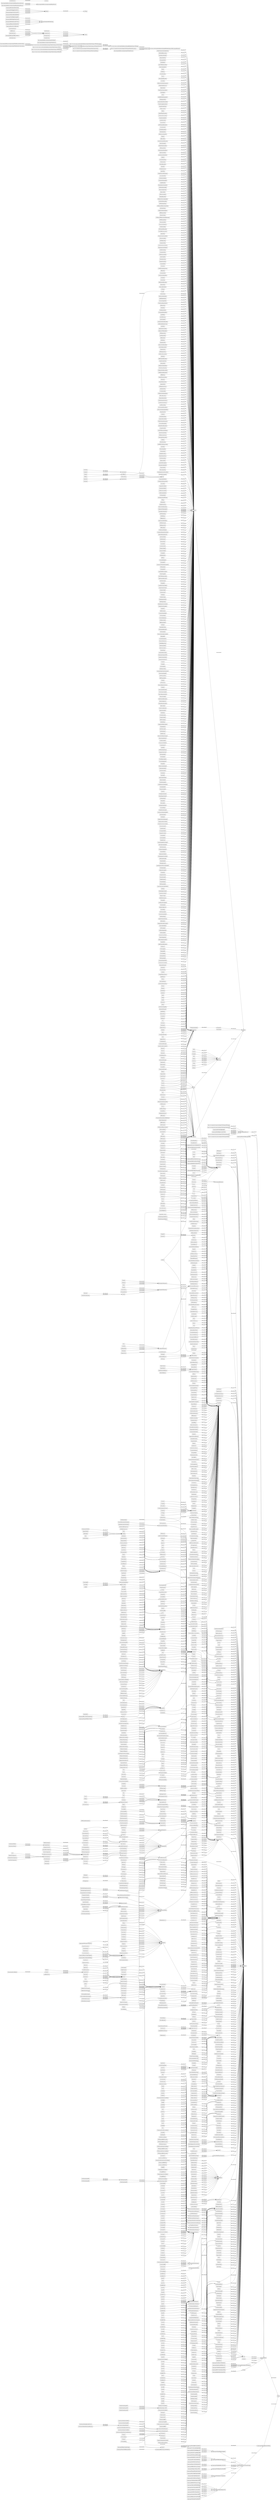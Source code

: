 digraph ar2dtool_diagram { 
rankdir=LR;
size="1000"
node [shape = rectangle, color="black"]; "webprotege:RSdvWyNbgQrUKaZeqC27QZ" ":InterchangeSchedule" ":Tornado" ":ApnodeType" ":Analytic" ":PssSTAB2A" ":PssRQB" ":Switch" "http://www.semanticweb.org/stu/ontologies/2024/9/sargon2#indoorSpaceCooling" ":WindPlantDynamics" ":PhaseTapChangerSymmetrical" ":MarketProductSelfSchedType" ":AccumulationKind" ":ProtectiveActionCollection" ":Sensor" ":TriggerCondition" ":EquivalentInjection" ":Subcritical" ":GovHydro4ModelKind" ":CalculationTechniqueKind" ":SinglePhaseKind" ":WorkBillingInfo" ":GovGAST3" ":RemedialActionSchemeKind" "http://www.semanticweb.org/stu/ontologies/2024/9/sargon2#hydrogen" ":IntermittentResourceEligibility" ":Pole" ":Project" ":PanPricing" ":Motion" ":MktGeneratingUnit" ":SelfSchedTypeCleanBid" ":Process" ":EndDeviceInfo" ":PressureUnit" ":ResourceAwardInstruction" ":Craft" ":WindTurbineType4aIEC" ":OverexcLimIEEE" ":GovCT1" ":ResourceCapacityType" ":OilAnalysisMoistureAnalog" ":EventFunction" ":ErpInvoiceKind" ":UnplannedOutage" ":ResourceAwardClearing" ":PropertyOrganisationRole" ":Card" ":OilPreservationKind" ":OilAnalysisPaperAnalog" ":Light" ":WorkTask" ":LevelControlFunction" ":WindTurbineType4bIEC" ":Area" ":GeographicalRegion" ":ExcDC1A" "webprotege:R7AzP49RsBgChL2gjfuR87J" ":Pcontrol" ":Bay" ":TapChangerDynamicData" ":GovHydroIEEE2" ":ReadingReasonKind" ":OilAnalysisMoistureAnalogKind" ":TransmissionPath" ":ActuatingFunction" ":TransmissionReservation" ":FuelRegion" ":SpaceAnalog" ":OnOffFunction" ":ACDCTerminal" ":SolarGeneratingUnit" ":MerchantAgreement" ":CableShieldMaterialKind" ":MPMTestMethodType" ":PhenomenonClassification" ":MktControlArea" ":AnalogControl" ":RiskScore" ":PersonRole" ":CustomerAgreement" ":EnvironmentalAlert" ":OffCommand" ":NonlinearShuntCompensatorPhasePoint" ":UKMinistryofDefenceStandardKind" ":ApparentPower" "webprotege:RBEGuaA52cHppTouAyrwvxg" ":EnergyConsumerAction" ":Person" ":SubstitutionResourceList" ":WorkTimeSchedule" ":JobScheduleType" ":OilAnalysisPaperAnalogKind" ":EnvironmentalDataProvider" ":RegisteredDistributedResource" ":FieldDispatchHistory" ":EndDeviceControl" ":CurrentEmergencyScheduledInterchange" ":DERParameterKind" ":AttributeProperty" ":RemoteUnitType" ":HourlyPreDispatchSchedule" ":CostPerHeatUnit" ":CombinedCycleTransitionState" ":ExcIEEEST4B" ":BidHourlyProductSchedule" ":GovHydro3" ":PSRType" ":UKMinistryOfDefenceStandardEditionKind" ":CustomerBillingInfo" ":MarketActualEvent" ":CnodeDistributionFactor" ":EnergyConnection" ":CIGREStandardKind" ":Structure" ":IncidentHazard" ":ConductancePerLength" "http://www.semanticweb.org/stu/ontologies/2024/9/sargon2#geothermal" ":PanPricingDetail" ":MeasurementKind" ":DCNode" ":PetersenCoilModeKind" ":WindGenUnitKind" ":Profile" ":DINStandardEditionKind" "webprotege:R9681INrrpTEwaZTt2Zlyp6" ":BidPriceCap" ":PhaseTapChangerNonLinear" ":EnergySource" ":WindGenTurbineType2IEC" ":AnalyticScore" ":IrregularTimePoint" ":RatioTapChanger" ":ActivePowerPerCurrentFlow" ":EnergyArea" ":CombustionTurbine" ":SetAbsoluteLevelCommand" ":CalculationMethodHierarchy" ":EmissionAccount" ":ExcST6BOELselectorKind" ":Reactance" ":PFVArControllerType1UserDefined" ":InspectionDiscrete" ":BaseReading" ":ExcAC4A" ":BidSelfSched" ":HeatRecoveryBoiler" ":Sectionaliser" ":ResourceCapacity" ":HydrosphericAnalog" ":GenericDataSetVersion" ":IEC62325CIMVersion" ":ConstraintClearing" ":CsConverter" ":Emission" ":DCGround" ":AnalyticKind" ":ExPostResourceResults" "https://www.auto.tuwien.ac.at/downloads/thinkhome/ontology/gbBuildingOntology.owl#EnvironmentalParameter" ":EquivalentShunt" ":ReserveReqCurve" ":OperatingShare" ":DateInterval" ":LoadUserDefined" ":ProtectiveAction" ":FrancisGovernorControlKind" ":Priority" ":AsynchronousMachineTimeConstantReactance" ":OpenCloseFunction" ":CsPpccControlKind" ":Status" ":CombinedCycleConfiguration" ":WheelingCounterParty" ":ModelOperation" ":OASISReportType" ":Jumper" ":Junction" ":TestStandard" "webprotege:RCyTFptM6Ffpb2hWxkqHKwI" ":PFVArControllerType2Dynamics" ":BushingInsulationPF" ":UnitInitialConditions" ":Shift" ":RotatingMachine" ":ModelOperationArgDescription" ":OrganisationType" "webprotege:RJi25GAQCidJlRgLlIEqK6" "webprotege:R8jXutEVA4lcQc3DenWTjN0" ":CalculationIntervalUnitKind" ":Umode" ":IECStandard" ":MarketScheduledEvent" "webprotege:R7RmVt0SGl9lECEozmKGzFR" ":SubscribePowerCurve" ":RegulatingControlModeKind" ":UsagePointGroup" ":NotificationTimeCurve" ":SvPowerFlow" ":Fire" ":VoltageControlZone" ":MktPowerTransformer" ":ConductingEquipment" ":DiscreteValue" ":GetMeterHistoryCommand" ":BidDistributionFactor" ":AssetUser" ":Document" ":ErpTimeEntry" ":Currency" ":TransformerMeshImpedance" ":TapChangerControl" ":LossSensitivity" ":TradeProductType" ":TransmissionRightChain" ":PhaseTapChangerLinear" ":CommitmentType" ":ISOUpperLayer" ":DiagnosisDataSet" ":WindAeroTwoDimIEC" ":LinearShuntCompensator" ":TownDetail" ":GovGAST1" ":PolePreservativeKind" "http://energy.linkeddata.es/em-kpi/ontology#WindSpeed" ":AssetGroupKind" ":WirePhaseInfo" ":PassIndicatorType" ":AccountMovement" ":SynchronousMachineDynamics" ":RepairItem" ":PowerElectronicsUnit" ":ExcDC3A" ":EnergyProductType" ":SchedulingPoint" ":ErpLedgerEntry" ":OutagePlan" ":Facility" ":CommodityKind" ":Accumulator" ":BidTimeSeries" ":CurveData" ":PssIEEE4B" ":Cut" ":EnvironmentalCodedValue" ":ResourceDispatchResults" ":AsynchronousMachine" ":WireSegment" ":IgnAngleContInverter" ":ControlledAppliance" ":Resistance" ":Reservoir" ":SafetyDocument" ":OilAnalysisPCBDiscrete" ":Season" ":TenderKind" ":Currency" ":OperationPersonRole" ":Diagram" ":WindAeroOneDimIEC" ":OperationalLimitType" ":ResourceGroupReq" ":PssPTIST3" "webprotege:R7dFhOXbtQS060HG10LYKMg" ":ModelPartSpecification" ":LoadFollowingCapacityType" ":MktTapChanger" ":TransmissionInterfaceRightEntitlement" ":Vendor" ":EnergyProduct" ":IfdBaseKind" "webprotege:RCB8WT4RJgvKPmInfrvoHoG" ":RightOfWay" ":MitigatedBid" ":PFVArControllerType1Dynamics" ":ErpQuoteLineItem" ":DCTopologicalIsland" ":ErpChartOfAccounts" ":PerLengthPhaseImpedance" ":UncertaintyKind" ":OperationalTag" ":ASRequirements" ":SynchronousMachineKind" ":ResourceCertification" ":GetCommand" ":ExPostMarketRegionResults" ":Register" ":ObjectReverseModification" ":TurbineLoadControllerUserDefined" ":EndDeviceControlType" ":WindGeneratingUnit" ":ExcIEEEAC5A" ":TransferInterfaceSolution" ":Delay" ":ExcSCRX" ":CSCDynamics" ":RationalNumber" ":CrossCompoundTurbineGovernorDynamics" ":UnitSymbol" ":TransformerObservation" ":ContractType" ":TargetLevelSchedule" ":ReportingGroup" ":MeteredSubSystem" ":EPAStandardEditionKind" ":Command" ":LoadReductionPriceCurve" ":RMRStartUpCostCurve" ":CashierShift" ":ReportingSuperGroup" ":EmissionType" "webprotege:R9IgoverIUzHenFY28JLVQG" ":LoadFollowingOperatorInput" ":AccumulatorLimitSet" ":Capability" ":StartCommand" ":SCADAInformation" ":ScheduledEvent" ":AssemblyManifest" ":ReadingType" ":MktSwitch" ":CostPerEnergyUnit" ":Asset" ":InternalControlArea" ":Regulation" "webprotege:RCElJW45EOo4u4EiUWV0oLs" ":MeasuringPeriodKind" ":ToggleCommand" ":UOMType" ":OnOff" ":GovHydro1" ":CoolingPowerRating" ":NetworkModelProject2" ":TimeZoneType" ":Qregulator" ":ErpInvoiceLineItemKind" ":ErpRecDelvLineItem" ":AmiBillingReadyKind" "webprotege:R9ynrxCyB4neGbcBS0RsAxp" ":NonlinearShuntCompensatorPoint" ":CongestionRevenueRight" ":Frequency" ":StructureSupportKind" ":PlannedOutage" ":FlowgatePartner" ":DatasetArg" ":CloudCondition" "webprotege:R8fXDcAVFtOLwmLiVrAx3yp" ":InductancePerLength" ":SynchrocheckRelay" ":Supercritical" ":Date" ":ChargeProfile" ":GeosphericAnalog" ":TransformerRepairItemKind" ":OilAnalysisFluidDiscrete" ":PowerElectronicsWindUnit" ":Hazard" ":TariffProfile" ":SchedulingCoordinatorUser" ":EnvironmentalDataAuthority" ":InstructionClearingDOT" ":BidStatusType" ":DiscontinuousExcitationControlDynamics" "webprotege:RCgYSBb2kwST5PilfSPdF2b" ":Due" ":Tsunami" ":DifferentialModel" ":TapChangerTablePoint" ":PhaseTapChanger" ":CongestionArea" ":SubControlArea" ":MarketRole" ":Cheque" ":FlowDirection" ":ControlAction" ":DemandResponseProgram" ":ExtensionsList" ":FacilityKind" ":ExPostLossResults" ":ExcAC8B" ":CloseState" ":UnitRegulationKind" ":SvShuntCompensatorSections" ":ResourcePerformanceEvaluation" ":MeterWorkTask" ":OperationalLimit" ":GeneratorTypeAsset" ":DroopSignalFeedbackKind" ":ErpLedgerBudget" ":ConstraintTerm" ":TemperatureDependentLimitTable" ":GovHydroDD" ":MSSZone" ":TimeTariffInterval" ":Skill" ":EndDeviceGroup" ":NetworkModelCaseDefinition" ":MechLoad1" ":JointFillKind" ":VoltageAdjusterUserDefined" ":ComplianceEvent" ":InterTieDirection" ":CSCUserDefined" ":AssetStringKind" ":Gas" ":OnCommand" ":SmokeSensor" ":ExcIEEEAC3A" ":SensitivityPriceCurve" ":TransformerFailureReasonKind" ":Quantity" ":SelfScheduleBreakdownType" "webprotege:R8EFOfQ6VvfWs0fb7ETTCoC" ":AnodeType" ":RampRateCurve" ":LoadResponseCharacteristic" ":ProjectAlternative" ":GovHydroPelton" ":LoadDynamics" ":Transactor" ":ApplicationSecurityKind" ":InterrupterUnitInfo" ":WindPlantUserDefined" ":OilAnalysisPCBAnalogKind" ":WindContQPQULimIEC" ":NetworkModelProjectChangeVersion" ":SteamSupply" ":Displacement" ":MarketDocument" ":TropicalCycloneAustralia" ":Pss5" ":Gate" ":ExcHU" ":StopState" ":BlockDispatchComponent" ":CRRSegmentType" ":StringMeasurement" ":OilAnalysisFluidAnalog" ":LandPropertyKind" ":WindGenType4IEC" ":TradeProduct" ":MPMResourceStatus" ":ExcIEEEST6B" ":ExcIEEEAC1A" ":DiagramObjectPoint" ":PumpingShutDownCostSchedule" ":IPAddressKind" ":ContractorItem" "webprotege:RDz6CRhHqQLvwebz9G2W8eT" "webprotege:RBCub6j3arGRcILfvAUxXOk" ":MeasurementValueQuality" ":JobFlagType" ":RMRStartUpTimeCurve" ":DependencyKind" ":DCConductingEquipment" ":ResourceCertificationKind" ":MitigatedBidSegment" ":NetworkModelProjectCollection" ":JointConfigurationKind" ":Receipt" ":WindPlantReactiveControlIEC" ":Customer" ":TimePeriodUnit" ":BidMitigationStatus" ":EndDeviceFunctionKind" ":ScheduledActivePowerLimitValue" ":CombinedCycleLogicalConfiguration" ":ScheduledCurrentLimitValue" ":WindTurbineType3IEC" ":VSCDynamics" ":EndDeviceEventType" ":PetersenCoil" ":AssetInfo" ":AdderType" ":DefaultBid" ":AreaLoadBid" ":IEEEStandardEditionKind" ":ModelOperationDescription" ":ShuntCompensatorInfo" ":MktSeriesCompensator" ":PssPTIST1" ":UnderexcLimX2" ":SwitchSchedule" ":GovHydroIEEE0" "webprotege:RBQxJveApvTRBFosMsPMEwV" ":Pss1A" ":AnalogLimit" ":VSCUserDefined" ":TransactionBid" ":Zone" ":AlternateModel" ":Vehicle" ":SampleContainerType" ":GateLogicKind" ":MonthDayInterval" ":OilAnalysisGasAnalogKind" "http://energy.linkeddata.es/em-kpi/ontology#EnergyForecast" ":AccumulatorReset" ":MPMTestThreshold" ":ConditionFactor" ":FaultIndicatorResetKind" ":UsagePointLocation" ":OilAnalysisFluidDiscreteKind" ":CIGREStandardEditionKind" "http://energy.linkeddata.es/em-kpi/ontology#GlobalHorizontalSolarIrradiance" ":RemoteConnectDisconnectInfo" ":Observation" "https://www.auto.tuwien.ac.at/downloads/thinkhome/ontology/WeatherOntology.owl#WeatherCondition" ":LoadRatio" ":EnergyTransaction" ":ShortCircuitTest" ":ViolationLimit" ":HydroPump" ":HydrosphericPhenomenon" ":CRRRoleType" ":DispatchTransactionType" ":CurrentLimit" ":ShuntCompensatorControl" ":OpenCommand" ":Reconditioning" ":PnodeResults" ":NetworkModelProjectStage" ":PhaseCode" ":CIGREStandard" ":Version" ":BranchEndFlow" ":PhotoVoltaicUnit" ":ProtectiveActionAdjustment" ":DispatchResponseType" ":SimpleEndDeviceFunction" ":DiagramStyle" ":TemperatureSensor" ":IdcInverterControl" ":UnderexcLimIEEE1" ":HeatInputCurve" ":GenICompensationForGenJ" ":MarketPerson" ":ErpItemMaster" ":IntervalReading" ":AggregateKind" ":StartMainFuelCurve" ":OilTemperatureSource" ":TenMinAuxiliaryData" ":SwitchingOrder" ":NodeConstraintTerm" ":BushingInfo" ":GeneralClearing" ":PerLengthDCLineParameter" ":QualificationRequirement" ":AnalogLimitType" ":VoltageAdjusterDynamics" ":HydroGeneratingUnit" ":NonConformLoadGroup" ":Approver" ":SwitchActionKind" ":ACLineSegment" ":ExcST3A" ":ExcAC2A" ":EnergySourcePhase" ":ErpProjectAccounting" ":PotentialTransformerInfo" ":OilAnalysisMetalsAnalogKind" ":AssetTestLab" ":ERTConfidenceKind" ":InterTieBid" ":Load" ":RegulationBranchKind" ":PowerSystemResource" ":DotInstruction" ":Tender" ":EndDeviceEventDetail" ":PFVArType2IEEEVArController" ":WorkActivityRecord" ":Recloser" ":RecloseSequence" ":GovHydroR" ":OperatingParticipant" ":Transaction" ":Fuse" ":PowerElectronicsConnectionPhase" ":InterTieDispatchResponse" ":MarketRegionResults" ":ErpInventoryCount" ":MechanicalLoadUserDefined" ":DataSet" ":GovSteam2" ":MarketStatementDocStatus" ":AssetFailureClassification" ":ModelOperationSequence" ":VoltageCompensatorUserDefined" ":ContingencyElement" ":IEC61968CIMVersion" ":ErpSalesOrder" ":LinearShuntCompensatorPhase" ":LoadForecastType" "webprotege:RBwFHsGyJHwz5MnZx9gY3sC" ":BusinessPlan" ":EndDeviceTiming" ":Flowgate" ":ConstraintResults" ":Marketer" ":EndDeviceFunction" ":EnvironmentalDiscreteKind" ":EquivalentNetwork" ":MktMeasurement" ":GovSteamFV2" ":PowerTransformerInfo" ":DCConverterOperatingModeKind" ":EnergyTypeCode" ":Instructions" ":OffState" ":Auction" ":EstimatedRestorationTime" ":EnvironmentalPhenomenon" ":ScaleKind" ":StreetAddress" ":RotationSpeed" ":Issuer" ":FrequencyConverter" ":GetSensingDataCommand" ":RMRStartUpEnergyCurve" ":ConditionFactorKind" ":Procedure" ":ReadingInterharmonic" ":Tower" ":ResourceBid" ":ShuntCompensatorAction" ":PFVArType1IEEEVArController" ":ExcAC3A" ":BilateralTransaction" ":FieldDispatchStep" ":RegulatingControl" ":InspectionDiscreteKind" ":LineFault" ":DefaultBidCurve" ":Generator" ":ErpBankAccount" ":PointOfSale" ":MarketStatementDescription" ":OnState" ":UnavailabilityScheduleDependency" ":Occupancy" ":OrgPnodeAllocation" ":EPAStandard" ":DCConverterUnit" ":AggregatedPnode" ":Fault" ":OverheadCost" ":ScheduledLimitDependency" ":WindContQLimIEC" ":StructureMaterialKind" ":MeteringFunction" ":BreakerFailureReasonKind" ":WorkCostDetail" ":TieLine" ":OutageStatusKind" ":FiveMinAuxiliaryData" ":HydroPowerPlant" ":AggregateScore" ":ProjectDependency" ":WindUVRTQcontrolModeKind" ":ACDCConverter" ":WindPlantFreqPcontrolIEC" ":RMRStartUpFuelCurve" ":AltGeneratingUnitMeas" ":ErpLedBudLineItem" ":Analog" ":Curve" ":ShuntCompensatorPhase" ":Participation" ":ACLineSegmentPhase" ":ResultsConstraintType" ":PowerSystemProjectLifecycleToBeDeleted" "webprotege:RLCNYMTcGC2itclf7a2gUm" ":MPMTestResults" "webprotege:R8S6TBfioEZADWNH5HvZcxL" ":TransformerEnd" ":MQSInstructionSource" ":RegularIntervalSchedule" ":VoltageCompensatorDynamics" ":LoadReductionTimeCurve" ":CRRMarket" ":CompatibleUnit" ":NetworkModelProjectDocument" ":OperatingMechanismKind" ":CULaborItem" ":CostBasis" ":WindGenTurbineType1bIEC" ":VerificationAction" ":SwitchPhase" ":MktSubClassType" ":ErpReceivable" ":Seal" ":TurbineGovernorDynamics" ":DocumentOrganisationRole" ":ExcIEEEST1AUELselectorKind" ":RelativeDisplacement" ":ActivePowerLimit" ":ActionType" ":TimeSeries" ":IOPoint" ":RemoteSignalKind" ":DERFunction" ":BasicIntervalSchedule" ":OverexcLimX2" "http://energy.linkeddata.es/em-kpi/ontology#GlobalInclined41SolarIrradiance" ":TransformerTank" ":Pss2ST" ":VCompIEEEType2" ":AnalogMeasurementValueQuality" ":GetCurrentMeterValueCommand" ":PeriodicStatisticalCalculation" ":OrientationKind" ":OneCallRequest" ":RampRateCondition" ":CurrentFlow" ":Reading" ":ProductBid" ":Connector" ":DCBusbar" ":RemoteControl" ":ExcIEEEST3A" ":DispatchAcceptStatus" ":LimitSet" ":FlowDirectionType" ":SynchronousMachineDetailed" ":BusinessRole" ":Price" ":Humidity" ":ErpAccountKind" ":EnergyPriceIndex" ":AssetModelUsageKind" ":AtmosphericAnalogKind" ":WashingMachine" ":PlannedOutageNotification" ":StepUpCommand" ":MktActivityRecord" ":UnderexcLim2Simplified" ":OperationalUpdatedRating" ":ChargeProfileData" ":IEEEStandard" ":LightSwitch" ":RMROperatorInput" ":MktCombinedCyclePlant" ":Price" ":DobleStandard" ":VSCtype1" ":ProtectiveActionRegulation" "webprotege:R9Ss0nlABbeWn3nuA9NaaUI" ":DiscontinuousExcitationControlUserDefined" ":TransactionBidClearing" ":ExcELIN1" ":CapacitancePerLength" ":TransactionKind" ":UnavailabilitySwitchAction" ":DopInstruction" ":ResourceAssnType" ":AuxiliaryEquipment" ":DatasetArgDescription" "webprotege:RDE6cVxTumawuTFWQH5VCIt" ":ExcIEEEAC8B" ":DiscExcContIEEEDEC2A" ":UKMinistryOfDefenceStandard" ":Whirlpool" ":MarketInvoice" ":DispatchablePowerCapability" ":PowerUnit" ":ShuntImpedanceLocalControlKind" ":CompositeSwitchInfo" ":HydroPlantStorageKind" ":CsOperatingModeKind" ":AuxiliaryValues" ":CIMDatatype" ":ExcAVR4" ":TransformerMaintenanceKind" ":ClearanceAction" ":ServiceKind" ":CompositeSwitchKind" ":CalculationModeKind" ":SwitchOnService" ":CableConstructionKind" ":CableOuterJacketKind" ":MarketFactors" ":ExternalNetworkInjection" ":AccumulatorValue" ":ExpectedEnergy" ":ISOStandardKind" ":OpenAccessProduct" ":TieFlow" ":ExcitationSystemUserDefined" ":CUGroup" ":NoLoadTest" ":ConnectDisconnectFunction" ":BushingInsulationPfTestKind" ":TRType" ":PoleBaseKind" ":Agreement" ":DefaultBidCurveData" ":CCAinverter" ":BreakerInfo" ":Function" ":UnavailablitySchedule" ":PFVArType1IEEEPFController" ":MarketProductType" "webprotege:RCTgXsR6c8kfZvUjUW5UTNt" ":PssSH" ":PinGate" ":ExcST4B" ":Pressure" ":MaintenanceWorkTask" ":TransactionBidResults" ":ConnectivityNodeContainer" ":BidSet" ":StepDownCommand" ":StartupModel" ":GovGAST4" ":AssetDeployment" ":Command" ":ResourceCertificationType" ":CoordinateSystem" ":DesignLocation" ":OilAnalysisFluidAnalogKind" ":ExcBBC" ":IdentifiedObject" ":SpinningEventNameType" ":FACTSDevice" ":PssELIN2" ":ExcAC5A" ":OASISMarketType" ":DimensionsInfo" ":ProtectionEquipment" ":LimitScalingLimit" ":WindTurbineType1or2Dynamics" ":SvInjection" ":GovCT2" ":ResponseMethod" ":ElectronicAddress" ":MQSDELType" ":CRRHedgeType" ":Charge" ":MktConductingEquipment" ":Design" ":WindContCurrLimIEC" ":Pressure" ":MaintenanceDataSet" ":ExcST2A" ":GovSteamIEEE1" ":ErpEngChangeOrder" ":NetworkModelProjectState" ":MarketRun" ":PhaseConnectedFaultKind" ":Coal" ":BusinessCase" ":ClearanceDocument" ":MPMTestOutcome" ":CRRCategoryType" ":PSREventKind" ":Meter" ":MeasurementCalculatorInput" ":WindQcontrolModeKind" ":Manufacturer" ":Pss2B" "webprotege:RDYpanpTHLQLnjXDwLHcpCQ" ":ContingencyEquipmentStatusKind" ":CustomerConsumer" ":SynchronousMachineTimeConstantReactance" ":Bearing" ":AccountNotification" ":AllocationEnergyTypeCode" ":GovHydroPID" ":MarketCaseClearing" ":OverexcitationLimiterDynamics" ":DistributionFactorSet" ":BlockDispatchOrder" ":ServiceSupplier" ":BankAccount" ":TroubleOrder" ":GenericAction" ":SwitchInfo" ":AreaControlMode" ":GenericConstraints" ":LocalReliabilityArea" ":StartState" ":GenUnitOpCostCurve" ":PhaseTapChangerAsymmetrical" ":OASISMeasType" ":IPAccessPoint" ":ThermalGeneratingUnit" ":AccountingUnit" ":NonConformLoad" ":ExecutionType" ":WindContPType4bIEC" ":LightingDevice" ":PerLengthLineParameter" ":MeasurementValue" ":SelfScheduleBreakdown" ":LocationKind" ":AssetHazardKind" ":TREntitlement" ":Property" "webprotege:RW4ILUq0GOY2cDjFWJzN5v" ":WeatherCodeKind" ":BillDeterminant" ":IntensityCodeKind" ":PowerCutZone" ":CoolingKind" ":MarketStatementLineItem" "webprotege:RBPMEV5PUKsxchn187zbKdj" ":Integer" ":DAMMarketType" ":MarketInvoiceLineItem" ":MktAnalogLimit" ":FossilFuel" ":Ratio" ":MarketQualificationRequirement" ":BidType" ":LocationGrant" ":ExcAC1A" ":CustomerBillingKind" ":UnitTypeEMS" ":ScheduledVoltageLimitValue" ":BaseWork" ":ObjectModification" ":SynchronousMachineOperatingMode" ":Domain" ":AltTieMeas" ":Ground" ":Usage" ":DCPolarityKind" ":runTypeCAISO" ":SetPoint" ":PendingCalculation" ":ErpBomItemData" ":Market" ":Plant" ":DCBreaker" ":OldCrew" ":GovGAST" ":ProtectiveActionEquipment" ":AceTariffType" ":DINStandard" ":EquivalentEquipment" ":WindTurbineType1or2IEC" ":LookUpTableFunctionKind" ":ExcIEEEST7B" ":BWRSteamSupply" ":GroundDisconnector" ":OldSwitchInfo" "https://www.auto.tuwien.ac.at/downloads/thinkhome/ontology/gbBuildingOntology.owl#Weather" ":Profile" ":VehicleUsageKind" ":OverexcLim2" ":NetworkModelProject" ":ExcST7BUELselectorKind" ":StaticVarCompensatorDynamics" ":WEPStandardEditionKind" ":ExcCZ" ":ModelFrameType" "webprotege:R9Lha7bBAbXWpAXs3LEXiBM" ":OASISStatusType" "webprotege:R8l7HHrAJpJjYL2LbLP2I1a" ":TopologicalNode" ":RatioTapChangerTablePoint" ":WindGenTurbineType1aIEC" ":GovHydro4" ":ChargeKind" ":DefaultConstraintLimit" ":DiscreteMeasurementValueQuality" "http://energy.linkeddata.es/em-kpi/ontology#WindDirection" ":Crew" ":MktContingency" ":ModelAuthoritySet" ":ProcedureDataSet" ":UsagePointConnectedKind" ":EnergyTransactionType" ":WorkCostSummary" ":Author" ":ResourceStartupCost" ":TimeIntervalKind" ":AsynchronousMachineEquivalentCircuit" ":VsConverter" ":MagneticField" ":PssIEEE3B" ":WorkStatusKind" ":SysLoadDistributionFactor" ":StringMeasurementValue" ":Primitive" ":Power" ":AggregateNode" ":AssetFunction" ":DiagramObjectGluePoint" ":CalculationMethodOrder" ":ClassificationCondition" ":WindContPType3IEC" ":PWRSteamSupply" ":SeasonDayTypeSchedule" ":AsynchronousMachineDynamics" ":WindGenType3bIEC" ":Datatype" ":BilateralExchangeActor" ":InstructionClearingDOP" ":EnergyConsumerPhase" ":TradeType" ":OrgResOwnership" ":TradeStatusType" "webprotege:R7wV2NrvqVp9Yo8dgX5OHYP" ":Operation" ":WEPStandard" ":ContingencyConstraintLimit" ":RegisteredControllableLoad" ":ExPostPricing" ":TextDiagramObject" ":CostPerVolume" ":TopologicalIsland" ":OpenTieSchedule" ":GovSteam0" ":Role" ":ContractRight" ":OverexcLimX1" ":Control" ":Temperature" ":Limit" ":FinancialInfo" ":Discrete" ":ConformLoad" ":LaborelecStandard" ":OperationalLimitSet" ":ScheduledEventData" ":LoadArea" ":OrganisationRole" ":ExcIEEEAC4A" ":Actuator" ":TempEquipActionKind" ":DispatchSchedule" ":BidMitigationType" ":MitigatedBidClearing" ":Specimen" ":VsCapabilityCurve" ":WaterLevel" ":EquivalentBranch" ":HydroEnergyConversionKind" ":MarketProductTypeAsReq" ":TimeOfUse" ":StructureSupport" ":EnergyConsumer" ":DERUnitSymbol" ":FossilSteamSupply" ":Measurement" ":WindRefFrameRotIEC" ":CommitmentClearing" ":EnergyProfile" ":CorporateStandardKind" ":Maintainer" ":ExcIEEEAC2A" ":CAESPlant" ":LoadComposite" ":RecloserInfo" ":SVCControlMode" ":ServiceGuarantee" ":BusbarSection" ":FaultIndicator" ":MarketEvaluationPoint" ":ConstraintRampType" ":Qlimiter" ":MktPSRType" ":LFCResourceType" ":IEEEStandardKind" ":TransformerTankInfo" ":ActivePower" ":SetLevelCommand" ":Flood" ":Pss1" ":ErpJournalEntry" ":ZoneType" ":SpinningEventType" ":OperationsSafetySupervisor" ":ExcREXS" ":ISOStandardEditionKind" ":CompleteModelToBeDeleted" ":TestVariantKind" ":RemoteSource" ":ErpReqLineItem" ":ResourcePerformanceRating" ":SeriesEquipmentDependentLimit" ":AuxiliaryCost" ":EnvironmentalEvent" ":WindGenType3aIEC" ":ChangeSet" ":SynchronousMachineEquivalentCircuit" ":PanDisplay" ":Toplevel" ":HostControlArea" ":InspectionAnalog" ":ProtectiveActionAdjustmentKind" ":ExcIEEEDC3A" ":StartStopFunction" ":ReactancePerLength" ":AuxiliaryAccount" ":InUseDate" ":Bushing" "webprotege:RCAbfsvxj9bVB6MiKHXZnHy" ":BidPriceSchedule" ":GroundingImpedance" ":BidTypeRMR" ":TransformerTankEnd" ":StationSupply" ":GovSteamEU" ":SecurityConstraints" ":ControlAreaTypeKind" ":OverexcitationLimiterUserDefined" ":GovHydroWEH" ":EmissionValueSource" ":OASISBidReportType" ":MiscCostItem" ":GenDistributionFactor" ":PrimeMover" ":DobleStandardKind" "http://www.semanticweb.org/stu/ontologies/2024/9/sargon2#indoorSpaceHeating" ":AsynchronousMachineUserDefined" ":BidCalculationBasis" "https://www.auto.tuwien.ac.at/downloads/thinkhome/ontology/WeatherOntology.owl#SolarIrradiance" ":DCBaseTerminal" ":TypeMaterial" ":ApparentPowerLimit" ":ErpInventory" ":CustomerNotification" ":LabTestDataSet" ":FlowgateRelief" ":StartUpFuelCurve" ":RatioTapChangerTable" ":ExcST6B" ":TapChangerInfo" ":StringQuantity" ":ChargeComponent" ":ErpPayment" ":DeploymentDate" ":CheckOutType" ":CurrentRelay" ":GroundAction" ":CleanTradeProductType" ":MktLine" ":PssSB4" ":StartStopState" ":ParticipationCategoryMPM" "webprotege:Rbdab3Spwb8PlGkBwutw0i" ":AncillaryCommodityType" ":ErpJournal" ":LossProfile" "webprotege:RCWr6DhyJe5vHwsW6w65ef3" ":ISOStandard" ":DateTime" ":WindType3or4UserDefined" ":PhaseImpedanceData" ":DCChopper" ":GeneratorControlSource" ":ZoneKind" ":SwitchingPlanRequest" ":AssetStringMeasurement" "webprotege:R4TThu5olmO7P4xlm5s5zt" ":SynchronousMachineUserDefined" ":CloudKind" "webprotege:RDgAH2IrVVCYgpHHQV6f0Zb" ":MerchantAccount" ":BasePower" ":InUseStateKind" ":GovSteamSGO" ":WindDynamicsLookupTable" ":OilAnalysisParticleAnalog" ":StaticVarCompensator" ":IntervalBlock" ":OASISIntervalType" ":AutomaticDispInstTypeCommitment" ":ProprietaryParameterDynamics" ":SetRelativeLevelCommand" ":TradeError" ":MeasurementTypeEMS" "webprotege:RBi2DSZTXz0RX6hBJpaymFa" ":ExPostMarketRegion" ":CurrentState" ":WindPlantIEC" ":ASTMStandardKind" ":GrossToNetActivePowerCurve" ":NetworkFrame" ":GovHydro2" ":MktHeatRateCurve" ":TAPPIStandardKind" ":OnOffState" ":MktThermalGeneratingUnit" ":ErpIssueInventory" ":OpenState" ":WorkLocation" ":WindContQIEC" ":String" ":ExcAVR2" ":ExcSK" ":BusbarSectionInfo" ":Capacitance" ":UnitType" ":ICCPPointKind" ":ResourceRegistrationStatus" ":ExcIEEEST2A" ":LifecycleDate" ":TASE2BilateralTable" ":RedLine" ":PositionPoint" ":EnvironmentalStringMeasurement" ":CompositeSwitch" ":Enumeration" ":ExcDC3A1" ":StreetDetail" "webprotege:RChvSMcuYUWfGDDdDlN1X78" ":LossClearingResults" ":AssetHealthEvent" ":LaborItem" ":VolumeFlowRate" ":WorkKind" ":InterruptingMediumKind" ":WorkDocument" "https://www.auto.tuwien.ac.at/downloads/thinkhome/ontology/WeatherOntology.owl#Wind" ":IntSchedAgreement" ":TowerConstructionKind" "webprotege:RCslnYTuhLdCeR3f2NsUZfh" ":UnderexcitationLimiterUserDefined" ":MSSAggregation" ":ReserveRequirementType" ":MajorChargeGroup" ":WaveTrap" ":VsPpccControlKind" ":AssemblyDescription" ":OperatingMechanism" ":GeneralClearingResults" ":DateTimeInterval" "webprotege:RDNfhlsTSL1pkSnCkjr6B3s" ":EnergyTypeReference" ":DobleStandardEditionKind" ":PssSK" ":BusbarConfiguration" ":DERCurveData" ":TCPAccessPoint" ":PotentialTransformer" ":NameTypeAuthority" ":Meter" ":ReserveReq" ":PotentialTransformerKind" ":InadvertentAccount" ":NameType" ":ObjectCreation" ":ValueAliasSet" ":OperatonalLimitTypeScaling" ":ExcSEXS" ":ACDCConverterDCTerminal" ":GovGAST2" ":RiskScoreKind" ":SteamSendoutSchedule" ":MetrologyRequirement" ":ICCPInformationMessage" ":Duration" ":ShortCircuitRotorKind" ":AtmosphericAnalog" ":RandomisationKind" ":IntegerQuantity" ":MarketType" ":NetworkModelProjectComponent2" "webprotege:RLWTEPVr8UF9rpTDIbYCvI" ":TurbLCFB1" ":LoadBid" ":Assignment" ":PowerQualityPricing" ":WindContRotorRIEC" ":SwitchStatusType" ":OutageCauseKind" ":ConnectivityNode" ":ShuntCompensatorDynamicData" ":BidPriceCapType" ":Conductor" ":ScheduledApparentPowerLimitValue" ":ControlAreaGeneratingUnit" ":ActivityRecord" ":AssetLocationHazard" ":SwitchStatus" ":MarketStatement" ":MQSCHGType" ":SwitchingStepGroup" ":Cabinet" ":SurgeArrester" ":CostRate" ":BlockingFunction" ":WireAssemblyInfo" ":MarketResults" ":Outage" ":CombinedCycleConfigurationMember" ":Equipment" ":ProvidedBilateralPoint" ":OilAnalysisPCBDiscreteKind" ":TiePoint" ":RUCAwardInstruction" ":MarketRoleKind" ":FACTSDeviceKind" ":GateInputPin" ":OASISDataItems" ":OASISErrCode" ":StandardIndustryCode" ":InfoQuestion" ":MarketLedger" ":MultiLevelState" ":Tool" ":OutageOrder" ":CableInfo" ":Service" ":Deprecated" ":SVC" ":ContingencyEquipment" ":LoadDistributionFactor" ":TimeInterval" ":SwitchingPlan" ":IrregularIntervalSchedule" ":MaintenanceLocation" ":ResourceCertificationCategory" ":FlowgateValue" ":ResourceLimitIndicator" ":VoltagePerReactivePower" ":Organisation" ":ActionRequest" ":AngleDegrees" ":RegulationSchedule" ":ExcRQB" ":PersonOrganisationRole" "webprotege:R9x3pouY4L0SPgdOqzHoS5Q" ":CULaborCode" ":ComDirectionKind" ":VDCOL" ":ExcitationSystemDynamics" ":ReadingQuality" ":GeneratingUnit" ":GovGASTWD" ":CSCtype1" ":TransmissionModeKind" ":OperationalRestriction" ":PssIEEE2B" ":CurrentStatusSC" ":ExcAVR1" ":SubGeographicalRegion" ":FailureEvent" ":DCTopologicalNode" ":ResourcePerformanceGlobalFactor" ":Temperature" ":Specification" "webprotege:RDrT9t6VmjmMXFINQ1yJMNJ" ":AssetKind" ":MPMTestIdentifierType" ":WindContPitchAngleIEC" ":Commodity" ":PinMeasurement" ":EquipmentStatusType" ":DisconnectingCircuitBreaker" ":HydroGeneratingEfficiencyCurve" ":Joint" ":WindType1or2UserDefined" ":IECStandardKind" ":LoadAggregationPoint" ":StartUpEnergyCurve" ":PriceTypeKind" ":AuxiliaryAgreement" ":ObjectDeletion" ":AssetPropertyCurve" ":RemotePoint" ":WorkTimeScheduleKind" ":EarthFaultCompensator" "webprotege:R8vqbzoFPiPIiHWci7TKUGO" ":EquipmentUnavailabilitySchedule" ":WindAeroConstIEC" "webprotege:RBFqIdeyoI0Ru908k9aVlOE" ":BankAccountDetail" ":OutageArea" ":ForbiddenRegion" ":TroubleReportingKind" "webprotege:RDr4QPwW1aAnf2H9jnQY9bB" ":StateVariable" ":ServiceMultiplierKind" ":OldPerson" ":CUMaterialItem" ":CrewType" ":ScheduledLimitValue" ":DiscExcContIEEEDEC3A" ":LoadStatic" ":DesignKind" ":StartUpTimeCurve" ":AvailablityPlan" ":ErpBOM" ":Boolean" ":UnderexcLimIEEE2" ":TransmissionCapacity" ":OperatingMechanismInfo" ":AuxiliaryObject" ":CrewMember" ":OilAnalysisGasAnalog" ":MktInvoiceLineItemKind" ":ClearanceActionKind" ":ExternalCustomerAgreement" ":Electricity" ":Volume" ":PinTerminal" ":GovHydroWPID" "webprotege:R93tPRZXPIU10Mv9bNwCJVF" ":ExcIEEEDC2A" ":PSREvent" ":FaultIndicatorInfo" ":FlowDirectionKind" ":PostLineSensor" ":CUContractorItem" ":InflowForecast" ":ExPostLoss" ":PowerTransformerEnd" ":PFVArType2Common1" ":ExcIEEEAC7B" ":DiscExcContIEEEDEC1A" ":ValueToAlias" ":MaterialItem" ":ExcAVR7" ":FaultImpedance" ":WindPitchContPowerIEC" ":RUCZone" ":SwitchAction" ":MechanicalLoadDynamics" ":ICCPVirtualControlCentre" ":EnvironmentalMonitoringStation" ":SystemType" ":AnchorKind" ":HydroPumpOpSchedule" ":ReportingMethodKind" ":BatteryStateKind" ":ErpLedger" ":Breaker" ":MarketRegion" ":Line" ":ComTechnologyKind" ":ResourceDeploymentStatus" ":JumperAction" ":PerLengthSequenceImpedance" ":HeatRateCurve" ":WindPlantQcontrolModeKind" ":ParticulateDensity" ":TestDataSet" ":SpaceAnalogKind" ":ExPostResource" ":VsQpccControlKind" ":AreaReserveSpec" ":OilAnalysisPCBAnalog" ":DesignLocationCU" ":Substation" ":MktTerminal" ":BaseCaseConstraintLimit" ":FormerReference" ":Location" ":EquipmentContainer" ":CommodityDefinition" ":ModelPartVersion" ":MWLimitSchedule" ":DCSeriesDevice" ":Storage" ":ActivePowerPerFrequency" ":AreaKind" ":AtmosphericPhenomenon" ":MeasurementCalculator" ":WindingInsulationKind" ":AssetGroup" ":LoadAggregate" ":CTTempActivePowerCurve" ":VAdjIEEE" ":ReactiveCapabilityCurve" "https://www.auto.tuwien.ac.at/downloads/thinkhome/ontology/WeatherOntology.owl#WeatherPhenomenon" ":PanDemandResponse" ":NetworkModelProjectComponent" ":BreakerRepairItemKind" ":CUWorkEquipmentItem" ":Device" ":MktConnectivityNode" ":GovHydroPID2" ":ProfileData" ":LoadBreakSwitch" ":ErpPurchaseOrder" ":ICCPQualityKind" ":NotifyCommand" ":PFVArControllerType2UserDefined" ":CostType" ":DCTerminal" ":ErpIdentifiedObject" ":EnergyMarket" ":AssetModelCatalogueItem" ":UserAttribute" ":MediumKind" ":RevenueKind" ":OilAnalysisParticleDiscrete" ":VolcanicAshCloud" ":BushingInsulationKind" ":PerCent" ":SourceSinkType" ":BidHourlySchedule" ":Damping" ":EnergyUnit" ":ControlArea" ":MarketEventStatusKind" ":DynamicsFunctionBlock" ":SynchronousMachineModelKind" ":InspectionDataSet" ":SealConditionKind" ":OpenCircuitTest" ":TestMethod" ":OilAnalysisParticleAnalogKind" ":UndergroundStructureKind" ":TransmissionRightOfWay" ":EnergyPriceCurve" ":Ownership" ":DrumBoiler" ":UndergroundStructure" ":TransformerConstructionKind" ":FuelAllocationSchedule" ":ReserveDemandCurve" ":WindingInsulation" ":SecurityConstraintSum" ":PersonPropertyRole" ":PauseCommand" ":WireInsulationKind" ":DERGroupDispatch" ":SchedClassType" ":UnderexcitationLimiterDynamics" ":PenstockLossCurve" ":CoverageCodeKind" ":StartRampCurve" ":SegmentCurveType" ":ShiftPattern" ":ResourceLoadFollowingInst" ":CustomerKind" ":Pnode" ":CCArectifierControl" ":MarketAgreement" ":InputSignalKind" ":PowerElectronicsConnection" "https://www.auto.tuwien.ac.at/downloads/thinkhome/ontology/WeatherOntology.owl#Temperature" ":ModelToBeDeleted" ":DCEquipmentContainer" ":InterTieResults" ":Series" ":RampRateType" ":WindLookupTableFunctionKind" ":AssetAnalog" ":IndividualPnode" ":EnergyComponent" ":SteamTurbine" ":HealthScore" ":EnergySchedulingType" ":ControlAreaSolutionData" ":Classification" "webprotege:R7ZX8WQXUGxp9vhiILPtj97" ":ReportingCapability" "http://www.semanticweb.org/stu/ontologies/2024/9/sargon2#indoorEnvironment" ":Compound" ":Quality61850" ":DERMonitorableParameter" ":ModelOperationArg" "webprotege:R9wJqHrUV5pUhVzAcYtT0VV" ":HydrosphericAnalogKind" "webprotege:RipK16q5JKeGXpfyolLehV" ":DCvoltageControl" ":OASISMasterType" ":NotificationTriggerKind" ":ConformLoadGroup" ":Time" ":HVDCDynamics" ":TroubleCallKind" ":MarketObjectStatus" ":Impedance" ":WirePosition" ":ErpInvoiceLineItem" ":DeploymentStateKind" ":Speed" ":Hours" ":SvVoltage" ":IOPointSource" ":ShuntImpedanceControlKind" ":SelfScheduleTypeMB" ":ShuntCompensator" ":PhaseTapChangerTable" ":ExcNI" ":AirCompressor" ":SwitchingEvent" ":ParentOrganization" ":ExcST7B" ":GovSteamBB" ":OpenCloseState" ":Reason" ":RegulatingCondEq" ":ExcIEEEDC4B" ":ExPostPricingResults" ":EndDeviceEvent" ":Appointment" ":TapSchedule" ":ContractDistributionFactor" "webprotege:RCMblur6XtHTxskTRQ56906" ":Incident" ":DynamicSchedule" ":LoadMotor" ":EnergyTypeKind" ":Seconds" ":PumpingCostSchedule" ":OilSampleLocation" ":DuctBank" ":NetworkBoundary" "webprotege:RB2YUUSy6fvmFIpoLSZRUAj" ":Voltage" ":ExcELIN2" ":SvStatus" ":ServicePointOutageSummary" ":RegisteredInterTie" ":PnodeDistributionFactor" ":ErpCompetency" ":NetworkModelProjectChange" ":PowerTransformer" ":ErpPersonnel" ":ErpSiteLevelData" ":Minutes" ":ModelAuthority" ":PumpingLevelSchedule" ":WheelingReferenceSchedule" ":ExcAVR5" ":BidPriceCurve" ":AssetTemperaturePressureAnalogKind" ":WireMaterialKind" ":ReliabilityInfo" ":ComModule" ":PinBranchGroupKind" ":PassThroughBill" ":ProtectedSwitch" ":AnnotatedProjectDependency" ":TimePoint" ":DayType" ":CoolantType" ":ExcAC6A" ":ProductAssetModel" "http://www.semanticweb.org/stu/ontologies/2024/9/sargon2#biomass" ":OrganisationCode" ":ProjectStatusKind" ":CloseCommand" ":MktBillMediaKind" ":PurposeFlagType" "webprotege:R8Yxqfpz1aR7JplouuPITGh" ":TimeSchedule" ":WEPStandardKind" ":PFVArType2IEEEPFController" ":Bank" ":Landslide" ":CurrentTransformer" ":Bid" ":Circuit" ":CurrentTransformerInfo" ":TemperatureDependentLimitPoint" ":Length" ":SwitchingAction" "webprotege:RC0mNOzlSTIhtOnF7jQPPUb" ":ExtensionItem" ":ProtectionEquipmentInfo" ":CustomerAccount" ":WireInfo" ":UsagePoint" ":ConstraintDuration" ":ExcIEEEST1A" ":HVDCLookUpTable" ":LossClearing" ":Switch" ":TransmissionProduct" "webprotege:RCUXiAiW1f8PVPPnDTQ1hFg" ":SvSwitch" ":WorkIdentifiedObject" ":PowerSystemStabilizerDynamics" ":DiagramObjectStyle" ":EnergySourceAction" ":BranchGroup" ":WindMechIEC" ":TradingHubValues" ":LoadModelPartVersion" "webprotege:RKLytvXl3vvLXT6E5CxJ0a" ":HydroTurbine" ":LightningStrike" ":ServiceLocation" ":CombinedCyclePlant" ":AdjacentCASet" "webprotege:RC86IYupDxnQStzTutZS6Wa" ":GenericNonLinearLoadModelKind" ":FuelType" ":AccessPermit" ":BreakerApplicationKind" ":EnergyRelated" ":TransformerCoreKind" ":StopCommand" ":RampCurveType" ":ExcOEX3T" ":RaiseLowerCommand" ":OASISErrDescription" ":ChequeKind" ":ICCPAccessPrivilegeKind" ":CalculationKind" ":GovSteamFV4" ":InterrupterUnit" ":RenewableEnergyResource" ":BreakerConfiguration" ":EnvironmentalDependentLimit" ":Route" ":PriceSetFlag" ":CommodityPrice" ":FloatQuantity" ":Admittance" ":ErpInvoice" ":PoleTreatmentKind" ":ExcDC2A" ":SwitchingStep" ":AccumulatorLimit" ":LaborelecStandardKind" ":SelfScheduleType" ":MeterReading" ":AreaLoadCurve" ":LoadFollowingInst" ":TACArea" ":SecurityConstraintsClearing" ":Smoke" ":OldTransformerEndInfo" ":UnderexcLimX1" ":Point" ":BusNameMarker" ":Feeder" ":MarketStatementDocType" ":ErpQuote" ":BillMediaKind" ":PhaseTapChangerTabular" ":ErpPayable" ":BaseVoltage" ":IEC61970CIMVersion" ":EmissionCurve" ":OilAnalysisParticleDiscreteKind" ":WorkAsset" ":StaticLoadModelKind" ":State" ":LoadGroup" ":LimitDependency" ":CommunicationLink" ":CUAllowableAction" ":WindGenType3IEC" ":ICCPScopeKind" ":SelfSchedTypeRawBid" "webprotege:R9Zy43nV4NbIka1mpm2Pf9N" ":RegisteredResource" ":MeterMultiplier" ":PinTerminalKind" ":ExcST1A" ":TagAction" ":StartUpCostCurve" ":Medium" ":DCShunt" ":GeneratorControlMode" "webprotege:RRbQ4pSzZcIq9icXuZpJeq" ":Period" ":EndDeviceCapability" ":WindContPType4aIEC" ":BilateralExchangeAgreement" ":SVCUserDefined" "http://energy.linkeddata.es/em-kpi/ontology#EnergyProductionForecast" ":MeterMultiplierKind" ":RepairWorkTask" ":StageTrigger" ":Unit" ":EnergyGroup" ":RelativeDisplacementKind" ":VoltageLevel" ":FaultCauseType" ":PssWECC" ":TurbineGovernorUserDefined" ":SupplierKind" ":GeosphericPhenomenon" ":AssetModelCatalogue" ":TAPPIStandardEditionKind" ":Cyclone" ":PackageDependenciesCIMVersion" ":Money" ":Forecast" ":MktShuntCompensator" ":FuelSource" ":AllocationResultValues" ":MarketSkill" ":RegulatingLimit" ":ActivePowerChangeRate" ":MarketPlan" ":Float" ":PhaseTapChangerTablePoint" ":SpacePhenomenon" ":TAPPIStandard" ":ErpTimeSheet" ":ControlAreaDesignation" ":WireUsageKind" ":DecimalQuantity" ":Contingency" ":NuclearGeneratingUnit" ":CogenerationPlant" ":UnitsMeasuremet" ":SurgeArresterInfo" ":FlagTypeRMR" ":TailbayLossCurve" ":SourceSinkFlag" ":ErpPOLineItem" ":ResourceOperationMaintenanceCost" ":EnergyMeter" ":DoorSwitch" ":LineDetail" ":JobStartEndType" ":IncrementalDatasetArg" ":DINStandardKind" ":AutomaticDispatchMode" ":EquipmentLimitSeriesComponent" ":TemperatureUnit" ":DCLineSegment" ":TransformerControlMode" ":PerLengthImpedance" ":ResourceVerifiableCosts" ":BidError" ":MarketStatementLineItemAliasName" ":SelfSchedReferenceType" ":ResistancePerLength" ":AssetLifecycleStateKind" ":DispatchInstReply" ":WeatherStation" ":GovSteam1" ":ExcANS" ":NonlinearShuntCompensatorPhase" ":GovHydroFrancis" ":WindProtectionIEC" ":RTO" ":Tariff" ":ServiceMultiplier" ":RequestorRmrTest" ":Channel" ":DemographicKind" ":AngleRadians" ":ConcentricNeutralCableInfo" ":ExcIEEEDC1A" ":FTR" ":ConsumptionTariffInterval" ":MarketParticipant" ":RMRHeatRateCurve" "https://www.auto.tuwien.ac.at/downloads/thinkhome/ontology/WeatherOntology.owl#Humidity" ":MktUserAttribute" ":WorkTaskKind" ":PublicX509Certificate" ":Cashier" ":TypeAssetCatalogue" ":WireSpacingInfo" ":ExcST7BOELselectorKind" ":SynchronousMachine" ":OldTransformerTankInfo" ":Hurricane" ":BatteryUnit" ":Trade" ":PlannedMarketEvent" ":ReactivePower" ":GeneratingUnitDynamicValues" ":BranchGroupTerminal" ":EnvironmentalAnalog" ":DocumentPersonRole" ":Susceptance" ":ServicePoint" ":FuelCostCurve" ":Clamp" ":InspectionAnalogKind" ":FScale" ":AncillaryServiceClearing" ":WindTurbineType3or4Dynamics" ":TransformerCoreAdmittance" ":TestReason" ":ErpRecLineItem" ":GenerationProvider" ":MacroPeriodKind" "webprotege:RYiN7LIy9SL6vbdRr4iTEq" ":RealEnergy" ":MeasurementAction" ":RegisteredGenerator" ":IncrementalDatasetArgDescription" ":MktAnalogLimitSet" ":StatisticalCalculation" ":Building" ":ChargeType" ":TapeShieldCableInfo" ":Stage" "http://energy.linkeddata.es/em-kpi/ontology#EnergyDemandForecast" ":Settlement" ":DiagramObject" ":PU" ":CatalogAssetType" ":Source" ":WireSegmentPhase" ":EndDevice" ":IECStandardEditionKind" ":ReadingQualityType" "webprotege:R9zZnEzh8zvn7is0mE0LthT" ":TurbineLoadControllerDynamics" ":AssetTemperaturePressureAnalog" ":DistributedResourceActualEvent" ":Decimal" ":CRRSegment" ":IncrementalHeatRateCurve" ":VoltageLimit" ":TransformerEndInfo" ":AlertTypeList" ":ConformLoadSchedule" ":CurveStyle" ":Name" ":ExcIEEEST5B" ":ADSInstructionTypeCommitment" "http://energy.linkeddata.es/em-kpi/ontology#WeatherForecast" ":DateAndOrTime" ":EndDeviceAction" ":MarketScheduleServices" ":PropertyUnit" ":ResourceClearing" ":TagActionKind" ":PhaseShuntConnectionKind" ":EnvironmentalDiscrete" ":Qmode" ":AssetOrganisationRole" ":FieldSafetySupervisor" ":ChangeSetMember" ":SchedulingCoordinator" ":MktACLineSegment" ":MonthDay" ":AssetContainer" ":RemedialActionScheme" ":Inductance" ":UnitMultiplier" ":NetworkModelProjectRelationship" ":AlternateModelGroup" ":YesNo" ":ExcREXSFeedbackSignalKind" ":PinEquipmentKind" ":OverheadWireInfo" ":InterTieClearing" ":AttributeInstanceComponent" ":OperationalLimitDirectionKind" ":MagneticStorm" ":NonStandardItem" ":OrgOrgRole" ":AssetDiscrete" ":CRROrgRole" ":InstructionClearing" ":TransformerApplicationKind" ":ComFunction" ":EnergyPriceIndexType" ":Commitments" ":ResourcePerformanceTimeSeriesFactor" ":WorkFlowStep" ":PinBranchGroup" ":MktAccountKind" ":GenUnitOpSchedule" ":RemoteInputSignal" ":AssetOwner" ":Validity" ":ResourceGroup" ":PinEquipment" ":ConfigurationEvent" ":BaseFrequency" ":Earthquake" ":ProportionalDistributionComponent" ":RemoteUnit" ":FrameworkPart" ":PssIEEE1A" "webprotege:R8kHaci0mWrV4uPbW4ZgXRs" ":EnvironmentalInformation" ":AnalogToDigitalLogicKind" ":ExpectedEnergyValues" ":TransformerFunctionKind" ":GeosphericAnalogKind" ":Editor" ":Conductance" ":TapChanger" ":TerminalConstraintTerm" "webprotege:RB6s1uCXcK2VqWn0IGDvQxJ" ":PowerSystemStabilizerUserDefined" ":SvTapStep" ":AssetFailureMode" ":LevelVsVolumeCurve" ":ProcedureKind" ":CutAction" ":ASTMStandardEditionKind" ":CrewStatusKind" ":TradingHubPrice" ":StreetlightLampKind" ":RegisteredLoad" ":MaxStartUpCostCurve" ":LandProperty" ":TemperaturePolynomialLimit" ":AlarmDisplayType" ":DCDisconnector" ":Time" ":ADSInstructionTypeOOS" ":LoadGenericNonLinear" ":ComMedia" ":Sensor" ":TransmissionCorridor" ":Work" ":ControlAreaOperator" ":OilAnalysisMetalsAnalog" ":TroubleTicket" ":KiloActivePower" ":WindTurbineType4IEC" ":VCompIEEEType1" ":MarketProduct" ":SwitchOperationSummary" ":BlockDispatchInstruction" ":PnodeClearing" ":TestKind" ":AllocationResult" ":GovSteamFV3" ":OldWorkTask" ":AcceptanceTest" ":VisibilityLayer" ":CurrentScheduledInterchange" "webprotege:R8C4U2kKYLWac4OTSJQAuV2" ":HeatRate" ":VendorShift" ":ExcIEEEAC6A" ":OilPrice" ":Task" ":DCSwitch" ":ShutdownCurve" ":StartIgnFuelCurve" ":WindTurbineType3or4IEC" ":AnalogLimitSet" ":InternalLocation" ":Terminal" ":RegularTimePoint" ":TransferInterface" ":OilSpecimen" ":SkillLevelKind" ":ErpPayableLineItem" ":MPMClearing" ":PriceDescriptor" ":LaborelecStandardEditionKind" "http://www.semanticweb.org/stu/ontologies/2024/9/sargon2#biogas" ":HydroTurbineKind" ":TransformerStarImpedance" ":BreakerMaintenanceKind" ":EPAStandardKind" ":ASTMStandard" ":Mass" ":NonConformLoadSchedule" ":TransmissionProvider" ":Water" ":SensingFunction" ":GetMeterDataCommand" ":FailureIsolationMethodKind" ":SusceptancePerLength" ":BoilerControlMode" ":NonlinearShuntCompensator" ":RMRDetermination" ":MPMTestCategory" ":TelephoneNumber" ":AsynchronousMachineKind" ":DERGroupForecast" ":SealKind" ":Disconnector" ":ExcAVR3" ":MeasurementValueSource" ":ICCPProvidedPoint" ":PFmode" ":TransformerTest" ":EnvironmentalLocationType" ":SynchronousMachineSimplified" ":ErpReceiveDelivery" ":RotatingMachineDynamics" ":SeriesCompensator" ":ConstraintLimitType" "webprotege:RemnWOvTuSTwanC91L6ogd" ":WorkActionKind" ":InterchangeETCData" ":AssetTestSampleTaker" "webprotege:RBrF1fTldAyrjWYssavQ5VQ" ":RetiredReasonKind" ":ErpDocument" ":Streetlight" ":ErpRequisition" ":PricingStructure" ":MarketLedgerEntry" ":PlannedMarket" ":ChargeGroup" ":AnalogValue" ":RotorKind" ":CurtailmentProfile" ":WindingConnection" ":GeneratingBid" ":ExcPIC" ":ICCPVCC" ":GasPrice" ":SubLoadArea" ":Operator" "webprotege:RCdkl1t8AbjY4mSCQeIN2kq" ":EquipmentFault" ":ClampAction" ":MutualCoupling" ":GovSteamCC" ":ServiceCategory" ":InstanceSet" ":DCLine" ; /*classes style*/
	":CurveStyle" -> ":Enumeration" [ label = "rdfs:subClassOf" ];
	":Reconditioning" -> ":IdentifiedObject" [ label = "rdfs:subClassOf" ];
	":Cyclone" -> ":AtmosphericPhenomenon" [ label = "rdfs:subClassOf" ];
	":BillMediaKind" -> ":Enumeration" [ label = "rdfs:subClassOf" ];
	":ErpTimeEntry" -> ":ErpIdentifiedObject" [ label = "rdfs:subClassOf" ];
	"webprotege:R7AzP49RsBgChL2gjfuR87J" -> "webprotege:RCUXiAiW1f8PVPPnDTQ1hFg" [ label = "rdfs:subClassOf" ];
	":ErpLedgerEntry" -> ":ErpIdentifiedObject" [ label = "rdfs:subClassOf" ];
	":WireInfo" -> ":AssetInfo" [ label = "rdfs:subClassOf" ];
	":MeterMultiplier" -> ":IdentifiedObject" [ label = "rdfs:subClassOf" ];
	":MktControlArea" -> ":ControlArea" [ label = "rdfs:subClassOf" ];
	":Fault" -> ":IdentifiedObject" [ label = "rdfs:subClassOf" ];
	":AsynchronousMachine" -> ":RotatingMachine" [ label = "rdfs:subClassOf" ];
	":PendingCalculation" -> ":Toplevel" [ label = "rdfs:subClassOf" ];
	":OilTemperatureSource" -> ":Enumeration" [ label = "rdfs:subClassOf" ];
	":WireSegmentPhase" -> ":PowerSystemResource" [ label = "rdfs:subClassOf" ];
	":DiscreteMeasurementValueQuality" -> ":MeasurementValueQuality" [ label = "rdfs:subClassOf" ];
	":FrameworkPart" -> ":ModelAuthoritySet" [ label = "rdfs:subClassOf" ];
	":ServiceKind" -> ":Enumeration" [ label = "rdfs:subClassOf" ];
	":ShuntCompensatorInfo" -> ":AssetInfo" [ label = "rdfs:subClassOf" ];
	":ACDCTerminal" -> ":IdentifiedObject" [ label = "rdfs:subClassOf" ];
	":StructureMaterialKind" -> ":Enumeration" [ label = "rdfs:subClassOf" ];
	":GovGAST1" -> ":TurbineGovernorDynamics" [ label = "rdfs:subClassOf" ];
	":BranchGroup" -> ":IdentifiedObject" [ label = "rdfs:subClassOf" ];
	":GovHydroIEEE2" -> ":TurbineGovernorDynamics" [ label = "rdfs:subClassOf" ];
	":FuelRegion" -> ":IdentifiedObject" [ label = "rdfs:subClassOf" ];
	":SubLoadArea" -> ":EnergyArea" [ label = "rdfs:subClassOf" ];
	":ASRequirements" -> ":Toplevel" [ label = "rdfs:subClassOf" ];
	":TAPPIStandardKind" -> ":Enumeration" [ label = "rdfs:subClassOf" ];
	":UnavailablitySchedule" -> ":IdentifiedObject" [ label = "rdfs:subClassOf" ];
	":VendorShift" -> ":Shift" [ label = "rdfs:subClassOf" ];
	":PackageDependenciesCIMVersion" -> ":Toplevel" [ label = "rdfs:subClassOf" ];
	":WindTurbineType4bIEC" -> ":WindTurbineType4IEC" [ label = "rdfs:subClassOf" ];
	"webprotege:R7dFhOXbtQS060HG10LYKMg" -> "webprotege:R9zZnEzh8zvn7is0mE0LthT" [ label = "rdfs:subClassOf" ];
	":ErpInventory" -> ":ErpIdentifiedObject" [ label = "rdfs:subClassOf" ];
	":SeasonDayTypeSchedule" -> ":RegularIntervalSchedule" [ label = "rdfs:subClassOf" ];
	":ErpDocument" -> ":Document" [ label = "rdfs:subClassOf" ];
	":ExcOEX3T" -> ":ExcitationSystemDynamics" [ label = "rdfs:subClassOf" ];
	":Specification" -> ":Document" [ label = "rdfs:subClassOf" ];
	":StructureSupport" -> ":Asset" [ label = "rdfs:subClassOf" ];
	":SwitchPhase" -> ":PowerSystemResource" [ label = "rdfs:subClassOf" ];
	":PFVArType2IEEEPFController" -> ":PFVArControllerType2Dynamics" [ label = "rdfs:subClassOf" ];
	":ModelAuthority" -> ":IdentifiedObject" [ label = "rdfs:subClassOf" ];
	":GovSteamSGO" -> ":TurbineGovernorDynamics" [ label = "rdfs:subClassOf" ];
	":Reading" -> ":BaseReading" [ label = "rdfs:subClassOf" ];
	":Pole" -> ":Structure" [ label = "rdfs:subClassOf" ];
	":PressureUnit" -> ":UnitsMeasuremet" [ label = "rdfs:subClassOf" ];
	":UsagePointGroup" -> ":IdentifiedObject" [ label = "rdfs:subClassOf" ];
	":PhaseTapChanger" -> ":TapChanger" [ label = "rdfs:subClassOf" ];
	":GovHydroDD" -> ":TurbineGovernorDynamics" [ label = "rdfs:subClassOf" ];
	":WorkTimeScheduleKind" -> ":Deprecated" [ label = "rdfs:subClassOf" ];
	":TemperatureSensor" -> ":Sensor" [ label = "rdfs:subClassOf" ];
	":BusbarSectionInfo" -> ":AssetInfo" [ label = "rdfs:subClassOf" ];
	":Time" -> ":Property" [ label = "rdfs:subClassOf" ];
	":LoadStatic" -> ":Load" [ label = "rdfs:subClassOf" ];
	":LoadStatic" -> ":IdentifiedObject" [ label = "rdfs:subClassOf" ];
	":Cut" -> ":Switch" [ label = "rdfs:subClassOf" ];
	":SpaceAnalogKind" -> ":Enumeration" [ label = "rdfs:subClassOf" ];
	":Discrete" -> ":Measurement" [ label = "rdfs:subClassOf" ];
	":CurveData" -> ":Toplevel" [ label = "rdfs:subClassOf" ];
	":MarketFactors" -> ":Document" [ label = "rdfs:subClassOf" ];
	":DiscreteValue" -> ":MeasurementValue" [ label = "rdfs:subClassOf" ];
	":ConductingEquipment" -> ":Equipment" [ label = "rdfs:subClassOf" ];
	":PoleBaseKind" -> ":Enumeration" [ label = "rdfs:subClassOf" ];
	":ReadingQuality" -> ":Toplevel" [ label = "rdfs:subClassOf" ];
	":ICCPQualityKind" -> ":Enumeration" [ label = "rdfs:subClassOf" ];
	":MWLimitSchedule" -> ":Toplevel" [ label = "rdfs:subClassOf" ];
	":VsQpccControlKind" -> ":Enumeration" [ label = "rdfs:subClassOf" ];
	":MarketResults" -> ":Toplevel" [ label = "rdfs:subClassOf" ];
	"webprotege:R9Zy43nV4NbIka1mpm2Pf9N" -> ":EnergyRelated" [ label = "rdfs:subClassOf" ];
	":LaborItem" -> ":WorkIdentifiedObject" [ label = "rdfs:subClassOf" ];
	"webprotege:R8Yxqfpz1aR7JplouuPITGh" -> "webprotege:RCWr6DhyJe5vHwsW6w65ef3" [ label = "rdfs:subClassOf" ];
	":CurrentEmergencyScheduledInterchange" -> ":IdentifiedObject" [ label = "rdfs:subClassOf" ];
	":FlowDirection" -> ":Toplevel" [ label = "rdfs:subClassOf" ];
	":ScheduledVoltageLimitValue" -> ":ScheduledLimitValue" [ label = "rdfs:subClassOf" ];
	":ObjectModification" -> ":ChangeSetMember" [ label = "rdfs:subClassOf" ];
	":DCConverterOperatingModeKind" -> ":Enumeration" [ label = "rdfs:subClassOf" ];
	"webprotege:R9IgoverIUzHenFY28JLVQG" -> ":Sensor" [ label = "rdfs:subClassOf" ];
	":BidSet" -> ":IdentifiedObject" [ label = "rdfs:subClassOf" ];
	":DesignLocationCU" -> ":WorkIdentifiedObject" [ label = "rdfs:subClassOf" ];
	":ExPostLossResults" -> ":Toplevel" [ label = "rdfs:subClassOf" ];
	":EndDeviceFunction" -> ":AssetFunction" [ label = "rdfs:subClassOf" ];
	":AsynchronousMachineKind" -> ":Enumeration" [ label = "rdfs:subClassOf" ];
	":ActivePowerPerFrequency" -> ":CIMDatatype" [ label = "rdfs:subClassOf" ];
	":PublicX509Certificate" -> ":Toplevel" [ label = "rdfs:subClassOf" ];
	":MerchantAccount" -> ":Document" [ label = "rdfs:subClassOf" ];
	":RatioTapChanger" -> ":TapChanger" [ label = "rdfs:subClassOf" ];
	":GeneralClearingResults" -> ":Toplevel" [ label = "rdfs:subClassOf" ];
	":GeneratingUnitDynamicValues" -> ":Toplevel" [ label = "rdfs:subClassOf" ];
	":SpaceAnalog" -> ":EnvironmentalAnalog" [ label = "rdfs:subClassOf" ];
	":PassIndicatorType" -> ":Enumeration" [ label = "rdfs:subClassOf" ];
	":PhaseTapChangerNonLinear" -> ":PhaseTapChanger" [ label = "rdfs:subClassOf" ];
	":ProfileData" -> ":Profile" [ label = "rdfs:subClassOf" ];
	":ProfileData" -> ":Toplevel" [ label = "rdfs:subClassOf" ];
	":CIGREStandard" -> ":Compound" [ label = "rdfs:subClassOf" ];
	":AcceptanceTest" -> ":Compound" [ label = "rdfs:subClassOf" ];
	":ModelFrameType" -> ":IdentifiedObject" [ label = "rdfs:subClassOf" ];
	":InterrupterUnit" -> ":Asset" [ label = "rdfs:subClassOf" ];
	":Enumeration" -> ":Datatype" [ label = "rdfs:subClassOf" ];
	":ApnodeType" -> ":Enumeration" [ label = "rdfs:subClassOf" ];
	":GenerationProvider" -> ":Organisation" [ label = "rdfs:subClassOf" ];
	":PersonPropertyRole" -> ":Role" [ label = "rdfs:subClassOf" ];
	":GovCT1" -> ":TurbineGovernorDynamics" [ label = "rdfs:subClassOf" ];
	":FaultIndicatorInfo" -> ":AssetInfo" [ label = "rdfs:subClassOf" ];
	":EnergyPriceCurve" -> ":Toplevel" [ label = "rdfs:subClassOf" ];
	"webprotege:RBwFHsGyJHwz5MnZx9gY3sC" -> ":EnergyRelated" [ label = "rdfs:subClassOf" ];
	":TypeAssetCatalogue" -> ":IdentifiedObject" [ label = "rdfs:subClassOf" ];
	":IEC61968CIMVersion" -> ":Toplevel" [ label = "rdfs:subClassOf" ];
	":WireAssemblyInfo" -> ":AssetInfo" [ label = "rdfs:subClassOf" ];
	":EnergyUnit" -> ":UnitsMeasuremet" [ label = "rdfs:subClassOf" ];
	":SteamSupply" -> ":PowerSystemResource" [ label = "rdfs:subClassOf" ];
	":MPMTestResults" -> ":Toplevel" [ label = "rdfs:subClassOf" ];
	":UnderexcLimX2" -> ":UnderexcitationLimiterDynamics" [ label = "rdfs:subClassOf" ];
	":CostPerVolume" -> ":CIMDatatype" [ label = "rdfs:subClassOf" ];
	":AuxiliaryValues" -> ":AuxiliaryObject" [ label = "rdfs:subClassOf" ];
	":TransformerCoreAdmittance" -> ":IdentifiedObject" [ label = "rdfs:subClassOf" ];
	":FrequencyConverter" -> ":RegulatingCondEq" [ label = "rdfs:subClassOf" ];
	":Bank" -> ":OrganisationRole" [ label = "rdfs:subClassOf" ];
	":WEPStandardKind" -> ":Enumeration" [ label = "rdfs:subClassOf" ];
	":BushingInfo" -> ":AssetInfo" [ label = "rdfs:subClassOf" ];
	":ModelOperationArgDescription" -> ":IdentifiedObject" [ label = "rdfs:subClassOf" ];
	":IntSchedAgreement" -> ":Agreement" [ label = "rdfs:subClassOf" ];
	":ErpIdentifiedObject" -> ":IdentifiedObject" [ label = "rdfs:subClassOf" ];
	":RelativeDisplacement" -> ":Compound" [ label = "rdfs:subClassOf" ];
	":CurrentScheduledInterchange" -> ":Toplevel" [ label = "rdfs:subClassOf" ];
	":ScheduledApparentPowerLimitValue" -> ":ScheduledLimitValue" [ label = "rdfs:subClassOf" ];
	":SelfScheduleBreakdown" -> ":Toplevel" [ label = "rdfs:subClassOf" ];
	":RemoteConnectDisconnectInfo" -> ":Compound" [ label = "rdfs:subClassOf" ];
	":MitigatedBidClearing" -> ":MarketFactors" [ label = "rdfs:subClassOf" ];
	":CrewType" -> ":IdentifiedObject" [ label = "rdfs:subClassOf" ];
	":WindPlantReactiveControlIEC" -> ":IdentifiedObject" [ label = "rdfs:subClassOf" ];
	":AnalyticScore" -> ":IdentifiedObject" [ label = "rdfs:subClassOf" ];
	"webprotege:RKLytvXl3vvLXT6E5CxJ0a" -> "webprotege:RCUXiAiW1f8PVPPnDTQ1hFg" [ label = "rdfs:subClassOf" ];
	":FloatQuantity" -> ":Compound" [ label = "rdfs:subClassOf" ];
	":BranchGroupTerminal" -> ":Toplevel" [ label = "rdfs:subClassOf" ];
	":Line" -> ":EquipmentContainer" [ label = "rdfs:subClassOf" ];
	":BidTypeRMR" -> ":Enumeration" [ label = "rdfs:subClassOf" ];
	":MonthDay" -> ":Primitive" [ label = "rdfs:subClassOf" ];
	":TurbineLoadControllerDynamics" -> ":DynamicsFunctionBlock" [ label = "rdfs:subClassOf" ];
	":AccountingUnit" -> ":Compound" [ label = "rdfs:subClassOf" ];
	":ResourceBid" -> ":Bid" [ label = "rdfs:subClassOf" ];
	":PriceDescriptor" -> ":Toplevel" [ label = "rdfs:subClassOf" ];
	":BaseCaseConstraintLimit" -> ":Curve" [ label = "rdfs:subClassOf" ];
	":ContingencyEquipmentStatusKind" -> ":Enumeration" [ label = "rdfs:subClassOf" ];
	":StartupModel" -> ":IdentifiedObject" [ label = "rdfs:subClassOf" ];
	":OrganisationRole" -> ":IdentifiedObject" [ label = "rdfs:subClassOf" ];
	":WindContPType4bIEC" -> ":IdentifiedObject" [ label = "rdfs:subClassOf" ];
	":HeatRecoveryBoiler" -> ":FossilSteamSupply" [ label = "rdfs:subClassOf" ];
	"webprotege:RCWr6DhyJe5vHwsW6w65ef3" -> "webprotege:RemnWOvTuSTwanC91L6ogd" [ label = "rdfs:subClassOf" ];
	":EndDevice" -> ":AssetContainer" [ label = "rdfs:subClassOf" ];
	":PU" -> ":CIMDatatype" [ label = "rdfs:subClassOf" ];
	":ExcDC1A" -> ":ExcitationSystemDynamics" [ label = "rdfs:subClassOf" ];
	":AnalogToDigitalLogicKind" -> ":Enumeration" [ label = "rdfs:subClassOf" ];
	":StopState" -> ":StartStopState" [ label = "rdfs:subClassOf" ];
	":DistributionFactorSet" -> ":Toplevel" [ label = "rdfs:subClassOf" ];
	":Susceptance" -> ":CIMDatatype" [ label = "rdfs:subClassOf" ];
	":EnergyProduct" -> ":Agreement" [ label = "rdfs:subClassOf" ];
	":OilAnalysisPCBAnalog" -> ":AssetAnalog" [ label = "rdfs:subClassOf" ];
	":GenUnitOpSchedule" -> ":RegularIntervalSchedule" [ label = "rdfs:subClassOf" ];
	":ResourceCapacity" -> ":Toplevel" [ label = "rdfs:subClassOf" ];
	":Source" -> ":Enumeration" [ label = "rdfs:subClassOf" ];
	":MarketSkill" -> ":Document" [ label = "rdfs:subClassOf" ];
	":ModelPartSpecification" -> ":IdentifiedObject" [ label = "rdfs:subClassOf" ];
	":ProtectiveActionCollection" -> ":IdentifiedObject" [ label = "rdfs:subClassOf" ];
	":Vendor" -> ":IdentifiedObject" [ label = "rdfs:subClassOf" ];
	":ForbiddenRegion" -> ":IdentifiedObject" [ label = "rdfs:subClassOf" ];
	":Customer" -> ":OrganisationRole" [ label = "rdfs:subClassOf" ];
	":InterTieBid" -> ":ResourceBid" [ label = "rdfs:subClassOf" ];
	":Reservoir" -> ":PowerSystemResource" [ label = "rdfs:subClassOf" ];
	":ExcHU" -> ":ExcitationSystemDynamics" [ label = "rdfs:subClassOf" ];
	":ContingencyEquipment" -> ":ContingencyElement" [ label = "rdfs:subClassOf" ];
	":ExcIEEEAC2A" -> ":ExcitationSystemDynamics" [ label = "rdfs:subClassOf" ];
	":TransactionBidClearing" -> ":MarketFactors" [ label = "rdfs:subClassOf" ];
	":PinEquipmentKind" -> ":Enumeration" [ label = "rdfs:subClassOf" ];
	":CAESPlant" -> ":PowerSystemResource" [ label = "rdfs:subClassOf" ];
	":AreaLoadBid" -> ":Bid" [ label = "rdfs:subClassOf" ];
	":Power" -> ":Property" [ label = "rdfs:subClassOf" ];
	":Editor" -> ":DocumentPersonRole" [ label = "rdfs:subClassOf" ];
	":Pss1" -> ":PowerSystemStabilizerDynamics" [ label = "rdfs:subClassOf" ];
	":ErpRecLineItem" -> ":ErpIdentifiedObject" [ label = "rdfs:subClassOf" ];
	"http://energy.linkeddata.es/em-kpi/ontology#WindDirection" -> "https://www.auto.tuwien.ac.at/downloads/thinkhome/ontology/WeatherOntology.owl#WeatherPhenomenon" [ label = "rdfs:subClassOf" ];
	":Capability" -> ":WorkIdentifiedObject" [ label = "rdfs:subClassOf" ];
	":OrientationKind" -> ":Enumeration" [ label = "rdfs:subClassOf" ];
	":PerLengthSequenceImpedance" -> ":PerLengthImpedance" [ label = "rdfs:subClassOf" ];
	":DCTerminal" -> ":DCBaseTerminal" [ label = "rdfs:subClassOf" ];
	":RemotePoint" -> ":IdentifiedObject" [ label = "rdfs:subClassOf" ];
	":Hazard" -> ":IdentifiedObject" [ label = "rdfs:subClassOf" ];
	":ModelOperationSequence" -> ":IdentifiedObject" [ label = "rdfs:subClassOf" ];
	":OutageStatusKind" -> ":Enumeration" [ label = "rdfs:subClassOf" ];
	":DefaultBid" -> ":Bid" [ label = "rdfs:subClassOf" ];
	":InfoQuestion" -> ":WorkDocument" [ label = "rdfs:subClassOf" ];
	":MktAnalogLimitSet" -> ":AnalogLimitSet" [ label = "rdfs:subClassOf" ];
	":ThermalGeneratingUnit" -> ":GeneratingUnit" [ label = "rdfs:subClassOf" ];
	":Streetlight" -> ":Asset" [ label = "rdfs:subClassOf" ];
	":MagneticStorm" -> ":SpacePhenomenon" [ label = "rdfs:subClassOf" ];
	":WindTurbineType4aIEC" -> ":WindTurbineType4IEC" [ label = "rdfs:subClassOf" ];
	":CombinedCycleTransitionState" -> ":Toplevel" [ label = "rdfs:subClassOf" ];
	":GeosphericAnalog" -> ":EnvironmentalAnalog" [ label = "rdfs:subClassOf" ];
	":TurbLCFB1" -> ":TurbineLoadControllerDynamics" [ label = "rdfs:subClassOf" ];
	":HostControlArea" -> ":PowerSystemResource" [ label = "rdfs:subClassOf" ];
	":GeosphericAnalogKind" -> ":Enumeration" [ label = "rdfs:subClassOf" ];
	":EnergyTypeCode" -> ":Enumeration" [ label = "rdfs:subClassOf" ];
	":AssetModelCatalogue" -> ":IdentifiedObject" [ label = "rdfs:subClassOf" ];
	":OperationalUpdatedRating" -> ":OperationalRestriction" [ label = "rdfs:subClassOf" ];
	":Cabinet" -> ":AssetContainer" [ label = "rdfs:subClassOf" ];
	":BaseReading" -> ":MeasurementValue" [ label = "rdfs:subClassOf" ];
	":OpenAccessProduct" -> ":Agreement" [ label = "rdfs:subClassOf" ];
	":CurrentRelay" -> ":ProtectionEquipment" [ label = "rdfs:subClassOf" ];
	":AssetOwner" -> ":AssetOrganisationRole" [ label = "rdfs:subClassOf" ];
	":Speed" -> ":CIMDatatype" [ label = "rdfs:subClassOf" ];
	":WindRefFrameRotIEC" -> ":IdentifiedObject" [ label = "rdfs:subClassOf" ];
	":TradeStatusType" -> ":Enumeration" [ label = "rdfs:subClassOf" ];
	":Generator" -> ":EnergyRelated" [ label = "rdfs:subClassOf" ];
	":GetSensingDataCommand" -> ":GetCommand" [ label = "rdfs:subClassOf" ];
	":LinearShuntCompensator" -> ":ShuntCompensator" [ label = "rdfs:subClassOf" ];
	":NonlinearShuntCompensatorPoint" -> ":Toplevel" [ label = "rdfs:subClassOf" ];
	":OASISReportType" -> ":Enumeration" [ label = "rdfs:subClassOf" ];
	":CTTempActivePowerCurve" -> ":Curve" [ label = "rdfs:subClassOf" ];
	":ExcANS" -> ":ExcitationSystemDynamics" [ label = "rdfs:subClassOf" ];
	":Tool" -> ":WorkAsset" [ label = "rdfs:subClassOf" ];
	":TurbineGovernorDynamics" -> ":DynamicsFunctionBlock" [ label = "rdfs:subClassOf" ];
	":ShuntCompensatorPhase" -> ":PowerSystemResource" [ label = "rdfs:subClassOf" ];
	":OASISIntervalType" -> ":Enumeration" [ label = "rdfs:subClassOf" ];
	":UsagePointConnectedKind" -> ":Enumeration" [ label = "rdfs:subClassOf" ];
	":CustomerConsumer" -> ":Organisation" [ label = "rdfs:subClassOf" ];
	":MaxStartUpCostCurve" -> ":Curve" [ label = "rdfs:subClassOf" ];
	":Circuit" -> ":Line" [ label = "rdfs:subClassOf" ];
	":ExcIEEEST3A" -> ":ExcitationSystemDynamics" [ label = "rdfs:subClassOf" ];
	":ICCPVirtualControlCentre" -> ":BilateralExchangeActor" [ label = "rdfs:subClassOf" ];
	":Shift" -> ":IdentifiedObject" [ label = "rdfs:subClassOf" ];
	":SvSwitch" -> ":StateVariable" [ label = "rdfs:subClassOf" ];
	":SCADAInformation" -> ":Toplevel" [ label = "rdfs:subClassOf" ];
	":OilAnalysisFluidAnalog" -> ":AssetAnalog" [ label = "rdfs:subClassOf" ];
	":PricingStructure" -> ":Document" [ label = "rdfs:subClassOf" ];
	":ReliabilityInfo" -> ":IdentifiedObject" [ label = "rdfs:subClassOf" ];
	":ExPostMarketRegionResults" -> ":Toplevel" [ label = "rdfs:subClassOf" ];
	":MarketScheduledEvent" -> ":IdentifiedObject" [ label = "rdfs:subClassOf" ];
	":SwitchingPlanRequest" -> ":Document" [ label = "rdfs:subClassOf" ];
	":MktBillMediaKind" -> ":Enumeration" [ label = "rdfs:subClassOf" ];
	":PFVArControllerType1UserDefined" -> ":PFVArControllerType1Dynamics" [ label = "rdfs:subClassOf" ];
	"webprotege:RCAbfsvxj9bVB6MiKHXZnHy" -> "webprotege:RSdvWyNbgQrUKaZeqC27QZ" [ label = "rdfs:subClassOf" ];
	":DimensionsInfo" -> ":IdentifiedObject" [ label = "rdfs:subClassOf" ];
	":PssRQB" -> ":PowerSystemStabilizerDynamics" [ label = "rdfs:subClassOf" ];
	":SVCUserDefined" -> ":StaticVarCompensatorDynamics" [ label = "rdfs:subClassOf" ];
	":RealEnergy" -> ":CIMDatatype" [ label = "rdfs:subClassOf" ];
	":ExcPIC" -> ":ExcitationSystemDynamics" [ label = "rdfs:subClassOf" ];
	":WorkTaskKind" -> ":Enumeration" [ label = "rdfs:subClassOf" ];
	":EnvironmentalLocationType" -> ":Toplevel" [ label = "rdfs:subClassOf" ];
	":TransformerTest" -> ":IdentifiedObject" [ label = "rdfs:subClassOf" ];
	":DCSwitch" -> ":DCConductingEquipment" [ label = "rdfs:subClassOf" ];
	":LoadGroup" -> ":Load" [ label = "rdfs:subClassOf" ];
	":LoadGroup" -> ":IdentifiedObject" [ label = "rdfs:subClassOf" ];
	"webprotege:RemnWOvTuSTwanC91L6ogd" -> "webprotege:RCdkl1t8AbjY4mSCQeIN2kq" [ label = "rdfs:subClassOf" ];
	":ActionRequest" -> ":Toplevel" [ label = "rdfs:subClassOf" ];
	":CIMDatatype" -> ":Datatype" [ label = "rdfs:subClassOf" ];
	":OldPerson" -> ":Person" [ label = "rdfs:subClassOf" ];
	":MktThermalGeneratingUnit" -> ":ThermalGeneratingUnit" [ label = "rdfs:subClassOf" ];
	":EquipmentStatusType" -> ":Enumeration" [ label = "rdfs:subClassOf" ];
	":LifecycleDate" -> ":Compound" [ label = "rdfs:subClassOf" ];
	":LoadDynamics" -> ":Load" [ label = "rdfs:subClassOf" ];
	":LoadDynamics" -> ":IdentifiedObject" [ label = "rdfs:subClassOf" ];
	":CommodityPrice" -> ":Commodity" [ label = "rdfs:subClassOf" ];
	":CommodityPrice" -> ":Toplevel" [ label = "rdfs:subClassOf" ];
	":FlowgateValue" -> ":Toplevel" [ label = "rdfs:subClassOf" ];
	":AssetTemperaturePressureAnalog" -> ":AssetAnalog" [ label = "rdfs:subClassOf" ];
	":ScheduledCurrentLimitValue" -> ":ScheduledLimitValue" [ label = "rdfs:subClassOf" ];
	":Author" -> ":DocumentPersonRole" [ label = "rdfs:subClassOf" ];
	":MktInvoiceLineItemKind" -> ":Enumeration" [ label = "rdfs:subClassOf" ];
	"https://www.auto.tuwien.ac.at/downloads/thinkhome/ontology/WeatherOntology.owl#SolarIrradiance" -> "https://www.auto.tuwien.ac.at/downloads/thinkhome/ontology/WeatherOntology.owl#WeatherPhenomenon" [ label = "rdfs:subClassOf" ];
	":ShortCircuitRotorKind" -> ":Enumeration" [ label = "rdfs:subClassOf" ];
	":ExcAVR5" -> ":ExcitationSystemDynamics" [ label = "rdfs:subClassOf" ];
	":ACDCConverterDCTerminal" -> ":DCBaseTerminal" [ label = "rdfs:subClassOf" ];
	":LocationKind" -> ":Enumeration" [ label = "rdfs:subClassOf" ];
	":ObjectDeletion" -> ":ChangeSetMember" [ label = "rdfs:subClassOf" ];
	":SelfScheduleTypeMB" -> ":Enumeration" [ label = "rdfs:subClassOf" ];
	":TopologicalIsland" -> ":IdentifiedObject" [ label = "rdfs:subClassOf" ];
	":EquivalentBranch" -> ":EquivalentEquipment" [ label = "rdfs:subClassOf" ];
	":GovHydroPID" -> ":TurbineGovernorDynamics" [ label = "rdfs:subClassOf" ];
	":PssIEEE1A" -> ":PowerSystemStabilizerDynamics" [ label = "rdfs:subClassOf" ];
	":Humidity" -> ":Property" [ label = "rdfs:subClassOf" ];
	":Ground" -> ":ConductingEquipment" [ label = "rdfs:subClassOf" ];
	":Procedure" -> ":Document" [ label = "rdfs:subClassOf" ];
	":Cheque" -> ":Toplevel" [ label = "rdfs:subClassOf" ];
	":SchedClassType" -> ":Enumeration" [ label = "rdfs:subClassOf" ];
	":GovSteam0" -> ":TurbineGovernorDynamics" [ label = "rdfs:subClassOf" ];
	":FiveMinAuxiliaryData" -> ":Toplevel" [ label = "rdfs:subClassOf" ];
	":Smoke" -> ":Property" [ label = "rdfs:subClassOf" ];
	":GetMeterDataCommand" -> ":GetCommand" [ label = "rdfs:subClassOf" ];
	":TestReason" -> ":Enumeration" [ label = "rdfs:subClassOf" ];
	":WindContPType4aIEC" -> ":IdentifiedObject" [ label = "rdfs:subClassOf" ];
	":GetMeterHistoryCommand" -> ":GetCommand" [ label = "rdfs:subClassOf" ];
	":DifferentialModel" -> ":Toplevel" [ label = "rdfs:subClassOf" ];
	":EnergyPriceIndexType" -> ":Enumeration" [ label = "rdfs:subClassOf" ];
	":ExcSCRX" -> ":ExcitationSystemDynamics" [ label = "rdfs:subClassOf" ];
	":HourlyPreDispatchSchedule" -> ":BidHourlySchedule" [ label = "rdfs:subClassOf" ];
	":ExcIEEEST5B" -> ":ExcitationSystemDynamics" [ label = "rdfs:subClassOf" ];
	":AssetStringKind" -> ":Enumeration" [ label = "rdfs:subClassOf" ];
	":AsynchronousMachineEquivalentCircuit" -> ":AsynchronousMachineDynamics" [ label = "rdfs:subClassOf" ];
	":GeneratorControlMode" -> ":Enumeration" [ label = "rdfs:subClassOf" ];
	":ElectronicAddress" -> ":Compound" [ label = "rdfs:subClassOf" ];
	":PlannedOutage" -> ":Outage" [ label = "rdfs:subClassOf" ];
	":AssetPropertyCurve" -> ":Curve" [ label = "rdfs:subClassOf" ];
	":LocalReliabilityArea" -> ":IdentifiedObject" [ label = "rdfs:subClassOf" ];
	":CCArectifierControl" -> ":Toplevel" [ label = "rdfs:subClassOf" ];
	"webprotege:R7wV2NrvqVp9Yo8dgX5OHYP" -> "webprotege:RCyTFptM6Ffpb2hWxkqHKwI" [ label = "rdfs:subClassOf" ];
	":OperatingMechanismKind" -> ":Enumeration" [ label = "rdfs:subClassOf" ];
	":SetPoint" -> ":AnalogControl" [ label = "rdfs:subClassOf" ];
	":Mass" -> ":CIMDatatype" [ label = "rdfs:subClassOf" ];
	":ERTConfidenceKind" -> ":Enumeration" [ label = "rdfs:subClassOf" ];
	":OASISDataItems" -> ":Enumeration" [ label = "rdfs:subClassOf" ];
	":EmissionAccount" -> ":Curve" [ label = "rdfs:subClassOf" ];
	":LFCResourceType" -> ":Enumeration" [ label = "rdfs:subClassOf" ];
	":CoverageCodeKind" -> ":Enumeration" [ label = "rdfs:subClassOf" ];
	":ContractDistributionFactor" -> ":Toplevel" [ label = "rdfs:subClassOf" ];
	":HeatRateCurve" -> ":Curve" [ label = "rdfs:subClassOf" ];
	":TimeInterval" -> ":Time" [ label = "rdfs:subClassOf" ];
	":TimeInterval" -> ":Compound" [ label = "rdfs:subClassOf" ];
	":WireInsulationKind" -> ":Enumeration" [ label = "rdfs:subClassOf" ];
	":CustomerBillingKind" -> ":Enumeration" [ label = "rdfs:subClassOf" ];
	":ExPostLoss" -> ":MarketFactors" [ label = "rdfs:subClassOf" ];
	":OneCallRequest" -> ":WorkDocument" [ label = "rdfs:subClassOf" ];
	":Transaction" -> ":IdentifiedObject" [ label = "rdfs:subClassOf" ];
	":ControlAreaDesignation" -> ":Toplevel" [ label = "rdfs:subClassOf" ];
	":StationSupply" -> ":EnergyConsumer" [ label = "rdfs:subClassOf" ];
	"http://energy.linkeddata.es/em-kpi/ontology#EnergyDemandForecast" -> "http://energy.linkeddata.es/em-kpi/ontology#EnergyForecast" [ label = "rdfs:subClassOf" ];
	":Occupancy" -> ":Property" [ label = "rdfs:subClassOf" ];
	":MarketStatementDocStatus" -> ":Enumeration" [ label = "rdfs:subClassOf" ];
	":TradingHubPrice" -> ":Toplevel" [ label = "rdfs:subClassOf" ];
	":CurrentFlow" -> ":CIMDatatype" [ label = "rdfs:subClassOf" ];
	":ChargeProfileData" -> ":Toplevel" [ label = "rdfs:subClassOf" ];
	":InstanceSet" -> ":DataSet" [ label = "rdfs:subClassOf" ];
	":NetworkModelProjectCollection" -> ":Toplevel" [ label = "rdfs:subClassOf" ];
	":Transactor" -> ":IdentifiedObject" [ label = "rdfs:subClassOf" ];
	":TransmissionReservation" -> ":Toplevel" [ label = "rdfs:subClassOf" ];
	":EndDeviceEventDetail" -> ":Toplevel" [ label = "rdfs:subClassOf" ];
	":WireUsageKind" -> ":Enumeration" [ label = "rdfs:subClassOf" ];
	":VisibilityLayer" -> ":IdentifiedObject" [ label = "rdfs:subClassOf" ];
	":StreetDetail" -> ":Compound" [ label = "rdfs:subClassOf" ];
	":IntensityCodeKind" -> ":Enumeration" [ label = "rdfs:subClassOf" ];
	":Fuse" -> ":Switch" [ label = "rdfs:subClassOf" ];
	"webprotege:RLCNYMTcGC2itclf7a2gUm" -> "webprotege:R8S6TBfioEZADWNH5HvZcxL" [ label = "rdfs:subClassOf" ];
	":ChargeProfile" -> ":Profile" [ label = "rdfs:subClassOf" ];
	":GovSteamIEEE1" -> ":TurbineGovernorDynamics" [ label = "rdfs:subClassOf" ];
	":OutageOrder" -> ":Document" [ label = "rdfs:subClassOf" ];
	":OpenState" -> ":OpenCloseState" [ label = "rdfs:subClassOf" ];
	":OverexcitationLimiterDynamics" -> ":DynamicsFunctionBlock" [ label = "rdfs:subClassOf" ];
	":Feeder" -> ":EquipmentContainer" [ label = "rdfs:subClassOf" ];
	":ResourceCertification" -> ":Toplevel" [ label = "rdfs:subClassOf" ];
	":WeatherStation" -> ":PowerSystemResource" [ label = "rdfs:subClassOf" ];
	":AirCompressor" -> ":PowerSystemResource" [ label = "rdfs:subClassOf" ];
	":MaintenanceLocation" -> ":WorkLocation" [ label = "rdfs:subClassOf" ];
	":UKMinistryofDefenceStandardKind" -> ":Enumeration" [ label = "rdfs:subClassOf" ];
	":ServiceMultiplier" -> ":IdentifiedObject" [ label = "rdfs:subClassOf" ];
	":BusinessPlan" -> ":Document" [ label = "rdfs:subClassOf" ];
	":EndDeviceGroup" -> ":IdentifiedObject" [ label = "rdfs:subClassOf" ];
	":InadvertentAccount" -> ":Toplevel" [ label = "rdfs:subClassOf" ];
	":WireSegment" -> ":Conductor" [ label = "rdfs:subClassOf" ];
	":EnergyConsumerAction" -> ":SwitchingAction" [ label = "rdfs:subClassOf" ];
	":TransmissionInterfaceRightEntitlement" -> ":Toplevel" [ label = "rdfs:subClassOf" ];
	":VoltageCompensatorUserDefined" -> ":VoltageCompensatorDynamics" [ label = "rdfs:subClassOf" ];
	":IEC62325CIMVersion" -> ":Toplevel" [ label = "rdfs:subClassOf" ];
	":OverexcLimX1" -> ":OverexcitationLimiterDynamics" [ label = "rdfs:subClassOf" ];
	":EnergySource" -> ":EnergyConnection" [ label = "rdfs:subClassOf" ];
	":UnavailabilitySwitchAction" -> ":IdentifiedObject" [ label = "rdfs:subClassOf" ];
	":OrgResOwnership" -> ":IdentifiedObject" [ label = "rdfs:subClassOf" ];
	":ISOStandardEditionKind" -> ":Enumeration" [ label = "rdfs:subClassOf" ];
	":PssIEEE3B" -> ":PowerSystemStabilizerDynamics" [ label = "rdfs:subClassOf" ];
	":Limit" -> ":IdentifiedObject" [ label = "rdfs:subClassOf" ];
	":MSSZone" -> ":AggregateNode" [ label = "rdfs:subClassOf" ];
	":MarketStatementLineItemAliasName" -> ":Enumeration" [ label = "rdfs:subClassOf" ];
	":PanDemandResponse" -> ":EndDeviceAction" [ label = "rdfs:subClassOf" ];
	":SubControlArea" -> ":PowerSystemResource" [ label = "rdfs:subClassOf" ];
	":GovHydroR" -> ":TurbineGovernorDynamics" [ label = "rdfs:subClassOf" ];
	":ExcAC4A" -> ":ExcitationSystemDynamics" [ label = "rdfs:subClassOf" ];
	":MarketLedgerEntry" -> ":Toplevel" [ label = "rdfs:subClassOf" ];
	":TurbineGovernorUserDefined" -> ":TurbineGovernorDynamics" [ label = "rdfs:subClassOf" ];
	":Status" -> ":Compound" [ label = "rdfs:subClassOf" ];
	":ResourceGroupReq" -> ":IdentifiedObject" [ label = "rdfs:subClassOf" ];
	":OverexcLim2" -> ":OverexcitationLimiterDynamics" [ label = "rdfs:subClassOf" ];
	":DemographicKind" -> ":Enumeration" [ label = "rdfs:subClassOf" ];
	":UnderexcLimIEEE2" -> ":UnderexcitationLimiterDynamics" [ label = "rdfs:subClassOf" ];
	":EnergyTransaction" -> ":Document" [ label = "rdfs:subClassOf" ];
	":CUWorkEquipmentItem" -> ":WorkIdentifiedObject" [ label = "rdfs:subClassOf" ];
	":LoadAggregationPoint" -> ":AggregateNode" [ label = "rdfs:subClassOf" ];
	":InspectionAnalog" -> ":AssetAnalog" [ label = "rdfs:subClassOf" ];
	":PWRSteamSupply" -> ":SteamSupply" [ label = "rdfs:subClassOf" ];
	":ResourceClearing" -> ":MarketFactors" [ label = "rdfs:subClassOf" ];
	":MQSCHGType" -> ":Enumeration" [ label = "rdfs:subClassOf" ];
	":WindType3or4UserDefined" -> ":WindTurbineType3or4Dynamics" [ label = "rdfs:subClassOf" ];
	":Earthquake" -> ":GeosphericPhenomenon" [ label = "rdfs:subClassOf" ];
	":AccumulationKind" -> ":Enumeration" [ label = "rdfs:subClassOf" ];
	":KiloActivePower" -> ":CIMDatatype" [ label = "rdfs:subClassOf" ];
	":DiscontinuousExcitationControlDynamics" -> ":DynamicsFunctionBlock" [ label = "rdfs:subClassOf" ];
	":SurgeArrester" -> ":AuxiliaryEquipment" [ label = "rdfs:subClassOf" ];
	":CompositeSwitchKind" -> ":Enumeration" [ label = "rdfs:subClassOf" ];
	":CUGroup" -> ":WorkIdentifiedObject" [ label = "rdfs:subClassOf" ];
	":Marketer" -> ":Organisation" [ label = "rdfs:subClassOf" ];
	":MktTerminal" -> ":Terminal" [ label = "rdfs:subClassOf" ];
	":EquivalentNetwork" -> ":ConnectivityNodeContainer" [ label = "rdfs:subClassOf" ];
	":OASISMarketType" -> ":Enumeration" [ label = "rdfs:subClassOf" ];
	"webprotege:R9zZnEzh8zvn7is0mE0LthT" -> "webprotege:RemnWOvTuSTwanC91L6ogd" [ label = "rdfs:subClassOf" ];
	":TradeType" -> ":Enumeration" [ label = "rdfs:subClassOf" ];
	":LoadArea" -> ":EnergyArea" [ label = "rdfs:subClassOf" ];
	":ProtectiveActionAdjustmentKind" -> ":Enumeration" [ label = "rdfs:subClassOf" ];
	":RotatingMachine" -> ":RegulatingCondEq" [ label = "rdfs:subClassOf" ];
	":DateAndOrTime" -> ":Toplevel" [ label = "rdfs:subClassOf" ];
	":OldTransformerTankInfo" -> ":TransformerTankInfo" [ label = "rdfs:subClassOf" ];
	":Deprecated" -> ":Datatype" [ label = "rdfs:subClassOf" ];
	":TestVariantKind" -> ":Enumeration" [ label = "rdfs:subClassOf" ];
	":Season" -> ":IdentifiedObject" [ label = "rdfs:subClassOf" ];
	":MaintenanceDataSet" -> ":ProcedureDataSet" [ label = "rdfs:subClassOf" ];
	":TransmissionPath" -> ":IdentifiedObject" [ label = "rdfs:subClassOf" ];
	":RemoteUnitType" -> ":Enumeration" [ label = "rdfs:subClassOf" ];
	":GenericAction" -> ":SwitchingAction" [ label = "rdfs:subClassOf" ];
	":OilAnalysisParticleDiscrete" -> ":AssetDiscrete" [ label = "rdfs:subClassOf" ];
	"webprotege:RDNfhlsTSL1pkSnCkjr6B3s" -> "webprotege:RSdvWyNbgQrUKaZeqC27QZ" [ label = "rdfs:subClassOf" ];
	":MaintenanceWorkTask" -> ":WorkTask" [ label = "rdfs:subClassOf" ];
	":ProprietaryParameterDynamics" -> ":Toplevel" [ label = "rdfs:subClassOf" ];
	":TradeProduct" -> ":Toplevel" [ label = "rdfs:subClassOf" ];
	":DeploymentDate" -> ":Compound" [ label = "rdfs:subClassOf" ];
	":Agreement" -> ":Document" [ label = "rdfs:subClassOf" ];
	":Register" -> ":IdentifiedObject" [ label = "rdfs:subClassOf" ];
	":ResourceAwardInstruction" -> ":Toplevel" [ label = "rdfs:subClassOf" ];
	":RelativeDisplacementKind" -> ":Enumeration" [ label = "rdfs:subClassOf" ];
	":NameType" -> ":Toplevel" [ label = "rdfs:subClassOf" ];
	":PssPTIST3" -> ":PowerSystemStabilizerDynamics" [ label = "rdfs:subClassOf" ];
	":DispatchablePowerCapability" -> ":Toplevel" [ label = "rdfs:subClassOf" ];
	"http://www.semanticweb.org/stu/ontologies/2024/9/sargon2#geothermal" -> ":RenewableEnergyResource" [ label = "rdfs:subClassOf" ];
	":ExcBBC" -> ":ExcitationSystemDynamics" [ label = "rdfs:subClassOf" ];
	":ExPostPricing" -> ":MarketFactors" [ label = "rdfs:subClassOf" ];
	":BidStatusType" -> ":Enumeration" [ label = "rdfs:subClassOf" ];
	":TimeSeries" -> ":IdentifiedObject" [ label = "rdfs:subClassOf" ];
	":TransmissionProvider" -> ":Organisation" [ label = "rdfs:subClassOf" ];
	":SubstitutionResourceList" -> ":Toplevel" [ label = "rdfs:subClassOf" ];
	":WorkActionKind" -> ":Enumeration" [ label = "rdfs:subClassOf" ];
	":MarketStatementDescription" -> ":Enumeration" [ label = "rdfs:subClassOf" ];
	":Junction" -> ":Connector" [ label = "rdfs:subClassOf" ];
	":ErpInvoiceLineItemKind" -> ":Enumeration" [ label = "rdfs:subClassOf" ];
	":UKMinistryOfDefenceStandardEditionKind" -> ":Enumeration" [ label = "rdfs:subClassOf" ];
	":IgnAngleContInverter" -> ":Toplevel" [ label = "rdfs:subClassOf" ];
	":ExPostResource" -> ":MarketFactors" [ label = "rdfs:subClassOf" ];
	":AssetLocationHazard" -> ":Hazard" [ label = "rdfs:subClassOf" ];
	":OilSpecimen" -> ":Specimen" [ label = "rdfs:subClassOf" ];
	":PinBranchGroup" -> ":GateInputPin" [ label = "rdfs:subClassOf" ];
	":DobleStandard" -> ":Compound" [ label = "rdfs:subClassOf" ];
	":AttributeProperty" -> ":Toplevel" [ label = "rdfs:subClassOf" ];
	":WindDynamicsLookupTable" -> ":IdentifiedObject" [ label = "rdfs:subClassOf" ];
	":FacilityKind" -> ":Enumeration" [ label = "rdfs:subClassOf" ];
	":Displacement" -> ":CIMDatatype" [ label = "rdfs:subClassOf" ];
	":GroundDisconnector" -> ":Switch" [ label = "rdfs:subClassOf" ];
	":IrregularTimePoint" -> ":Toplevel" [ label = "rdfs:subClassOf" ];
	":GovHydroPelton" -> ":TurbineGovernorDynamics" [ label = "rdfs:subClassOf" ];
	":TransmissionCorridor" -> ":PowerSystemResource" [ label = "rdfs:subClassOf" ];
	":ExcIEEEDC1A" -> ":ExcitationSystemDynamics" [ label = "rdfs:subClassOf" ];
	"http://energy.linkeddata.es/em-kpi/ontology#WeatherForecast" -> "https://www.auto.tuwien.ac.at/downloads/thinkhome/ontology/gbBuildingOntology.owl#EnvironmentalParameter" [ label = "rdfs:subClassOf" ];
	":OnOff" -> ":Enumeration" [ label = "rdfs:subClassOf" ];
	":WindGenUnitKind" -> ":Enumeration" [ label = "rdfs:subClassOf" ];
	":EnvironmentalAnalog" -> ":Analog" [ label = "rdfs:subClassOf" ];
	":TailbayLossCurve" -> ":Curve" [ label = "rdfs:subClassOf" ];
	":Meter" -> ":EndDevice" [ label = "rdfs:subClassOf" ];
	":ComTechnologyKind" -> ":Enumeration" [ label = "rdfs:subClassOf" ];
	":RepairItem" -> ":Toplevel" [ label = "rdfs:subClassOf" ];
	":NotificationTriggerKind" -> ":Enumeration" [ label = "rdfs:subClassOf" ];
	":MarketEvaluationPoint" -> ":UsagePoint" [ label = "rdfs:subClassOf" ];
	":DoorSwitch" -> ":Switch" [ label = "rdfs:subClassOf" ];
	":LandProperty" -> ":IdentifiedObject" [ label = "rdfs:subClassOf" ];
	":ResourceOperationMaintenanceCost" -> ":Curve" [ label = "rdfs:subClassOf" ];
	":Craft" -> ":IdentifiedObject" [ label = "rdfs:subClassOf" ];
	":TemperatureDependentLimitPoint" -> ":Toplevel" [ label = "rdfs:subClassOf" ];
	":SealKind" -> ":Enumeration" [ label = "rdfs:subClassOf" ];
	":PerLengthDCLineParameter" -> ":PerLengthLineParameter" [ label = "rdfs:subClassOf" ];
	":Joint" -> ":Asset" [ label = "rdfs:subClassOf" ];
	":MarketStatement" -> ":Document" [ label = "rdfs:subClassOf" ];
	":PeriodicStatisticalCalculation" -> ":StatisticalCalculation" [ label = "rdfs:subClassOf" ];
	":EnvironmentalAlert" -> ":ActivityRecord" [ label = "rdfs:subClassOf" ];
	":StartUpTimeCurve" -> ":Curve" [ label = "rdfs:subClassOf" ];
	":BushingInsulationPfTestKind" -> ":Enumeration" [ label = "rdfs:subClassOf" ];
	":TimePoint" -> ":IdentifiedObject" [ label = "rdfs:subClassOf" ];
	":MarketCaseClearing" -> ":MarketFactors" [ label = "rdfs:subClassOf" ];
	":EnergySourcePhase" -> ":PowerSystemResource" [ label = "rdfs:subClassOf" ];
	":CurtailmentProfile" -> ":Profile" [ label = "rdfs:subClassOf" ];
	":CIGREStandardEditionKind" -> ":Enumeration" [ label = "rdfs:subClassOf" ];
	":Impedance" -> ":CIMDatatype" [ label = "rdfs:subClassOf" ];
	":IECStandardEditionKind" -> ":Enumeration" [ label = "rdfs:subClassOf" ];
	":WindGeneratingUnit" -> ":GeneratingUnit" [ label = "rdfs:subClassOf" ];
	":ScheduledEvent" -> ":IdentifiedObject" [ label = "rdfs:subClassOf" ];
	":ACLineSegment" -> ":Conductor" [ label = "rdfs:subClassOf" ];
	":PSREventKind" -> ":Enumeration" [ label = "rdfs:subClassOf" ];
	":Name" -> ":Toplevel" [ label = "rdfs:subClassOf" ];
	":ContractRight" -> ":IdentifiedObject" [ label = "rdfs:subClassOf" ];
	":YesNo" -> ":Enumeration" [ label = "rdfs:subClassOf" ];
	":WorkAsset" -> ":Asset" [ label = "rdfs:subClassOf" ];
	":AllocationResultValues" -> ":Toplevel" [ label = "rdfs:subClassOf" ];
	":OilAnalysisMetalsAnalogKind" -> ":Enumeration" [ label = "rdfs:subClassOf" ];
	":AccumulatorLimitSet" -> ":LimitSet" [ label = "rdfs:subClassOf" ];
	":MPMTestOutcome" -> ":Enumeration" [ label = "rdfs:subClassOf" ];
	":AtmosphericPhenomenon" -> ":EnvironmentalPhenomenon" [ label = "rdfs:subClassOf" ];
	":Length" -> ":CIMDatatype" [ label = "rdfs:subClassOf" ];
	":TransmissionRightOfWay" -> ":PowerSystemResource" [ label = "rdfs:subClassOf" ];
	":SelfScheduleBreakdownType" -> ":Enumeration" [ label = "rdfs:subClassOf" ];
	":Equipment" -> ":PowerSystemResource" [ label = "rdfs:subClassOf" ];
	":FaultIndicatorResetKind" -> ":Enumeration" [ label = "rdfs:subClassOf" ];
	":Supercritical" -> ":FossilSteamSupply" [ label = "rdfs:subClassOf" ];
	":CoordinateSystem" -> ":IdentifiedObject" [ label = "rdfs:subClassOf" ];
	":DiscExcContIEEEDEC1A" -> ":DiscontinuousExcitationControlDynamics" [ label = "rdfs:subClassOf" ];
	":PointOfSale" -> ":IdentifiedObject" [ label = "rdfs:subClassOf" ];
	":PowerQualityPricing" -> ":Document" [ label = "rdfs:subClassOf" ];
	":UnitTypeEMS" -> ":Enumeration" [ label = "rdfs:subClassOf" ];
	":FlowgatePartner" -> ":IdentifiedObject" [ label = "rdfs:subClassOf" ];
	":CIGREStandardKind" -> ":Enumeration" [ label = "rdfs:subClassOf" ];
	":ValueAliasSet" -> ":IdentifiedObject" [ label = "rdfs:subClassOf" ];
	":ModelOperationDescription" -> ":IdentifiedObject" [ label = "rdfs:subClassOf" ];
	":StreetlightLampKind" -> ":Enumeration" [ label = "rdfs:subClassOf" ];
	":Pss1A" -> ":PowerSystemStabilizerDynamics" [ label = "rdfs:subClassOf" ];
	":MktUserAttribute" -> ":UserAttribute" [ label = "rdfs:subClassOf" ];
	":RatioTapChangerTablePoint" -> ":TapChangerTablePoint" [ label = "rdfs:subClassOf" ];
	":TimeTariffInterval" -> ":Toplevel" [ label = "rdfs:subClassOf" ];
	":GeneratorTypeAsset" -> ":CatalogAssetType" [ label = "rdfs:subClassOf" ];
	":DCLineSegment" -> ":DCConductingEquipment" [ label = "rdfs:subClassOf" ];
	":Skill" -> ":Document" [ label = "rdfs:subClassOf" ];
	":DispatchInstReply" -> ":IdentifiedObject" [ label = "rdfs:subClassOf" ];
	":ExcDC3A1" -> ":ExcitationSystemDynamics" [ label = "rdfs:subClassOf" ];
	"webprotege:RJi25GAQCidJlRgLlIEqK6" -> ":RenewableEnergyResource" [ label = "rdfs:subClassOf" ];
	"webprotege:R8kHaci0mWrV4uPbW4ZgXRs" -> "webprotege:RSdvWyNbgQrUKaZeqC27QZ" [ label = "rdfs:subClassOf" ];
	":ErpPayment" -> ":ErpDocument" [ label = "rdfs:subClassOf" ];
	":MktContingency" -> ":Contingency" [ label = "rdfs:subClassOf" ];
	":ICCPScopeKind" -> ":Enumeration" [ label = "rdfs:subClassOf" ];
	":ConstraintTerm" -> ":IdentifiedObject" [ label = "rdfs:subClassOf" ];
	":WindPlantIEC" -> ":WindPlantDynamics" [ label = "rdfs:subClassOf" ];
	":LoadFollowingOperatorInput" -> ":Toplevel" [ label = "rdfs:subClassOf" ];
	":TestKind" -> ":Enumeration" [ label = "rdfs:subClassOf" ];
	":EnergyMeter" -> ":Meter" [ label = "rdfs:subClassOf" ];
	":MarketActualEvent" -> ":IdentifiedObject" [ label = "rdfs:subClassOf" ];
	":ConductancePerLength" -> ":CIMDatatype" [ label = "rdfs:subClassOf" ];
	":ExcST7B" -> ":ExcitationSystemDynamics" [ label = "rdfs:subClassOf" ];
	":ErpSiteLevelData" -> ":ErpIdentifiedObject" [ label = "rdfs:subClassOf" ];
	":CleanTradeProductType" -> ":Enumeration" [ label = "rdfs:subClassOf" ];
	":PriceSetFlag" -> ":Enumeration" [ label = "rdfs:subClassOf" ];
	":MacroPeriodKind" -> ":Enumeration" [ label = "rdfs:subClassOf" ];
	":RegulatingCondEq" -> ":EnergyConnection" [ label = "rdfs:subClassOf" ];
	":Crew" -> ":IdentifiedObject" [ label = "rdfs:subClassOf" ];
	":SwitchStatus" -> ":Toplevel" [ label = "rdfs:subClassOf" ];
	":TransmissionProduct" -> ":IdentifiedObject" [ label = "rdfs:subClassOf" ];
	":PolePreservativeKind" -> ":Enumeration" [ label = "rdfs:subClassOf" ];
	":BlockDispatchInstruction" -> ":IdentifiedObject" [ label = "rdfs:subClassOf" ];
	":WindTurbineType3or4Dynamics" -> ":DynamicsFunctionBlock" [ label = "rdfs:subClassOf" ];
	"webprotege:RBQxJveApvTRBFosMsPMEwV" -> ":ActuatingFunction" [ label = "rdfs:subClassOf" ];
	":TenderKind" -> ":Enumeration" [ label = "rdfs:subClassOf" ];
	":UnderexcLimX1" -> ":UnderexcitationLimiterDynamics" [ label = "rdfs:subClassOf" ];
	"webprotege:RBPMEV5PUKsxchn187zbKdj" -> "webprotege:RSdvWyNbgQrUKaZeqC27QZ" [ label = "rdfs:subClassOf" ];
	":CsPpccControlKind" -> ":Enumeration" [ label = "rdfs:subClassOf" ];
	":OperatingParticipant" -> ":IdentifiedObject" [ label = "rdfs:subClassOf" ];
	":SwitchingStep" -> ":Toplevel" [ label = "rdfs:subClassOf" ];
	":SynchronousMachineSimplified" -> ":SynchronousMachineDynamics" [ label = "rdfs:subClassOf" ];
	":InterTieResults" -> ":Toplevel" [ label = "rdfs:subClassOf" ];
	":CRRCategoryType" -> ":Enumeration" [ label = "rdfs:subClassOf" ];
	":CoolingKind" -> ":Enumeration" [ label = "rdfs:subClassOf" ];
	":Tariff" -> ":Document" [ label = "rdfs:subClassOf" ];
	":DateTimeInterval" -> ":Compound" [ label = "rdfs:subClassOf" ];
	":Recloser" -> ":ProtectedSwitch" [ label = "rdfs:subClassOf" ];
	":ReactivePower" -> ":CIMDatatype" [ label = "rdfs:subClassOf" ];
	":GenericDataSetVersion" -> ":Toplevel" [ label = "rdfs:subClassOf" ];
	":ErpLedBudLineItem" -> ":ErpIdentifiedObject" [ label = "rdfs:subClassOf" ];
	":DataSet" -> ":Toplevel" [ label = "rdfs:subClassOf" ];
	":OrgPnodeAllocation" -> ":IdentifiedObject" [ label = "rdfs:subClassOf" ];
	":MeasurementValueQuality" -> ":Quality61850" [ label = "rdfs:subClassOf" ];
	":CalculationIntervalUnitKind" -> ":Enumeration" [ label = "rdfs:subClassOf" ];
	":MktShuntCompensator" -> ":ShuntCompensator" [ label = "rdfs:subClassOf" ];
	":Pss5" -> ":PowerSystemStabilizerDynamics" [ label = "rdfs:subClassOf" ];
	":SwitchInfo" -> ":AssetInfo" [ label = "rdfs:subClassOf" ];
	":WorkFlowStep" -> ":WorkIdentifiedObject" [ label = "rdfs:subClassOf" ];
	":EndDeviceAction" -> ":Toplevel" [ label = "rdfs:subClassOf" ];
	":TieLine" -> ":IdentifiedObject" [ label = "rdfs:subClassOf" ];
	":Jumper" -> ":Switch" [ label = "rdfs:subClassOf" ];
	":ProjectAlternative" -> ":NetworkModelProjectRelationship" [ label = "rdfs:subClassOf" ];
	":DINStandardKind" -> ":Enumeration" [ label = "rdfs:subClassOf" ];
	":BaseVoltage" -> ":IdentifiedObject" [ label = "rdfs:subClassOf" ];
	":LookUpTableFunctionKind" -> ":Enumeration" [ label = "rdfs:subClassOf" ];
	":Document" -> ":IdentifiedObject" [ label = "rdfs:subClassOf" ];
	":StartCommand" -> ":Command" [ label = "rdfs:subClassOf" ];
	":EmissionCurve" -> ":Curve" [ label = "rdfs:subClassOf" ];
	":OutageArea" -> ":Toplevel" [ label = "rdfs:subClassOf" ];
	":OffState" -> ":OnOffState" [ label = "rdfs:subClassOf" ];
	":Flood" -> ":HydrosphericPhenomenon" [ label = "rdfs:subClassOf" ];
	":DERGroupDispatch" -> ":IdentifiedObject" [ label = "rdfs:subClassOf" ];
	":ADSInstructionTypeOOS" -> ":Enumeration" [ label = "rdfs:subClassOf" ];
	":OASISMeasType" -> ":Enumeration" [ label = "rdfs:subClassOf" ];
	":TransformerApplicationKind" -> ":Enumeration" [ label = "rdfs:subClassOf" ];
	":TransformerMaintenanceKind" -> ":Enumeration" [ label = "rdfs:subClassOf" ];
	":StatisticalCalculation" -> ":IdentifiedObject" [ label = "rdfs:subClassOf" ];
	":CableConstructionKind" -> ":Enumeration" [ label = "rdfs:subClassOf" ];
	":StaticVarCompensator" -> ":RegulatingCondEq" [ label = "rdfs:subClassOf" ];
	":FACTSDeviceKind" -> ":Enumeration" [ label = "rdfs:subClassOf" ];
	":RMRStartUpTimeCurve" -> ":Curve" [ label = "rdfs:subClassOf" ];
	":IntermittentResourceEligibility" -> ":MarketFactors" [ label = "rdfs:subClassOf" ];
	":Qlimiter" -> ":Toplevel" [ label = "rdfs:subClassOf" ];
	":ExcNI" -> ":ExcitationSystemDynamics" [ label = "rdfs:subClassOf" ];
	":NonlinearShuntCompensatorPhase" -> ":ShuntCompensatorPhase" [ label = "rdfs:subClassOf" ];
	":AssetUser" -> ":AssetOrganisationRole" [ label = "rdfs:subClassOf" ];
	":SpacePhenomenon" -> ":EnvironmentalPhenomenon" [ label = "rdfs:subClassOf" ];
	":AggregateNode" -> ":IdentifiedObject" [ label = "rdfs:subClassOf" ];
	":PowerSystemResource" -> ":IdentifiedObject" [ label = "rdfs:subClassOf" ];
	"webprotege:R8EFOfQ6VvfWs0fb7ETTCoC" -> ":Property" [ label = "rdfs:subClassOf" ];
	":DecimalQuantity" -> ":Compound" [ label = "rdfs:subClassOf" ];
	":Float" -> ":Primitive" [ label = "rdfs:subClassOf" ];
	":BaseFrequency" -> ":IdentifiedObject" [ label = "rdfs:subClassOf" ];
	":MktHeatRateCurve" -> ":HeatRateCurve" [ label = "rdfs:subClassOf" ];
	":WEPStandardEditionKind" -> ":Enumeration" [ label = "rdfs:subClassOf" ];
	":ServicePointOutageSummary" -> ":Compound" [ label = "rdfs:subClassOf" ];
	":ScheduledEventData" -> ":Toplevel" [ label = "rdfs:subClassOf" ];
	":BoilerControlMode" -> ":Enumeration" [ label = "rdfs:subClassOf" ];
	"webprotege:R9Ss0nlABbeWn3nuA9NaaUI" -> "webprotege:RCdkl1t8AbjY4mSCQeIN2kq" [ label = "rdfs:subClassOf" ];
	":FormerReference" -> ":IdentifiedObject" [ label = "rdfs:subClassOf" ];
	":AlarmDisplayType" -> ":Enumeration" [ label = "rdfs:subClassOf" ];
	":FTR" -> ":Agreement" [ label = "rdfs:subClassOf" ];
	":WorkCostSummary" -> ":WorkDocument" [ label = "rdfs:subClassOf" ];
	":SeriesCompensator" -> ":ConductingEquipment" [ label = "rdfs:subClassOf" ];
	":CogenerationPlant" -> ":PowerSystemResource" [ label = "rdfs:subClassOf" ];
	":DERCurveData" -> ":Toplevel" [ label = "rdfs:subClassOf" ];
	":BreakerApplicationKind" -> ":Enumeration" [ label = "rdfs:subClassOf" ];
	":BreakerMaintenanceKind" -> ":Enumeration" [ label = "rdfs:subClassOf" ];
	":TransformerConstructionKind" -> ":Enumeration" [ label = "rdfs:subClassOf" ];
	":Boolean" -> ":Primitive" [ label = "rdfs:subClassOf" ];
	":Person" -> ":IdentifiedObject" [ label = "rdfs:subClassOf" ];
	"webprotege:R9Lha7bBAbXWpAXs3LEXiBM" -> "webprotege:R9zZnEzh8zvn7is0mE0LthT" [ label = "rdfs:subClassOf" ];
	":HydrosphericAnalogKind" -> ":Enumeration" [ label = "rdfs:subClassOf" ];
	"webprotege:RW4ILUq0GOY2cDjFWJzN5v" -> "webprotege:RSdvWyNbgQrUKaZeqC27QZ" [ label = "rdfs:subClassOf" ];
	":BidPriceSchedule" -> ":RegularIntervalSchedule" [ label = "rdfs:subClassOf" ];
	":StepUpCommand" -> ":Command" [ label = "rdfs:subClassOf" ];
	":Structure" -> ":AssetContainer" [ label = "rdfs:subClassOf" ];
	":VoltageAdjusterUserDefined" -> ":VoltageAdjusterDynamics" [ label = "rdfs:subClassOf" ];
	":Emission" -> ":CIMDatatype" [ label = "rdfs:subClassOf" ];
	":WaveTrap" -> ":AuxiliaryEquipment" [ label = "rdfs:subClassOf" ];
	":SourceSinkType" -> ":Enumeration" [ label = "rdfs:subClassOf" ];
	"webprotege:RRbQ4pSzZcIq9icXuZpJeq" -> ":Actuator" [ label = "rdfs:subClassOf" ];
	":PhaseTapChangerLinear" -> ":PhaseTapChanger" [ label = "rdfs:subClassOf" ];
	":AnchorKind" -> ":Enumeration" [ label = "rdfs:subClassOf" ];
	":PssSK" -> ":PowerSystemStabilizerDynamics" [ label = "rdfs:subClassOf" ];
	":BankAccount" -> ":Document" [ label = "rdfs:subClassOf" ];
	":UnderexcitationLimiterDynamics" -> ":DynamicsFunctionBlock" [ label = "rdfs:subClassOf" ];
	":LightingDevice" -> ":Load" [ label = "rdfs:subClassOf" ];
	":ControlAreaTypeKind" -> ":Enumeration" [ label = "rdfs:subClassOf" ];
	":LoadResponseCharacteristic" -> ":IdentifiedObject" [ label = "rdfs:subClassOf" ];
	":ErpInvoice" -> ":ErpDocument" [ label = "rdfs:subClassOf" ];
	":FossilFuel" -> ":IdentifiedObject" [ label = "rdfs:subClassOf" ];
	":OilPrice" -> ":Toplevel" [ label = "rdfs:subClassOf" ];
	":PlannedMarketEvent" -> ":IdentifiedObject" [ label = "rdfs:subClassOf" ];
	":EquipmentFault" -> ":Fault" [ label = "rdfs:subClassOf" ];
	":LabTestDataSet" -> ":ProcedureDataSet" [ label = "rdfs:subClassOf" ];
	":TerminalConstraintTerm" -> ":ConstraintTerm" [ label = "rdfs:subClassOf" ];
	"webprotege:RBi2DSZTXz0RX6hBJpaymFa" -> "webprotege:RCyTFptM6Ffpb2hWxkqHKwI" [ label = "rdfs:subClassOf" ];
	":MarketStatementLineItem" -> ":IdentifiedObject" [ label = "rdfs:subClassOf" ];
	":ConsumptionTariffInterval" -> ":Toplevel" [ label = "rdfs:subClassOf" ];
	":InductancePerLength" -> ":CIMDatatype" [ label = "rdfs:subClassOf" ];
	":SvPowerFlow" -> ":StateVariable" [ label = "rdfs:subClassOf" ];
	":ControlAreaSolutionData" -> ":Toplevel" [ label = "rdfs:subClassOf" ];
	":InterchangeSchedule" -> ":Curve" [ label = "rdfs:subClassOf" ];
	":CorporateStandardKind" -> ":Enumeration" [ label = "rdfs:subClassOf" ];
	":PauseCommand" -> ":Command" [ label = "rdfs:subClassOf" ];
	":DERUnitSymbol" -> ":Enumeration" [ label = "rdfs:subClassOf" ];
	":PowerElectronicsConnection" -> ":RegulatingCondEq" [ label = "rdfs:subClassOf" ];
	":ProjectStatusKind" -> ":Enumeration" [ label = "rdfs:subClassOf" ];
	":ExcDC3A" -> ":ExcitationSystemDynamics" [ label = "rdfs:subClassOf" ];
	":Tender" -> ":IdentifiedObject" [ label = "rdfs:subClassOf" ];
	":PrimeMover" -> ":PowerSystemResource" [ label = "rdfs:subClassOf" ];
	":CombustionTurbine" -> ":PrimeMover" [ label = "rdfs:subClassOf" ];
	":VDCOL" -> ":Toplevel" [ label = "rdfs:subClassOf" ];
	":LoadDistributionFactor" -> ":Toplevel" [ label = "rdfs:subClassOf" ];
	":Pressure" -> ":CIMDatatype" [ label = "rdfs:subClassOf" ];
	":MktPowerTransformer" -> ":PowerTransformer" [ label = "rdfs:subClassOf" ];
	":Bay" -> ":EquipmentContainer" [ label = "rdfs:subClassOf" ];
	":EnergyProductType" -> ":Enumeration" [ label = "rdfs:subClassOf" ];
	":ExcAC1A" -> ":ExcitationSystemDynamics" [ label = "rdfs:subClassOf" ];
	":StringMeasurement" -> ":Measurement" [ label = "rdfs:subClassOf" ];
	":StartUpFuelCurve" -> ":Curve" [ label = "rdfs:subClassOf" ];
	":PlannedMarket" -> ":Toplevel" [ label = "rdfs:subClassOf" ];
	":ContingencyConstraintLimit" -> ":Curve" [ label = "rdfs:subClassOf" ];
	"webprotege:RChvSMcuYUWfGDDdDlN1X78" -> ":Property" [ label = "rdfs:subClassOf" ];
	":Connector" -> ":ConductingEquipment" [ label = "rdfs:subClassOf" ];
	":FieldSafetySupervisor" -> ":CrewMember" [ label = "rdfs:subClassOf" ];
	":LightningStrike" -> ":GeosphericPhenomenon" [ label = "rdfs:subClassOf" ];
	":ErpItemMaster" -> ":ErpIdentifiedObject" [ label = "rdfs:subClassOf" ];
	":AccountMovement" -> ":Compound" [ label = "rdfs:subClassOf" ];
	":ConfigurationEvent" -> ":ActivityRecord" [ label = "rdfs:subClassOf" ];
	"webprotege:R9681INrrpTEwaZTt2Zlyp6" -> ":Property" [ label = "rdfs:subClassOf" ];
	"webprotege:R7ZX8WQXUGxp9vhiILPtj97" -> "webprotege:RBwFHsGyJHwz5MnZx9gY3sC" [ label = "rdfs:subClassOf" ];
	":WheelingReferenceSchedule" -> ":BidHourlySchedule" [ label = "rdfs:subClassOf" ];
	":Compound" -> ":Datatype" [ label = "rdfs:subClassOf" ];
	":ErpCompetency" -> ":ErpIdentifiedObject" [ label = "rdfs:subClassOf" ];
	":AnodeType" -> ":Enumeration" [ label = "rdfs:subClassOf" ];
	":ExcIEEEAC4A" -> ":ExcitationSystemDynamics" [ label = "rdfs:subClassOf" ];
	":MarketAgreement" -> ":MarketDocument" [ label = "rdfs:subClassOf" ];
	":LimitScalingLimit" -> ":LimitDependency" [ label = "rdfs:subClassOf" ];
	":NonStandardItem" -> ":WorkDocument" [ label = "rdfs:subClassOf" ];
	":StreetAddress" -> ":Compound" [ label = "rdfs:subClassOf" ];
	":GateInputPin" -> ":IdentifiedObject" [ label = "rdfs:subClassOf" ];
	":Domain" -> ":IdentifiedObject" [ label = "rdfs:subClassOf" ];
	":TCPAccessPoint" -> ":IPAccessPoint" [ label = "rdfs:subClassOf" ];
	":AuxiliaryAccount" -> ":Document" [ label = "rdfs:subClassOf" ];
	":WindQcontrolModeKind" -> ":Enumeration" [ label = "rdfs:subClassOf" ];
	":CostRate" -> ":CIMDatatype" [ label = "rdfs:subClassOf" ];
	":VsPpccControlKind" -> ":Enumeration" [ label = "rdfs:subClassOf" ];
	":DispatchTransactionType" -> ":Enumeration" [ label = "rdfs:subClassOf" ];
	":CurrentTransformer" -> ":Sensor" [ label = "rdfs:subClassOf" ];
	":MarketInvoiceLineItem" -> ":Toplevel" [ label = "rdfs:subClassOf" ];
	":ErpReceiveDelivery" -> ":ErpDocument" [ label = "rdfs:subClassOf" ];
	":WindProtectionIEC" -> ":IdentifiedObject" [ label = "rdfs:subClassOf" ];
	":DroopSignalFeedbackKind" -> ":Enumeration" [ label = "rdfs:subClassOf" ];
	":AltTieMeas" -> ":IdentifiedObject" [ label = "rdfs:subClassOf" ];
	":SwitchingAction" -> ":IdentifiedObject" [ label = "rdfs:subClassOf" ];
	":CommunicationLink" -> ":PowerSystemResource" [ label = "rdfs:subClassOf" ];
	":DCTopologicalIsland" -> ":IdentifiedObject" [ label = "rdfs:subClassOf" ];
	":Curve" -> ":IdentifiedObject" [ label = "rdfs:subClassOf" ];
	":Disconnector" -> ":Switch" [ label = "rdfs:subClassOf" ];
	":IndividualPnode" -> ":Pnode" [ label = "rdfs:subClassOf" ];
	":OnCommand" -> ":Command" [ label = "rdfs:subClassOf" ];
	":AnalogLimitSet" -> ":LimitSet" [ label = "rdfs:subClassOf" ];
	":AnnotatedProjectDependency" -> ":IdentifiedObject" [ label = "rdfs:subClassOf" ];
	":ExcAVR4" -> ":ExcitationSystemDynamics" [ label = "rdfs:subClassOf" ];
	":OilAnalysisGasAnalogKind" -> ":Enumeration" [ label = "rdfs:subClassOf" ];
	":TroubleReportingKind" -> ":Enumeration" [ label = "rdfs:subClassOf" ];
	":CapacitancePerLength" -> ":CIMDatatype" [ label = "rdfs:subClassOf" ];
	":Location" -> ":IdentifiedObject" [ label = "rdfs:subClassOf" ];
	":WindContQPQULimIEC" -> ":IdentifiedObject" [ label = "rdfs:subClassOf" ];
	":TapSchedule" -> ":SeasonDayTypeSchedule" [ label = "rdfs:subClassOf" ];
	":ErpPurchaseOrder" -> ":ErpDocument" [ label = "rdfs:subClassOf" ];
	":ModelAuthoritySet" -> ":IdentifiedObject" [ label = "rdfs:subClassOf" ];
	":BankAccountDetail" -> ":Compound" [ label = "rdfs:subClassOf" ];
	":ShuntCompensator" -> ":RegulatingCondEq" [ label = "rdfs:subClassOf" ];
	":StringMeasurementValue" -> ":MeasurementValue" [ label = "rdfs:subClassOf" ];
	":ExcST2A" -> ":ExcitationSystemDynamics" [ label = "rdfs:subClassOf" ];
	":OperationalLimitType" -> ":IdentifiedObject" [ label = "rdfs:subClassOf" ];
	":EndDeviceEventType" -> ":IdentifiedObject" [ label = "rdfs:subClassOf" ];
	":TREntitlement" -> ":Toplevel" [ label = "rdfs:subClassOf" ];
	":MktACLineSegment" -> ":ACLineSegment" [ label = "rdfs:subClassOf" ];
	":PhaseConnectedFaultKind" -> ":Enumeration" [ label = "rdfs:subClassOf" ];
	":GeosphericPhenomenon" -> ":EnvironmentalPhenomenon" [ label = "rdfs:subClassOf" ];
	":GovHydro4" -> ":TurbineGovernorDynamics" [ label = "rdfs:subClassOf" ];
	":DefaultConstraintLimit" -> ":Curve" [ label = "rdfs:subClassOf" ];
	":BatteryUnit" -> ":PowerElectronicsUnit" [ label = "rdfs:subClassOf" ];
	":IntervalReading" -> ":BaseReading" [ label = "rdfs:subClassOf" ];
	":UnitsMeasuremet" -> ":Measurement" [ label = "rdfs:subClassOf" ];
	":Design" -> ":WorkDocument" [ label = "rdfs:subClassOf" ];
	":RegulatingControl" -> ":PowerSystemResource" [ label = "rdfs:subClassOf" ];
	":SubscribePowerCurve" -> ":Curve" [ label = "rdfs:subClassOf" ];
	":ExcST7BOELselectorKind" -> ":Enumeration" [ label = "rdfs:subClassOf" ];
	":DCBreaker" -> ":DCSwitch" [ label = "rdfs:subClassOf" ];
	":IncrementalHeatRateCurve" -> ":Curve" [ label = "rdfs:subClassOf" ];
	":AsynchronousMachineDynamics" -> ":RotatingMachineDynamics" [ label = "rdfs:subClassOf" ];
	":MarketPerson" -> ":IdentifiedObject" [ label = "rdfs:subClassOf" ];
	":RegisteredInterTie" -> ":RegisteredResource" [ label = "rdfs:subClassOf" ];
	":OrgOrgRole" -> ":OrganisationRole" [ label = "rdfs:subClassOf" ];
	":TriggerCondition" -> ":IdentifiedObject" [ label = "rdfs:subClassOf" ];
	":EPAStandard" -> ":Compound" [ label = "rdfs:subClassOf" ];
	":Resistance" -> ":CIMDatatype" [ label = "rdfs:subClassOf" ];
	":EquivalentInjection" -> ":EquivalentEquipment" [ label = "rdfs:subClassOf" ];
	":LoadGenericNonLinear" -> ":LoadDynamics" [ label = "rdfs:subClassOf" ];
	":RegisteredDistributedResource" -> ":RegisteredResource" [ label = "rdfs:subClassOf" ];
	":CSCDynamics" -> ":HVDCDynamics" [ label = "rdfs:subClassOf" ];
	":MPMTestThreshold" -> ":Toplevel" [ label = "rdfs:subClassOf" ];
	":CustomerAccount" -> ":Document" [ label = "rdfs:subClassOf" ];
	":OilAnalysisFluidDiscreteKind" -> ":Enumeration" [ label = "rdfs:subClassOf" ];
	":DCSeriesDevice" -> ":DCConductingEquipment" [ label = "rdfs:subClassOf" ];
	":EquipmentContainer" -> ":ConnectivityNodeContainer" [ label = "rdfs:subClassOf" ];
	":PropertyOrganisationRole" -> ":OrganisationRole" [ label = "rdfs:subClassOf" ];
	":ValueToAlias" -> ":IdentifiedObject" [ label = "rdfs:subClassOf" ];
	":Due" -> ":Compound" [ label = "rdfs:subClassOf" ];
	":InternalLocation" -> ":WorkLocation" [ label = "rdfs:subClassOf" ];
	":LossSensitivity" -> ":MarketFactors" [ label = "rdfs:subClassOf" ];
	":OperatingMechanismInfo" -> ":AssetInfo" [ label = "rdfs:subClassOf" ];
	":DERFunction" -> ":Toplevel" [ label = "rdfs:subClassOf" ];
	":CustomerBillingInfo" -> ":Document" [ label = "rdfs:subClassOf" ];
	":OpenCircuitTest" -> ":TransformerTest" [ label = "rdfs:subClassOf" ];
	":RMRStartUpFuelCurve" -> ":Curve" [ label = "rdfs:subClassOf" ];
	":OilAnalysisParticleAnalogKind" -> ":Enumeration" [ label = "rdfs:subClassOf" ];
	":MeasurementAction" -> ":SwitchingAction" [ label = "rdfs:subClassOf" ];
	":SafetyDocument" -> ":Document" [ label = "rdfs:subClassOf" ];
	":MktSubClassType" -> ":Enumeration" [ label = "rdfs:subClassOf" ];
	":Process" -> ":IdentifiedObject" [ label = "rdfs:subClassOf" ];
	":WorkTask" -> ":BaseWork" [ label = "rdfs:subClassOf" ];
	":WorkLocation" -> ":Location" [ label = "rdfs:subClassOf" ];
	":QualificationRequirement" -> ":WorkIdentifiedObject" [ label = "rdfs:subClassOf" ];
	":ComModule" -> ":Asset" [ label = "rdfs:subClassOf" ];
	":CombinedCycleConfiguration" -> ":RegisteredGenerator" [ label = "rdfs:subClassOf" ];
	":AccountNotification" -> ":Toplevel" [ label = "rdfs:subClassOf" ];
	":ErpChartOfAccounts" -> ":ErpDocument" [ label = "rdfs:subClassOf" ];
	":InterruptingMediumKind" -> ":Enumeration" [ label = "rdfs:subClassOf" ];
	":TransformerControlMode" -> ":Enumeration" [ label = "rdfs:subClassOf" ];
	":ExtensionItem" -> ":Compound" [ label = "rdfs:subClassOf" ];
	":OASISMasterType" -> ":Enumeration" [ label = "rdfs:subClassOf" ];
	":ExPostMarketRegion" -> ":MarketFactors" [ label = "rdfs:subClassOf" ];
	":Outage" -> ":Document" [ label = "rdfs:subClassOf" ];
	":WindPlantDynamics" -> ":DynamicsFunctionBlock" [ label = "rdfs:subClassOf" ];
	":LoadForecastType" -> ":Enumeration" [ label = "rdfs:subClassOf" ];
	":ResourceLimitIndicator" -> ":Enumeration" [ label = "rdfs:subClassOf" ];
	":AlternateModelGroup" -> ":IdentifiedObject" [ label = "rdfs:subClassOf" ];
	":MktPSRType" -> ":PSRType" [ label = "rdfs:subClassOf" ];
	"webprotege:R9ynrxCyB4neGbcBS0RsAxp" -> ":Sensor" [ label = "rdfs:subClassOf" ];
	":UnitMultiplier" -> ":Enumeration" [ label = "rdfs:subClassOf" ];
	":FlagTypeRMR" -> ":Enumeration" [ label = "rdfs:subClassOf" ];
	":OldCrew" -> ":Crew" [ label = "rdfs:subClassOf" ];
	":ExcST4B" -> ":ExcitationSystemDynamics" [ label = "rdfs:subClassOf" ];
	"webprotege:RDr4QPwW1aAnf2H9jnQY9bB" -> "webprotege:RCyTFptM6Ffpb2hWxkqHKwI" [ label = "rdfs:subClassOf" ];
	":LoadBid" -> ":ResourceBid" [ label = "rdfs:subClassOf" ];
	":FaultCauseType" -> ":IdentifiedObject" [ label = "rdfs:subClassOf" ];
	":ApparentPower" -> ":CIMDatatype" [ label = "rdfs:subClassOf" ];
	":OperationalTag" -> ":Document" [ label = "rdfs:subClassOf" ];
	":AssetTestLab" -> ":AssetOrganisationRole" [ label = "rdfs:subClassOf" ];
	":DiagramObjectStyle" -> ":IdentifiedObject" [ label = "rdfs:subClassOf" ];
	":CommodityKind" -> ":Enumeration" [ label = "rdfs:subClassOf" ];
	":Organisation" -> ":IdentifiedObject" [ label = "rdfs:subClassOf" ];
	":SwitchingPlan" -> ":Document" [ label = "rdfs:subClassOf" ];
	":CalculationTechniqueKind" -> ":Enumeration" [ label = "rdfs:subClassOf" ];
	":GovGAST4" -> ":TurbineGovernorDynamics" [ label = "rdfs:subClassOf" ];
	":EmissionType" -> ":Enumeration" [ label = "rdfs:subClassOf" ];
	":MPMTestIdentifierType" -> ":Enumeration" [ label = "rdfs:subClassOf" ];
	":UnderexcLimIEEE1" -> ":UnderexcitationLimiterDynamics" [ label = "rdfs:subClassOf" ];
	":TransformerFunctionKind" -> ":Enumeration" [ label = "rdfs:subClassOf" ];
	":OASISStatusType" -> ":Enumeration" [ label = "rdfs:subClassOf" ];
	":ReserveReq" -> ":ResourceGroupReq" [ label = "rdfs:subClassOf" ];
	":DesignKind" -> ":Enumeration" [ label = "rdfs:subClassOf" ];
	"https://www.auto.tuwien.ac.at/downloads/thinkhome/ontology/WeatherOntology.owl#Wind" -> "https://www.auto.tuwien.ac.at/downloads/thinkhome/ontology/WeatherOntology.owl#WeatherPhenomenon" [ label = "rdfs:subClassOf" ];
	":ExcIEEEST7B" -> ":ExcitationSystemDynamics" [ label = "rdfs:subClassOf" ];
	":ResourceStartupCost" -> ":Toplevel" [ label = "rdfs:subClassOf" ];
	":CloseCommand" -> ":Command" [ label = "rdfs:subClassOf" ];
	":AnalyticKind" -> ":Enumeration" [ label = "rdfs:subClassOf" ];
	":Temperature" -> ":CIMDatatype" [ label = "rdfs:subClassOf" ];
	":OpenCloseFunction" -> ":ActuatingFunction" [ label = "rdfs:subClassOf" ];
	":TransmissionCapacity" -> ":Toplevel" [ label = "rdfs:subClassOf" ];
	":HydroGeneratingUnit" -> ":GeneratingUnit" [ label = "rdfs:subClassOf" ];
	":ErpQuoteLineItem" -> ":ErpIdentifiedObject" [ label = "rdfs:subClassOf" ];
	":LoadRatio" -> ":Toplevel" [ label = "rdfs:subClassOf" ];
	":LaborelecStandardEditionKind" -> ":Enumeration" [ label = "rdfs:subClassOf" ];
	":CostBasis" -> ":Enumeration" [ label = "rdfs:subClassOf" ];
	":LossClearingResults" -> ":Toplevel" [ label = "rdfs:subClassOf" ];
	":Version" -> ":Compound" [ label = "rdfs:subClassOf" ];
	":ServiceGuarantee" -> ":Document" [ label = "rdfs:subClassOf" ];
	":SampleContainerType" -> ":Enumeration" [ label = "rdfs:subClassOf" ];
	":SynchronousMachineDetailed" -> ":SynchronousMachineDynamics" [ label = "rdfs:subClassOf" ];
	":HydroEnergyConversionKind" -> ":Enumeration" [ label = "rdfs:subClassOf" ];
	":CompositeSwitchInfo" -> ":AssetInfo" [ label = "rdfs:subClassOf" ];
	":PowerTransformer" -> ":ConductingEquipment" [ label = "rdfs:subClassOf" ];
	":InterTieDispatchResponse" -> ":Toplevel" [ label = "rdfs:subClassOf" ];
	":PssWECC" -> ":PowerSystemStabilizerDynamics" [ label = "rdfs:subClassOf" ];
	":Unit" -> ":Toplevel" [ label = "rdfs:subClassOf" ];
	":PSRType" -> ":IdentifiedObject" [ label = "rdfs:subClassOf" ];
	":DAMMarketType" -> ":Enumeration" [ label = "rdfs:subClassOf" ];
	":CRRMarket" -> ":Market" [ label = "rdfs:subClassOf" ];
	":SealConditionKind" -> ":Enumeration" [ label = "rdfs:subClassOf" ];
	":OnOffFunction" -> ":ActuatingFunction" [ label = "rdfs:subClassOf" ];
	":WindUVRTQcontrolModeKind" -> ":Enumeration" [ label = "rdfs:subClassOf" ];
	":LandPropertyKind" -> ":Enumeration" [ label = "rdfs:subClassOf" ];
	":WEPStandard" -> ":Compound" [ label = "rdfs:subClassOf" ];
	"http://www.semanticweb.org/stu/ontologies/2024/9/sargon2#hydrogen" -> ":RenewableEnergyResource" [ label = "rdfs:subClassOf" ];
	":GenericNonLinearLoadModelKind" -> ":Enumeration" [ label = "rdfs:subClassOf" ];
	":PlannedOutageNotification" -> ":Document" [ label = "rdfs:subClassOf" ];
	":FieldDispatchStep" -> ":Toplevel" [ label = "rdfs:subClassOf" ];
	":MktAccountKind" -> ":Enumeration" [ label = "rdfs:subClassOf" ];
	":DiagramObject" -> ":IdentifiedObject" [ label = "rdfs:subClassOf" ];
	":MeasurementTypeEMS" -> ":Enumeration" [ label = "rdfs:subClassOf" ];
	":ConstraintClearing" -> ":MarketFactors" [ label = "rdfs:subClassOf" ];
	":GasPrice" -> ":Gas" [ label = "rdfs:subClassOf" ];
	":GasPrice" -> ":Toplevel" [ label = "rdfs:subClassOf" ];
	":ExcIEEEST1AUELselectorKind" -> ":Enumeration" [ label = "rdfs:subClassOf" ];
	":ProtectionEquipmentInfo" -> ":AssetInfo" [ label = "rdfs:subClassOf" ];
	":ClampAction" -> ":SwitchingAction" [ label = "rdfs:subClassOf" ];
	":LightSwitch" -> ":Switch" [ label = "rdfs:subClassOf" ];
	"webprotege:R7RmVt0SGl9lECEozmKGzFR" -> "webprotege:RDE6cVxTumawuTFWQH5VCIt" [ label = "rdfs:subClassOf" ];
	":NetworkBoundary" -> ":FrameworkPart" [ label = "rdfs:subClassOf" ];
	":ReserveRequirementType" -> ":Enumeration" [ label = "rdfs:subClassOf" ];
	":ServiceSupplier" -> ":OrganisationRole" [ label = "rdfs:subClassOf" ];
	":SwitchingOrder" -> ":Document" [ label = "rdfs:subClassOf" ];
	":ExternalCustomerAgreement" -> ":Agreement" [ label = "rdfs:subClassOf" ];
	":OverheadCost" -> ":WorkIdentifiedObject" [ label = "rdfs:subClassOf" ];
	":DiagramObjectGluePoint" -> ":Toplevel" [ label = "rdfs:subClassOf" ];
	":WirePhaseInfo" -> ":Toplevel" [ label = "rdfs:subClassOf" ];
	":CSCtype1" -> ":CSCDynamics" [ label = "rdfs:subClassOf" ];
	":ReadingReasonKind" -> ":Enumeration" [ label = "rdfs:subClassOf" ];
	":Point" -> ":Toplevel" [ label = "rdfs:subClassOf" ];
	":ConformLoad" -> ":EnergyConsumer" [ label = "rdfs:subClassOf" ];
	":InputSignalKind" -> ":Enumeration" [ label = "rdfs:subClassOf" ];
	":VehicleUsageKind" -> ":Enumeration" [ label = "rdfs:subClassOf" ];
	":AggregateKind" -> ":Enumeration" [ label = "rdfs:subClassOf" ];
	":PerLengthLineParameter" -> ":IdentifiedObject" [ label = "rdfs:subClassOf" ];
	":TransactionKind" -> ":Enumeration" [ label = "rdfs:subClassOf" ];
	":TestStandard" -> ":IdentifiedObject" [ label = "rdfs:subClassOf" ];
	":CRRSegmentType" -> ":Enumeration" [ label = "rdfs:subClassOf" ];
	":LevelControlFunction" -> ":ActuatingFunction" [ label = "rdfs:subClassOf" ];
	":StartStopState" -> ":State" [ label = "rdfs:subClassOf" ];
	":Capacitance" -> ":CIMDatatype" [ label = "rdfs:subClassOf" ];
	":ExcSEXS" -> ":ExcitationSystemDynamics" [ label = "rdfs:subClassOf" ];
	":ChargeComponent" -> ":IdentifiedObject" [ label = "rdfs:subClassOf" ];
	":GeographicalRegion" -> ":IdentifiedObject" [ label = "rdfs:subClassOf" ];
	":CUContractorItem" -> ":WorkIdentifiedObject" [ label = "rdfs:subClassOf" ];
	":Price" -> ":Toplevel" [ label = "rdfs:subClassOf" ];
	"http://energy.linkeddata.es/em-kpi/ontology#GlobalHorizontalSolarIrradiance" -> "https://www.auto.tuwien.ac.at/downloads/thinkhome/ontology/WeatherOntology.owl#SolarIrradiance" [ label = "rdfs:subClassOf" ];
	":BidDistributionFactor" -> ":Toplevel" [ label = "rdfs:subClassOf" ];
	":ResourcePerformanceEvaluation" -> ":IdentifiedObject" [ label = "rdfs:subClassOf" ];
	":GovHydroIEEE0" -> ":TurbineGovernorDynamics" [ label = "rdfs:subClassOf" ];
	":OilAnalysisPCBDiscrete" -> ":AssetDiscrete" [ label = "rdfs:subClassOf" ];
	":RepairWorkTask" -> ":WorkTask" [ label = "rdfs:subClassOf" ];
	":OldTransformerEndInfo" -> ":TransformerEndInfo" [ label = "rdfs:subClassOf" ];
	":MiscCostItem" -> ":WorkIdentifiedObject" [ label = "rdfs:subClassOf" ];
	":ResourceAssnType" -> ":Enumeration" [ label = "rdfs:subClassOf" ];
	"http://energy.linkeddata.es/em-kpi/ontology#EnergyProductionForecast" -> "http://energy.linkeddata.es/em-kpi/ontology#EnergyForecast" [ label = "rdfs:subClassOf" ];
	":ExcAC6A" -> ":ExcitationSystemDynamics" [ label = "rdfs:subClassOf" ];
	":BilateralTransaction" -> ":Toplevel" [ label = "rdfs:subClassOf" ];
	":NonlinearShuntCompensatorPhasePoint" -> ":Toplevel" [ label = "rdfs:subClassOf" ];
	":ConstraintResults" -> ":IdentifiedObject" [ label = "rdfs:subClassOf" ];
	":ShuntCompensatorControl" -> ":RegulatingControl" [ label = "rdfs:subClassOf" ];
	":OperatingMechanism" -> ":Asset" [ label = "rdfs:subClassOf" ];
	":CRRHedgeType" -> ":Enumeration" [ label = "rdfs:subClassOf" ];
	":CsOperatingModeKind" -> ":Enumeration" [ label = "rdfs:subClassOf" ];
	"webprotege:RBFqIdeyoI0Ru908k9aVlOE" -> "webprotege:RCUXiAiW1f8PVPPnDTQ1hFg" [ label = "rdfs:subClassOf" ];
	":CombinedCycleLogicalConfiguration" -> ":IdentifiedObject" [ label = "rdfs:subClassOf" ];
	":ShiftPattern" -> ":WorkIdentifiedObject" [ label = "rdfs:subClassOf" ];
	":Qregulator" -> ":Toplevel" [ label = "rdfs:subClassOf" ];
	":OilAnalysisPaperAnalogKind" -> ":Enumeration" [ label = "rdfs:subClassOf" ];
	":OilAnalysisParticleDiscreteKind" -> ":Enumeration" [ label = "rdfs:subClassOf" ];
	":DefaultBidCurve" -> ":Curve" [ label = "rdfs:subClassOf" ];
	":SynchronousMachineTimeConstantReactance" -> ":SynchronousMachineDetailed" [ label = "rdfs:subClassOf" ];
	":WindTurbineType3or4IEC" -> ":WindTurbineType3or4Dynamics" [ label = "rdfs:subClassOf" ];
	":CurrentTransformerInfo" -> ":AssetInfo" [ label = "rdfs:subClassOf" ];
	":CloudKind" -> ":Enumeration" [ label = "rdfs:subClassOf" ];
	":ErpPayableLineItem" -> ":ErpIdentifiedObject" [ label = "rdfs:subClassOf" ];
	":AccumulatorReset" -> ":Control" [ label = "rdfs:subClassOf" ];
	":CustomerKind" -> ":Enumeration" [ label = "rdfs:subClassOf" ];
	":AreaKind" -> ":Enumeration" [ label = "rdfs:subClassOf" ];
	":Hours" -> ":Time" [ label = "rdfs:subClassOf" ];
	":Hours" -> ":CIMDatatype" [ label = "rdfs:subClassOf" ];
	":TransformerRepairItemKind" -> ":Enumeration" [ label = "rdfs:subClassOf" ];
	":MitigatedBid" -> ":IdentifiedObject" [ label = "rdfs:subClassOf" ];
	":LossClearing" -> ":MarketFactors" [ label = "rdfs:subClassOf" ];
	":SelfSchedTypeRawBid" -> ":Enumeration" [ label = "rdfs:subClassOf" ];
	":ServiceMultiplierKind" -> ":Enumeration" [ label = "rdfs:subClassOf" ];
	":PhaseTapChangerTabular" -> ":PhaseTapChanger" [ label = "rdfs:subClassOf" ];
	":RightOfWay" -> ":Agreement" [ label = "rdfs:subClassOf" ];
	":GovHydroWPID" -> ":TurbineGovernorDynamics" [ label = "rdfs:subClassOf" ];
	":AltGeneratingUnitMeas" -> ":IdentifiedObject" [ label = "rdfs:subClassOf" ];
	":FuelSource" -> ":Enumeration" [ label = "rdfs:subClassOf" ];
	":IdcInverterControl" -> ":Toplevel" [ label = "rdfs:subClassOf" ];
	":RMRDetermination" -> ":Toplevel" [ label = "rdfs:subClassOf" ];
	":HydroTurbine" -> ":PrimeMover" [ label = "rdfs:subClassOf" ];
	":PowerSystemStabilizerUserDefined" -> ":PowerSystemStabilizerDynamics" [ label = "rdfs:subClassOf" ];
	":MarketRun" -> ":IdentifiedObject" [ label = "rdfs:subClassOf" ];
	":TestDataSet" -> ":ProcedureDataSet" [ label = "rdfs:subClassOf" ];
	":PhaseTapChangerSymmetrical" -> ":PhaseTapChangerNonLinear" [ label = "rdfs:subClassOf" ];
	":LoadReductionTimeCurve" -> ":Curve" [ label = "rdfs:subClassOf" ];
	":HydroPump" -> ":Equipment" [ label = "rdfs:subClassOf" ];
	":RemoteSignalKind" -> ":Enumeration" [ label = "rdfs:subClassOf" ];
	":EarthFaultCompensator" -> ":ConductingEquipment" [ label = "rdfs:subClassOf" ];
	":WindContQLimIEC" -> ":IdentifiedObject" [ label = "rdfs:subClassOf" ];
	":FlowgateRelief" -> ":Toplevel" [ label = "rdfs:subClassOf" ];
	":SecurityConstraintSum" -> ":MarketFactors" [ label = "rdfs:subClassOf" ];
	":Issuer" -> ":DocumentPersonRole" [ label = "rdfs:subClassOf" ];
	":PostLineSensor" -> ":Sensor" [ label = "rdfs:subClassOf" ];
	":InUseStateKind" -> ":Enumeration" [ label = "rdfs:subClassOf" ];
	":WindGenTurbineType2IEC" -> ":WindTurbineType1or2IEC" [ label = "rdfs:subClassOf" ];
	":AssetModelCatalogueItem" -> ":Document" [ label = "rdfs:subClassOf" ];
	":JobStartEndType" -> ":Enumeration" [ label = "rdfs:subClassOf" ];
	":OilAnalysisFluidAnalogKind" -> ":Enumeration" [ label = "rdfs:subClassOf" ];
	":TACArea" -> ":IdentifiedObject" [ label = "rdfs:subClassOf" ];
	":RegisteredLoad" -> ":RegisteredResource" [ label = "rdfs:subClassOf" ];
	":WaterLevel" -> ":Water" [ label = "rdfs:subClassOf" ];
	":WaterLevel" -> ":CIMDatatype" [ label = "rdfs:subClassOf" ];
	"http://www.semanticweb.org/stu/ontologies/2024/9/sargon2#indoorEnvironment" -> "https://www.auto.tuwien.ac.at/downloads/thinkhome/ontology/gbBuildingOntology.owl#EnvironmentalParameter" [ label = "rdfs:subClassOf" ];
	":Tower" -> ":Structure" [ label = "rdfs:subClassOf" ];
	":Forecast" -> ":EnvironmentalInformation" [ label = "rdfs:subClassOf" ];
	":MktConnectivityNode" -> ":ConnectivityNode" [ label = "rdfs:subClassOf" ];
	":AnalogMeasurementValueQuality" -> ":MeasurementValueQuality" [ label = "rdfs:subClassOf" ];
	":VSCDynamics" -> ":HVDCDynamics" [ label = "rdfs:subClassOf" ];
	":ExcIEEEDC3A" -> ":ExcitationSystemDynamics" [ label = "rdfs:subClassOf" ];
	":AnalogLimitType" -> ":Enumeration" [ label = "rdfs:subClassOf" ];
	":BusinessRole" -> ":OrganisationRole" [ label = "rdfs:subClassOf" ];
	"webprotege:RCdkl1t8AbjY4mSCQeIN2kq" -> ":Device" [ label = "rdfs:subClassOf" ];
	":Admittance" -> ":CIMDatatype" [ label = "rdfs:subClassOf" ];
	":SchedulingCoordinatorUser" -> ":Toplevel" [ label = "rdfs:subClassOf" ];
	":ExcAC8B" -> ":ExcitationSystemDynamics" [ label = "rdfs:subClassOf" ];
	":SubGeographicalRegion" -> ":IdentifiedObject" [ label = "rdfs:subClassOf" ];
	":SchedulingCoordinator" -> ":MarketParticipant" [ label = "rdfs:subClassOf" ];
	":FScale" -> ":Enumeration" [ label = "rdfs:subClassOf" ];
	":ASTMStandardEditionKind" -> ":Enumeration" [ label = "rdfs:subClassOf" ];
	":SpinningEventType" -> ":Enumeration" [ label = "rdfs:subClassOf" ];
	":CheckOutType" -> ":Enumeration" [ label = "rdfs:subClassOf" ];
	":ResourceAwardClearing" -> ":MarketFactors" [ label = "rdfs:subClassOf" ];
	":MktGeneratingUnit" -> ":GeneratingUnit" [ label = "rdfs:subClassOf" ];
	":ExcIEEEAC1A" -> ":ExcitationSystemDynamics" [ label = "rdfs:subClassOf" ];
	":TextDiagramObject" -> ":DiagramObject" [ label = "rdfs:subClassOf" ];
	":ResourcePerformanceRating" -> ":IdentifiedObject" [ label = "rdfs:subClassOf" ];
	":SkillLevelKind" -> ":Enumeration" [ label = "rdfs:subClassOf" ];
	":InstructionClearing" -> ":MarketFactors" [ label = "rdfs:subClassOf" ];
	":AuxiliaryAgreement" -> ":Agreement" [ label = "rdfs:subClassOf" ];
	":PhaseImpedanceData" -> ":Toplevel" [ label = "rdfs:subClassOf" ];
	":ErpReceivable" -> ":ErpDocument" [ label = "rdfs:subClassOf" ];
	":NoLoadTest" -> ":TransformerTest" [ label = "rdfs:subClassOf" ];
	":OASISBidReportType" -> ":Enumeration" [ label = "rdfs:subClassOf" ];
	":StaticVarCompensatorDynamics" -> ":DynamicsFunctionBlock" [ label = "rdfs:subClassOf" ];
	":BasicIntervalSchedule" -> ":IdentifiedObject" [ label = "rdfs:subClassOf" ];
	":TemperaturePolynomialLimit" -> ":EnvironmentalDependentLimit" [ label = "rdfs:subClassOf" ];
	":AssetKind" -> ":Enumeration" [ label = "rdfs:subClassOf" ];
	":SolarGeneratingUnit" -> ":GeneratingUnit" [ label = "rdfs:subClassOf" ];
	":OilAnalysisMetalsAnalog" -> ":AssetAnalog" [ label = "rdfs:subClassOf" ];
	":PositionPoint" -> ":Toplevel" [ label = "rdfs:subClassOf" ];
	":OilAnalysisPCBDiscreteKind" -> ":Enumeration" [ label = "rdfs:subClassOf" ];
	":ConcentricNeutralCableInfo" -> ":CableInfo" [ label = "rdfs:subClassOf" ];
	":DCConverterUnit" -> ":DCEquipmentContainer" [ label = "rdfs:subClassOf" ];
	"webprotege:RC0mNOzlSTIhtOnF7jQPPUb" -> "webprotege:RSdvWyNbgQrUKaZeqC27QZ" [ label = "rdfs:subClassOf" ];
	":ChargeKind" -> ":Enumeration" [ label = "rdfs:subClassOf" ];
	"webprotege:RBCub6j3arGRcILfvAUxXOk" -> ":Building" [ label = "rdfs:subClassOf" ];
	":ExcitationSystemDynamics" -> ":DynamicsFunctionBlock" [ label = "rdfs:subClassOf" ];
	":Task" -> ":WorkTask" [ label = "rdfs:subClassOf" ];
	":ReadingQualityType" -> ":IdentifiedObject" [ label = "rdfs:subClassOf" ];
	":Bushing" -> ":Asset" [ label = "rdfs:subClassOf" ];
	":MediumKind" -> ":Enumeration" [ label = "rdfs:subClassOf" ];
	":RiskScore" -> ":AggregateScore" [ label = "rdfs:subClassOf" ];
	":TransmissionRightChain" -> ":IdentifiedObject" [ label = "rdfs:subClassOf" ];
	":ControlAction" -> ":SwitchingAction" [ label = "rdfs:subClassOf" ];
	":TroubleOrder" -> ":Document" [ label = "rdfs:subClassOf" ];
	":ChequeKind" -> ":Enumeration" [ label = "rdfs:subClassOf" ];
	":GovGASTWD" -> ":TurbineGovernorDynamics" [ label = "rdfs:subClassOf" ];
	":TapChanger" -> ":PowerSystemResource" [ label = "rdfs:subClassOf" ];
	":DiscExcContIEEEDEC3A" -> ":DiscontinuousExcitationControlDynamics" [ label = "rdfs:subClassOf" ];
	":EndDeviceFunctionKind" -> ":Enumeration" [ label = "rdfs:subClassOf" ];
	":ErpSalesOrder" -> ":ErpDocument" [ label = "rdfs:subClassOf" ];
	":CommitmentClearing" -> ":MarketFactors" [ label = "rdfs:subClassOf" ];
	":OldSwitchInfo" -> ":SwitchInfo" [ label = "rdfs:subClassOf" ];
	":Charge" -> ":IdentifiedObject" [ label = "rdfs:subClassOf" ];
	":ActivePowerLimit" -> ":OperationalLimit" [ label = "rdfs:subClassOf" ];
	":Facility" -> ":AssetContainer" [ label = "rdfs:subClassOf" ];
	":NetworkModelProjectRelationship" -> ":IdentifiedObject" [ label = "rdfs:subClassOf" ];
	":UsagePointLocation" -> ":Location" [ label = "rdfs:subClassOf" ];
	":SwitchStatusType" -> ":Enumeration" [ label = "rdfs:subClassOf" ];
	":SecurityConstraintsClearing" -> ":MarketFactors" [ label = "rdfs:subClassOf" ];
	":BreakerRepairItemKind" -> ":Enumeration" [ label = "rdfs:subClassOf" ];
	":EndDeviceControlType" -> ":IdentifiedObject" [ label = "rdfs:subClassOf" ];
	":HeatInputCurve" -> ":Curve" [ label = "rdfs:subClassOf" ];
	":HealthScore" -> ":AggregateScore" [ label = "rdfs:subClassOf" ];
	":Fire" -> ":GeosphericPhenomenon" [ label = "rdfs:subClassOf" ];
	":UsagePoint" -> ":IdentifiedObject" [ label = "rdfs:subClassOf" ];
	":AssetOrganisationRole" -> ":OrganisationRole" [ label = "rdfs:subClassOf" ];
	":ErpBomItemData" -> ":ErpIdentifiedObject" [ label = "rdfs:subClassOf" ];
	":InspectionAnalogKind" -> ":Enumeration" [ label = "rdfs:subClassOf" ];
	":PFVArType1IEEEPFController" -> ":PFVArControllerType1Dynamics" [ label = "rdfs:subClassOf" ];
	":RiskScoreKind" -> ":Enumeration" [ label = "rdfs:subClassOf" ];
	":HVDCDynamics" -> ":DynamicsFunctionBlock" [ label = "rdfs:subClassOf" ];
	":Actuator" -> "webprotege:R9Ss0nlABbeWn3nuA9NaaUI" [ label = "rdfs:subClassOf" ];
	":ExcREXSFeedbackSignalKind" -> ":Enumeration" [ label = "rdfs:subClassOf" ];
	":SynchronousMachineModelKind" -> ":Enumeration" [ label = "rdfs:subClassOf" ];
	":IrregularIntervalSchedule" -> ":BasicIntervalSchedule" [ label = "rdfs:subClassOf" ];
	":WindingConnection" -> ":Enumeration" [ label = "rdfs:subClassOf" ];
	":HydroPowerPlant" -> ":PowerSystemResource" [ label = "rdfs:subClassOf" ];
	":Pss2ST" -> ":PowerSystemStabilizerDynamics" [ label = "rdfs:subClassOf" ];
	":RMRStartUpEnergyCurve" -> ":Curve" [ label = "rdfs:subClassOf" ];
	":ResourceDispatchResults" -> ":Toplevel" [ label = "rdfs:subClassOf" ];
	":ExcIEEEST2A" -> ":ExcitationSystemDynamics" [ label = "rdfs:subClassOf" ];
	":InUseDate" -> ":Compound" [ label = "rdfs:subClassOf" ];
	":Meter" -> ":EnergyRelated" [ label = "rdfs:subClassOf" ];
	":DateTime" -> ":Primitive" [ label = "rdfs:subClassOf" ];
	":Decimal" -> ":Primitive" [ label = "rdfs:subClassOf" ];
	":BilateralExchangeActor" -> ":IdentifiedObject" [ label = "rdfs:subClassOf" ];
	":EnergyArea" -> ":IdentifiedObject" [ label = "rdfs:subClassOf" ];
	":DERMonitorableParameter" -> ":Toplevel" [ label = "rdfs:subClassOf" ];
	":AllocationResult" -> ":Toplevel" [ label = "rdfs:subClassOf" ];
	":AssetHealthEvent" -> ":ActivityRecord" [ label = "rdfs:subClassOf" ];
	":ActivePower" -> ":CIMDatatype" [ label = "rdfs:subClassOf" ];
	":AuxiliaryEquipment" -> ":Equipment" [ label = "rdfs:subClassOf" ];
	":OperationsSafetySupervisor" -> ":Operator" [ label = "rdfs:subClassOf" ];
	":HydrosphericAnalog" -> ":EnvironmentalAnalog" [ label = "rdfs:subClassOf" ];
	":TariffProfile" -> ":Document" [ label = "rdfs:subClassOf" ];
	":FossilSteamSupply" -> ":SteamSupply" [ label = "rdfs:subClassOf" ];
	":ExcREXS" -> ":ExcitationSystemDynamics" [ label = "rdfs:subClassOf" ];
	":ResourceCapacityType" -> ":Enumeration" [ label = "rdfs:subClassOf" ];
	":IncidentHazard" -> ":Hazard" [ label = "rdfs:subClassOf" ];
	":ErpJournalEntry" -> ":ErpIdentifiedObject" [ label = "rdfs:subClassOf" ];
	":OASISErrDescription" -> ":Enumeration" [ label = "rdfs:subClassOf" ];
	":EstimatedRestorationTime" -> ":Toplevel" [ label = "rdfs:subClassOf" ];
	":RotorKind" -> ":Enumeration" [ label = "rdfs:subClassOf" ];
	":SteamTurbine" -> ":PrimeMover" [ label = "rdfs:subClassOf" ];
	":TimeOfUse" -> ":Enumeration" [ label = "rdfs:subClassOf" ];
	":ResourceCertificationKind" -> ":Enumeration" [ label = "rdfs:subClassOf" ];
	"webprotege:R8S6TBfioEZADWNH5HvZcxL" -> "webprotege:RemnWOvTuSTwanC91L6ogd" [ label = "rdfs:subClassOf" ];
	":FailureEvent" -> ":ActivityRecord" [ label = "rdfs:subClassOf" ];
	":PssELIN2" -> ":PowerSystemStabilizerDynamics" [ label = "rdfs:subClassOf" ];
	":ICCPInformationMessage" -> ":IdentifiedObject" [ label = "rdfs:subClassOf" ];
	":Channel" -> ":IdentifiedObject" [ label = "rdfs:subClassOf" ];
	":MetrologyRequirement" -> ":IdentifiedObject" [ label = "rdfs:subClassOf" ];
	":InstructionClearingDOP" -> ":MarketFactors" [ label = "rdfs:subClassOf" ];
	":AuxiliaryObject" -> ":Toplevel" [ label = "rdfs:subClassOf" ];
	":ACDCConverter" -> ":ConductingEquipment" [ label = "rdfs:subClassOf" ];
	":MechanicalLoadDynamics" -> ":DynamicsFunctionBlock" [ label = "rdfs:subClassOf" ];
	":TransformerTankInfo" -> ":AssetInfo" [ label = "rdfs:subClassOf" ];
	":VolcanicAshCloud" -> ":AtmosphericPhenomenon" [ label = "rdfs:subClassOf" ];
	":OperatonalLimitTypeScaling" -> ":Toplevel" [ label = "rdfs:subClassOf" ];
	":AngleRadians" -> ":CIMDatatype" [ label = "rdfs:subClassOf" ];
	":Reactance" -> ":CIMDatatype" [ label = "rdfs:subClassOf" ];
	":Coal" -> ":Commodity" [ label = "rdfs:subClassOf" ];
	":ControlAreaGeneratingUnit" -> ":IdentifiedObject" [ label = "rdfs:subClassOf" ];
	":WindContRotorRIEC" -> ":IdentifiedObject" [ label = "rdfs:subClassOf" ];
	":DrumBoiler" -> ":FossilSteamSupply" [ label = "rdfs:subClassOf" ];
	":MktLine" -> ":Line" [ label = "rdfs:subClassOf" ];
	":FaultImpedance" -> ":Compound" [ label = "rdfs:subClassOf" ];
	":CongestionArea" -> ":AggregatedPnode" [ label = "rdfs:subClassOf" ];
	":BranchEndFlow" -> ":Toplevel" [ label = "rdfs:subClassOf" ];
	":SimpleEndDeviceFunction" -> ":EndDeviceFunction" [ label = "rdfs:subClassOf" ];
	":Operator" -> ":OperationPersonRole" [ label = "rdfs:subClassOf" ];
	":ReadingType" -> ":IdentifiedObject" [ label = "rdfs:subClassOf" ];
	":MktActivityRecord" -> ":ActivityRecord" [ label = "rdfs:subClassOf" ];
	":GovSteamEU" -> ":TurbineGovernorDynamics" [ label = "rdfs:subClassOf" ];
	":CostPerEnergyUnit" -> ":CIMDatatype" [ label = "rdfs:subClassOf" ];
	":MSSAggregation" -> ":IdentifiedObject" [ label = "rdfs:subClassOf" ];
	":DCLine" -> ":DCEquipmentContainer" [ label = "rdfs:subClassOf" ];
	":OverexcitationLimiterUserDefined" -> ":OverexcitationLimiterDynamics" [ label = "rdfs:subClassOf" ];
	":RotatingMachineDynamics" -> ":DynamicsFunctionBlock" [ label = "rdfs:subClassOf" ];
	":ISOUpperLayer" -> ":TCPAccessPoint" [ label = "rdfs:subClassOf" ];
	":WorkBillingInfo" -> ":Document" [ label = "rdfs:subClassOf" ];
	":ShortCircuitTest" -> ":TransformerTest" [ label = "rdfs:subClassOf" ];
	"webprotege:RDz6CRhHqQLvwebz9G2W8eT" -> ":RenewableEnergyResource" [ label = "rdfs:subClassOf" ];
	":EnergyProfile" -> ":Profile" [ label = "rdfs:subClassOf" ];
	":ModelOperation" -> ":IdentifiedObject" [ label = "rdfs:subClassOf" ];
	":SwitchActionKind" -> ":Enumeration" [ label = "rdfs:subClassOf" ];
	":VSCtype1" -> ":VSCDynamics" [ label = "rdfs:subClassOf" ];
	":CurrentState" -> ":IdentifiedObject" [ label = "rdfs:subClassOf" ];
	":SusceptancePerLength" -> ":CIMDatatype" [ label = "rdfs:subClassOf" ];
	":DocumentPersonRole" -> ":PersonRole" [ label = "rdfs:subClassOf" ];
	":AdjacentCASet" -> ":IdentifiedObject" [ label = "rdfs:subClassOf" ];
	":TemperatureDependentLimitTable" -> ":EnvironmentalDependentLimit" [ label = "rdfs:subClassOf" ];
	":VSCUserDefined" -> ":VSCDynamics" [ label = "rdfs:subClassOf" ];
	":GetCommand" -> ":Command" [ label = "rdfs:subClassOf" ];
	":CompleteModelToBeDeleted" -> ":ModelToBeDeleted" [ label = "rdfs:subClassOf" ];
	":AggregatedPnode" -> ":Pnode" [ label = "rdfs:subClassOf" ];
	":DINStandard" -> ":Compound" [ label = "rdfs:subClassOf" ];
	":ICCPPointKind" -> ":Enumeration" [ label = "rdfs:subClassOf" ];
	":ActivePowerChangeRate" -> ":CIMDatatype" [ label = "rdfs:subClassOf" ];
	":ErpIssueInventory" -> ":ErpIdentifiedObject" [ label = "rdfs:subClassOf" ];
	":WindingInsulation" -> ":IdentifiedObject" [ label = "rdfs:subClassOf" ];
	":ExcIEEEST4B" -> ":ExcitationSystemDynamics" [ label = "rdfs:subClassOf" ];
	":SelfSchedReferenceType" -> ":Enumeration" [ label = "rdfs:subClassOf" ];
	":LoadFollowingCapacityType" -> ":Enumeration" [ label = "rdfs:subClassOf" ];
	":CalculationMethodHierarchy" -> ":IdentifiedObject" [ label = "rdfs:subClassOf" ];
	":OilAnalysisMoistureAnalog" -> ":AssetAnalog" [ label = "rdfs:subClassOf" ];
	":TransformerMeshImpedance" -> ":IdentifiedObject" [ label = "rdfs:subClassOf" ];
	":DERParameterKind" -> ":Enumeration" [ label = "rdfs:subClassOf" ];
	":Operation" -> ":Toplevel" [ label = "rdfs:subClassOf" ];
	":Qmode" -> ":Toplevel" [ label = "rdfs:subClassOf" ];
	":MarketRegionResults" -> ":Toplevel" [ label = "rdfs:subClassOf" ];
	":ExcELIN2" -> ":ExcitationSystemDynamics" [ label = "rdfs:subClassOf" ];
	":EnergyConsumer" -> ":EnergyConnection" [ label = "rdfs:subClassOf" ];
	":BlockDispatchComponent" -> ":EnergyComponent" [ label = "rdfs:subClassOf" ];
	":TapeShieldCableInfo" -> ":CableInfo" [ label = "rdfs:subClassOf" ];
	":CnodeDistributionFactor" -> ":IdentifiedObject" [ label = "rdfs:subClassOf" ];
	":ConnectivityNode" -> ":IdentifiedObject" [ label = "rdfs:subClassOf" ];
	":RegulationBranchKind" -> ":Enumeration" [ label = "rdfs:subClassOf" ];
	":OpenCloseState" -> ":State" [ label = "rdfs:subClassOf" ];
	":ErpTimeSheet" -> ":ErpDocument" [ label = "rdfs:subClassOf" ];
	":SvInjection" -> ":StateVariable" [ label = "rdfs:subClassOf" ];
	":ProductAssetModel" -> ":IdentifiedObject" [ label = "rdfs:subClassOf" ];
	":RotationSpeed" -> ":CIMDatatype" [ label = "rdfs:subClassOf" ];
	":WindPlantQcontrolModeKind" -> ":Enumeration" [ label = "rdfs:subClassOf" ];
	":AmiBillingReadyKind" -> ":Enumeration" [ label = "rdfs:subClassOf" ];
	":ErpPOLineItem" -> ":ErpDocument" [ label = "rdfs:subClassOf" ];
	":BidPriceCapType" -> ":Enumeration" [ label = "rdfs:subClassOf" ];
	":ConstraintLimitType" -> ":Enumeration" [ label = "rdfs:subClassOf" ];
	":Market" -> ":IdentifiedObject" [ label = "rdfs:subClassOf" ];
	":ExcAVR3" -> ":ExcitationSystemDynamics" [ label = "rdfs:subClassOf" ];
	":DCConductingEquipment" -> ":Equipment" [ label = "rdfs:subClassOf" ];
	"webprotege:RipK16q5JKeGXpfyolLehV" -> "webprotege:R9zZnEzh8zvn7is0mE0LthT" [ label = "rdfs:subClassOf" ];
	":TagActionKind" -> ":Enumeration" [ label = "rdfs:subClassOf" ];
	":SensingFunction" -> ":Function" [ label = "rdfs:subClassOf" ];
	":HydrosphericPhenomenon" -> ":EnvironmentalPhenomenon" [ label = "rdfs:subClassOf" ];
	":CurrentStatusSC" -> ":Enumeration" [ label = "rdfs:subClassOf" ];
	":FailureIsolationMethodKind" -> ":Enumeration" [ label = "rdfs:subClassOf" ];
	":Series" -> ":TimeSeries" [ label = "rdfs:subClassOf" ];
	":PnodeClearing" -> ":MarketFactors" [ label = "rdfs:subClassOf" ];
	":DobleStandardEditionKind" -> ":Enumeration" [ label = "rdfs:subClassOf" ];
	":PersonOrganisationRole" -> ":OrganisationRole" [ label = "rdfs:subClassOf" ];
	":IEEEStandardEditionKind" -> ":Enumeration" [ label = "rdfs:subClassOf" ];
	":PssIEEE2B" -> ":PowerSystemStabilizerDynamics" [ label = "rdfs:subClassOf" ];
	":EnvironmentalEvent" -> ":ActivityRecord" [ label = "rdfs:subClassOf" ];
	"https://www.auto.tuwien.ac.at/downloads/thinkhome/ontology/WeatherOntology.owl#Temperature" -> "https://www.auto.tuwien.ac.at/downloads/thinkhome/ontology/WeatherOntology.owl#WeatherPhenomenon" [ label = "rdfs:subClassOf" ];
	":TowerConstructionKind" -> ":Enumeration" [ label = "rdfs:subClassOf" ];
	":SynchronousMachine" -> ":RotatingMachine" [ label = "rdfs:subClassOf" ];
	":NetworkModelCaseDefinition" -> ":Toplevel" [ label = "rdfs:subClassOf" ];
	":OnState" -> ":OnOffState" [ label = "rdfs:subClassOf" ];
	":RemoteUnit" -> ":PowerSystemResource" [ label = "rdfs:subClassOf" ];
	":GovHydro3" -> ":TurbineGovernorDynamics" [ label = "rdfs:subClassOf" ];
	":UserAttribute" -> ":Toplevel" [ label = "rdfs:subClassOf" ];
	":ExcAC3A" -> ":ExcitationSystemDynamics" [ label = "rdfs:subClassOf" ];
	":EnergySourceAction" -> ":SwitchingAction" [ label = "rdfs:subClassOf" ];
	":TransformerEndInfo" -> ":AssetInfo" [ label = "rdfs:subClassOf" ];
	":IncrementalDatasetArg" -> ":ModelOperationArg" [ label = "rdfs:subClassOf" ];
	":PowerUnit" -> ":UnitsMeasuremet" [ label = "rdfs:subClassOf" ];
	":GovSteamBB" -> ":TurbineGovernorDynamics" [ label = "rdfs:subClassOf" ];
	":ResistancePerLength" -> ":CIMDatatype" [ label = "rdfs:subClassOf" ];
	":MPMClearing" -> ":MarketFactors" [ label = "rdfs:subClassOf" ];
	":PersonRole" -> ":IdentifiedObject" [ label = "rdfs:subClassOf" ];
	":WorkCostDetail" -> ":WorkDocument" [ label = "rdfs:subClassOf" ];
	":Ownership" -> ":IdentifiedObject" [ label = "rdfs:subClassOf" ];
	":BreakerConfiguration" -> ":Enumeration" [ label = "rdfs:subClassOf" ];
	":MechanicalLoadUserDefined" -> ":MechanicalLoadDynamics" [ label = "rdfs:subClassOf" ];
	"webprotege:RBEGuaA52cHppTouAyrwvxg" -> ":Property" [ label = "rdfs:subClassOf" ];
	":ControlAreaOperator" -> ":Organisation" [ label = "rdfs:subClassOf" ];
	":ExtensionsList" -> ":Compound" [ label = "rdfs:subClassOf" ];
	":LoadFollowingInst" -> ":Toplevel" [ label = "rdfs:subClassOf" ];
	":SwitchingStepGroup" -> ":Toplevel" [ label = "rdfs:subClassOf" ];
	":ExcIEEEAC6A" -> ":ExcitationSystemDynamics" [ label = "rdfs:subClassOf" ];
	":IntervalBlock" -> ":Toplevel" [ label = "rdfs:subClassOf" ];
	":MeasurementCalculatorInput" -> ":IdentifiedObject" [ label = "rdfs:subClassOf" ];
	":GovSteamFV4" -> ":TurbineGovernorDynamics" [ label = "rdfs:subClassOf" ];
	":Conductor" -> ":ConductingEquipment" [ label = "rdfs:subClassOf" ];
	":Asset" -> ":IdentifiedObject" [ label = "rdfs:subClassOf" ];
	":ResourcePerformanceGlobalFactor" -> ":IdentifiedObject" [ label = "rdfs:subClassOf" ];
	":MktSwitch" -> ":Switch" [ label = "rdfs:subClassOf" ];
	":NotificationTimeCurve" -> ":Curve" [ label = "rdfs:subClassOf" ];
	":GovGAST" -> ":TurbineGovernorDynamics" [ label = "rdfs:subClassOf" ];
	":EnvironmentalStringMeasurement" -> ":StringMeasurement" [ label = "rdfs:subClassOf" ];
	":EndDeviceEvent" -> ":ActivityRecord" [ label = "rdfs:subClassOf" ];
	":Subcritical" -> ":FossilSteamSupply" [ label = "rdfs:subClassOf" ];
	":EnergyComponent" -> ":IdentifiedObject" [ label = "rdfs:subClassOf" ];
	":RegisteredResource" -> ":PowerSystemResource" [ label = "rdfs:subClassOf" ];
	":DCGround" -> ":DCConductingEquipment" [ label = "rdfs:subClassOf" ];
	":OpenCommand" -> ":Command" [ label = "rdfs:subClassOf" ];
	":JobScheduleType" -> ":Enumeration" [ label = "rdfs:subClassOf" ];
	":CombinedCyclePlant" -> ":PowerSystemResource" [ label = "rdfs:subClassOf" ];
	":CalculationKind" -> ":Enumeration" [ label = "rdfs:subClassOf" ];
	":InspectionDiscreteKind" -> ":Enumeration" [ label = "rdfs:subClassOf" ];
	":InterchangeETCData" -> ":Toplevel" [ label = "rdfs:subClassOf" ];
	":PssSTAB2A" -> ":PowerSystemStabilizerDynamics" [ label = "rdfs:subClassOf" ];
	":WindMechIEC" -> ":IdentifiedObject" [ label = "rdfs:subClassOf" ];
	":MaterialItem" -> ":IdentifiedObject" [ label = "rdfs:subClassOf" ];
	":ICCPVCC" -> ":BilateralExchangeActor" [ label = "rdfs:subClassOf" ];
	":EndDeviceCapability" -> ":Compound" [ label = "rdfs:subClassOf" ];
	":UnitSymbol" -> ":Enumeration" [ label = "rdfs:subClassOf" ];
	":PowerTransformerEnd" -> ":TransformerEnd" [ label = "rdfs:subClassOf" ];
	":VolumeFlowRate" -> ":CIMDatatype" [ label = "rdfs:subClassOf" ];
	":IECStandard" -> ":Compound" [ label = "rdfs:subClassOf" ];
	":UnitType" -> ":Enumeration" [ label = "rdfs:subClassOf" ];
	":AssetContainer" -> ":Asset" [ label = "rdfs:subClassOf" ];
	":CRROrgRole" -> ":OrganisationRole" [ label = "rdfs:subClassOf" ];
	"webprotege:RLWTEPVr8UF9rpTDIbYCvI" -> "webprotege:RSdvWyNbgQrUKaZeqC27QZ" [ label = "rdfs:subClassOf" ];
	":Storage" -> ":EnergyRelated" [ label = "rdfs:subClassOf" ];
	":EnergyRelated" -> ":Device" [ label = "rdfs:subClassOf" ];
	":VoltageAdjusterDynamics" -> ":DynamicsFunctionBlock" [ label = "rdfs:subClassOf" ];
	":TempEquipActionKind" -> ":Enumeration" [ label = "rdfs:subClassOf" ];
	":PumpingShutDownCostSchedule" -> ":BidHourlyProductSchedule" [ label = "rdfs:subClassOf" ];
	":InspectionDiscrete" -> ":AssetDiscrete" [ label = "rdfs:subClassOf" ];
	":TransformerTankEnd" -> ":TransformerEnd" [ label = "rdfs:subClassOf" ];
	":NuclearGeneratingUnit" -> ":GeneratingUnit" [ label = "rdfs:subClassOf" ];
	":CSCUserDefined" -> ":CSCDynamics" [ label = "rdfs:subClassOf" ];
	":ResourceRegistrationStatus" -> ":Enumeration" [ label = "rdfs:subClassOf" ];
	":DCShunt" -> ":DCConductingEquipment" [ label = "rdfs:subClassOf" ];
	":VCompIEEEType2" -> ":VoltageCompensatorDynamics" [ label = "rdfs:subClassOf" ];
	":NonConformLoad" -> ":EnergyConsumer" [ label = "rdfs:subClassOf" ];
	":Measurement" -> ":IdentifiedObject" [ label = "rdfs:subClassOf" ];
	":ComFunction" -> ":EndDeviceFunction" [ label = "rdfs:subClassOf" ];
	"webprotege:RCElJW45EOo4u4EiUWV0oLs" -> "webprotege:RCUXiAiW1f8PVPPnDTQ1hFg" [ label = "rdfs:subClassOf" ];
	":PhaseTapChangerAsymmetrical" -> ":PhaseTapChangerNonLinear" [ label = "rdfs:subClassOf" ];
	":ExpectedEnergyValues" -> ":Toplevel" [ label = "rdfs:subClassOf" ];
	":NonConformLoadSchedule" -> ":SeasonDayTypeSchedule" [ label = "rdfs:subClassOf" ];
	":TimeIntervalKind" -> ":Enumeration" [ label = "rdfs:subClassOf" ];
	":ProcedureDataSet" -> ":Document" [ label = "rdfs:subClassOf" ];
	":JointConfigurationKind" -> ":Enumeration" [ label = "rdfs:subClassOf" ];
	":EnvironmentalInformation" -> ":IdentifiedObject" [ label = "rdfs:subClassOf" ];
	":DateInterval" -> ":Compound" [ label = "rdfs:subClassOf" ];
	":CommitmentType" -> ":Enumeration" [ label = "rdfs:subClassOf" ];
	":ConnectivityNodeContainer" -> ":PowerSystemResource" [ label = "rdfs:subClassOf" ];
	":GenericConstraints" -> ":IdentifiedObject" [ label = "rdfs:subClassOf" ];
	"https://www.auto.tuwien.ac.at/downloads/thinkhome/ontology/WeatherOntology.owl#WeatherPhenomenon" -> "https://www.auto.tuwien.ac.at/downloads/thinkhome/ontology/gbBuildingOntology.owl#Weather" [ label = "rdfs:subClassOf" ];
	":GovGAST3" -> ":TurbineGovernorDynamics" [ label = "rdfs:subClassOf" ];
	":DisconnectingCircuitBreaker" -> ":Breaker" [ label = "rdfs:subClassOf" ];
	":TapChangerInfo" -> ":AssetInfo" [ label = "rdfs:subClassOf" ];
	":AnalogValue" -> ":MeasurementValue" [ label = "rdfs:subClassOf" ];
	":TownDetail" -> ":Compound" [ label = "rdfs:subClassOf" ];
	":MQSDELType" -> ":Enumeration" [ label = "rdfs:subClassOf" ];
	":Gate" -> ":IdentifiedObject" [ label = "rdfs:subClassOf" ];
	":UnderexcLim2Simplified" -> ":UnderexcitationLimiterDynamics" [ label = "rdfs:subClassOf" ];
	":PowerElectronicsConnectionPhase" -> ":PowerSystemResource" [ label = "rdfs:subClassOf" ];
	":BidMitigationType" -> ":Enumeration" [ label = "rdfs:subClassOf" ];
	":PriceTypeKind" -> ":Enumeration" [ label = "rdfs:subClassOf" ];
	":MeterWorkTask" -> ":WorkTask" [ label = "rdfs:subClassOf" ];
	":DayType" -> ":IdentifiedObject" [ label = "rdfs:subClassOf" ];
	":SvStatus" -> ":StateVariable" [ label = "rdfs:subClassOf" ];
	":ResourceDeploymentStatus" -> ":Toplevel" [ label = "rdfs:subClassOf" ];
	":BusbarSection" -> ":Connector" [ label = "rdfs:subClassOf" ];
	":Receipt" -> ":IdentifiedObject" [ label = "rdfs:subClassOf" ];
	":EnvironmentalDiscrete" -> ":Discrete" [ label = "rdfs:subClassOf" ];
	":OperationalRestriction" -> ":Document" [ label = "rdfs:subClassOf" ];
	":ComplianceEvent" -> ":ActivityRecord" [ label = "rdfs:subClassOf" ];
	":GovHydroFrancis" -> ":TurbineGovernorDynamics" [ label = "rdfs:subClassOf" ];
	":Command" -> ":Control" [ label = "rdfs:subClassOf" ];
	":ExcIEEEAC8B" -> ":ExcitationSystemDynamics" [ label = "rdfs:subClassOf" ];
	":ErpBankAccount" -> ":BankAccount" [ label = "rdfs:subClassOf" ];
	":ReactiveCapabilityCurve" -> ":Curve" [ label = "rdfs:subClassOf" ];
	":RecloserInfo" -> ":OldSwitchInfo" [ label = "rdfs:subClassOf" ];
	":Bid" -> ":Document" [ label = "rdfs:subClassOf" ];
	":TemperatureUnit" -> ":UnitsMeasuremet" [ label = "rdfs:subClassOf" ];
	":CsConverter" -> ":ACDCConverter" [ label = "rdfs:subClassOf" ];
	":DynamicsFunctionBlock" -> ":IdentifiedObject" [ label = "rdfs:subClassOf" ];
	":CutAction" -> ":SwitchingAction" [ label = "rdfs:subClassOf" ];
	":WindingInsulationKind" -> ":Enumeration" [ label = "rdfs:subClassOf" ];
	":UncertaintyKind" -> ":Enumeration" [ label = "rdfs:subClassOf" ];
	":AssetDeployment" -> ":IdentifiedObject" [ label = "rdfs:subClassOf" ];
	":Commitments" -> ":Toplevel" [ label = "rdfs:subClassOf" ];
	":PowerElectronicsWindUnit" -> ":PowerElectronicsUnit" [ label = "rdfs:subClassOf" ];
	"https://www.auto.tuwien.ac.at/downloads/thinkhome/ontology/gbBuildingOntology.owl#Weather" -> "https://www.auto.tuwien.ac.at/downloads/thinkhome/ontology/gbBuildingOntology.owl#EnvironmentalParameter" [ label = "rdfs:subClassOf" ];
	":SchedulingPoint" -> ":IdentifiedObject" [ label = "rdfs:subClassOf" ];
	":BidHourlySchedule" -> ":RegularIntervalSchedule" [ label = "rdfs:subClassOf" ];
	":SpinningEventNameType" -> ":Enumeration" [ label = "rdfs:subClassOf" ];
	":CatalogAssetType" -> ":IdentifiedObject" [ label = "rdfs:subClassOf" ];
	":GrossToNetActivePowerCurve" -> ":Curve" [ label = "rdfs:subClassOf" ];
	":PowerSystemProjectLifecycleToBeDeleted" -> ":Compound" [ label = "rdfs:subClassOf" ];
	":LoadReductionPriceCurve" -> ":Curve" [ label = "rdfs:subClassOf" ];
	":RatioTapChangerTable" -> ":IdentifiedObject" [ label = "rdfs:subClassOf" ];
	":Temperature" -> ":Property" [ label = "rdfs:subClassOf" ];
	":DiscontinuousExcitationControlUserDefined" -> ":DiscontinuousExcitationControlDynamics" [ label = "rdfs:subClassOf" ];
	":EnvironmentalPhenomenon" -> ":Toplevel" [ label = "rdfs:subClassOf" ];
	":PssPTIST1" -> ":PowerSystemStabilizerDynamics" [ label = "rdfs:subClassOf" ];
	":DotInstruction" -> ":Toplevel" [ label = "rdfs:subClassOf" ];
	":DCDisconnector" -> ":DCSwitch" [ label = "rdfs:subClassOf" ];
	"https://www.auto.tuwien.ac.at/downloads/thinkhome/ontology/WeatherOntology.owl#Humidity" -> "https://www.auto.tuwien.ac.at/downloads/thinkhome/ontology/WeatherOntology.owl#WeatherPhenomenon" [ label = "rdfs:subClassOf" ];
	":Breaker" -> ":ProtectedSwitch" [ label = "rdfs:subClassOf" ];
	":ClearanceDocument" -> ":SafetyDocument" [ label = "rdfs:subClassOf" ];
	":Plant" -> ":EquipmentContainer" [ label = "rdfs:subClassOf" ];
	":Approver" -> ":DocumentPersonRole" [ label = "rdfs:subClassOf" ];
	":OldWorkTask" -> ":WorkTask" [ label = "rdfs:subClassOf" ];
	":ComMedia" -> ":Asset" [ label = "rdfs:subClassOf" ];
	":GeneratorControlSource" -> ":Enumeration" [ label = "rdfs:subClassOf" ];
	":StartUpCostCurve" -> ":Curve" [ label = "rdfs:subClassOf" ];
	":ProductBid" -> ":IdentifiedObject" [ label = "rdfs:subClassOf" ];
	":GovHydroWEH" -> ":TurbineGovernorDynamics" [ label = "rdfs:subClassOf" ];
	":ParticipationCategoryMPM" -> ":Enumeration" [ label = "rdfs:subClassOf" ];
	":ModelToBeDeleted" -> ":IdentifiedObject" [ label = "rdfs:subClassOf" ];
	":Analytic" -> ":Document" [ label = "rdfs:subClassOf" ];
	":WindPlantFreqPcontrolIEC" -> ":IdentifiedObject" [ label = "rdfs:subClassOf" ];
	":Umode" -> ":Toplevel" [ label = "rdfs:subClassOf" ];
	":MeasurementValue" -> ":IOPoint" [ label = "rdfs:subClassOf" ];
	":CULaborCode" -> ":WorkIdentifiedObject" [ label = "rdfs:subClassOf" ];
	":PotentialTransformer" -> ":Sensor" [ label = "rdfs:subClassOf" ];
	":Quality61850" -> ":Toplevel" [ label = "rdfs:subClassOf" ];
	":ExcST6B" -> ":ExcitationSystemDynamics" [ label = "rdfs:subClassOf" ];
	":Classification" -> ":CIMDatatype" [ label = "rdfs:subClassOf" ];
	":IOPointSource" -> ":MeasurementValueSource" [ label = "rdfs:subClassOf" ];
	":NetworkModelProject2" -> ":NetworkModelProjectComponent2" [ label = "rdfs:subClassOf" ];
	":MeasurementKind" -> ":Enumeration" [ label = "rdfs:subClassOf" ];
	":UnplannedOutage" -> ":Outage" [ label = "rdfs:subClassOf" ];
	":RemoteSource" -> ":RemotePoint" [ label = "rdfs:subClassOf" ];
	":OperationPersonRole" -> ":PersonRole" [ label = "rdfs:subClassOf" ];
	":Instructions" -> ":Toplevel" [ label = "rdfs:subClassOf" ];
	":CRRRoleType" -> ":Enumeration" [ label = "rdfs:subClassOf" ];
	":OverheadWireInfo" -> ":WireInfo" [ label = "rdfs:subClassOf" ];
	":Seconds" -> ":Time" [ label = "rdfs:subClassOf" ];
	":Seconds" -> ":CIMDatatype" [ label = "rdfs:subClassOf" ];
	":ExecutionType" -> ":Enumeration" [ label = "rdfs:subClassOf" ];
	":DCTopologicalNode" -> ":IdentifiedObject" [ label = "rdfs:subClassOf" ];
	"webprotege:RCslnYTuhLdCeR3f2NsUZfh" -> "webprotege:RSdvWyNbgQrUKaZeqC27QZ" [ label = "rdfs:subClassOf" ];
	":MktCombinedCyclePlant" -> ":CombinedCyclePlant" [ label = "rdfs:subClassOf" ];
	":CalculationMethodOrder" -> ":Toplevel" [ label = "rdfs:subClassOf" ];
	":ChangeSet" -> ":DataSet" [ label = "rdfs:subClassOf" ];
	"webprotege:RCMblur6XtHTxskTRQ56906" -> ":Building" [ label = "rdfs:subClassOf" ];
	":CompositeSwitch" -> ":Equipment" [ label = "rdfs:subClassOf" ];
	"webprotege:RB2YUUSy6fvmFIpoLSZRUAj" -> "webprotege:RBwFHsGyJHwz5MnZx9gY3sC" [ label = "rdfs:subClassOf" ];
	":Bearing" -> ":CIMDatatype" [ label = "rdfs:subClassOf" ];
	":OverexcLimIEEE" -> ":OverexcitationLimiterDynamics" [ label = "rdfs:subClassOf" ];
	":BlockDispatchOrder" -> ":IdentifiedObject" [ label = "rdfs:subClassOf" ];
	":RegisteredControllableLoad" -> ":Toplevel" [ label = "rdfs:subClassOf" ];
	":NetworkModelProjectStage" -> ":NetworkModelProjectComponent2" [ label = "rdfs:subClassOf" ];
	":ScheduledLimitDependency" -> ":LimitDependency" [ label = "rdfs:subClassOf" ];
	":AssetFailureClassification" -> ":Enumeration" [ label = "rdfs:subClassOf" ];
	":Terminal" -> ":ACDCTerminal" [ label = "rdfs:subClassOf" ];
	":EndDeviceControl" -> ":IdentifiedObject" [ label = "rdfs:subClassOf" ];
	":ResourcePerformanceTimeSeriesFactor" -> ":RegularIntervalSchedule" [ label = "rdfs:subClassOf" ];
	":Trade" -> ":IdentifiedObject" [ label = "rdfs:subClassOf" ];
	":SinglePhaseKind" -> ":Enumeration" [ label = "rdfs:subClassOf" ];
	":BidError" -> ":IdentifiedObject" [ label = "rdfs:subClassOf" ];
	":HydroTurbineKind" -> ":Enumeration" [ label = "rdfs:subClassOf" ];
	":Hurricane" -> ":Cyclone" [ label = "rdfs:subClassOf" ];
	":FaultIndicator" -> ":AuxiliaryEquipment" [ label = "rdfs:subClassOf" ];
	":FlowDirectionType" -> ":Enumeration" [ label = "rdfs:subClassOf" ];
	":ErpAccountKind" -> ":Enumeration" [ label = "rdfs:subClassOf" ];
	":PhotoVoltaicUnit" -> ":PowerElectronicsUnit" [ label = "rdfs:subClassOf" ];
	":OperationalLimitDirectionKind" -> ":Enumeration" [ label = "rdfs:subClassOf" ];
	":TransformerFailureReasonKind" -> ":Enumeration" [ label = "rdfs:subClassOf" ];
	":ServicePoint" -> ":IdentifiedObject" [ label = "rdfs:subClassOf" ];
	":BidMitigationStatus" -> ":Enumeration" [ label = "rdfs:subClassOf" ];
	":SwitchOnService" -> ":Service" [ label = "rdfs:subClassOf" ];
	":String" -> ":Primitive" [ label = "rdfs:subClassOf" ];
	":MagneticField" -> ":CIMDatatype" [ label = "rdfs:subClassOf" ];
	"webprotege:RDrT9t6VmjmMXFINQ1yJMNJ" -> "webprotege:R8S6TBfioEZADWNH5HvZcxL" [ label = "rdfs:subClassOf" ];
	":SelfScheduleType" -> ":Enumeration" [ label = "rdfs:subClassOf" ];
	":AccumulatorValue" -> ":MeasurementValue" [ label = "rdfs:subClassOf" ];
	":NonlinearShuntCompensator" -> ":ShuntCompensator" [ label = "rdfs:subClassOf" ];
	"http://www.semanticweb.org/stu/ontologies/2024/9/sargon2#indoorSpaceCooling" -> "http://www.semanticweb.org/stu/ontologies/2024/9/sargon2#indoorEnvironment" [ label = "rdfs:subClassOf" ];
	":EnergyMarket" -> ":Market" [ label = "rdfs:subClassOf" ];
	":DCPolarityKind" -> ":Enumeration" [ label = "rdfs:subClassOf" ];
	":PSREvent" -> ":ActivityRecord" [ label = "rdfs:subClassOf" ];
	":PFmode" -> ":Toplevel" [ label = "rdfs:subClassOf" ];
	":WindContPType3IEC" -> ":IdentifiedObject" [ label = "rdfs:subClassOf" ];
	":Project" -> ":WorkDocument" [ label = "rdfs:subClassOf" ];
	":MarketDocument" -> ":Document" [ label = "rdfs:subClassOf" ];
	":Frequency" -> ":CIMDatatype" [ label = "rdfs:subClassOf" ];
	":CrewMember" -> ":OperationPersonRole" [ label = "rdfs:subClassOf" ];
	":GenUnitOpCostCurve" -> ":Curve" [ label = "rdfs:subClassOf" ];
	":MarketType" -> ":Enumeration" [ label = "rdfs:subClassOf" ];
	":Pss2B" -> ":PowerSystemStabilizerDynamics" [ label = "rdfs:subClassOf" ];
	":Inductance" -> ":CIMDatatype" [ label = "rdfs:subClassOf" ];
	":TRType" -> ":Enumeration" [ label = "rdfs:subClassOf" ];
	":WindAeroOneDimIEC" -> ":IdentifiedObject" [ label = "rdfs:subClassOf" ];
	":WashingMachine" -> ":Load" [ label = "rdfs:subClassOf" ];
	":PinTerminal" -> ":GateInputPin" [ label = "rdfs:subClassOf" ];
	":MktMeasurement" -> ":Measurement" [ label = "rdfs:subClassOf" ];
	":ToggleCommand" -> ":Command" [ label = "rdfs:subClassOf" ];
	":Water" -> ":Commodity" [ label = "rdfs:subClassOf" ];
	":Landslide" -> ":GeosphericPhenomenon" [ label = "rdfs:subClassOf" ];
	":HydroPlantStorageKind" -> ":Enumeration" [ label = "rdfs:subClassOf" ];
	":Medium" -> ":IdentifiedObject" [ label = "rdfs:subClassOf" ];
	":MeteringFunction" -> ":Function" [ label = "rdfs:subClassOf" ];
	":TASE2BilateralTable" -> ":BilateralExchangeAgreement" [ label = "rdfs:subClassOf" ];
	":FuelCostCurve" -> ":Curve" [ label = "rdfs:subClassOf" ];
	":StartIgnFuelCurve" -> ":Curve" [ label = "rdfs:subClassOf" ];
	"webprotege:R8C4U2kKYLWac4OTSJQAuV2" -> "webprotege:R9zZnEzh8zvn7is0mE0LthT" [ label = "rdfs:subClassOf" ];
	":EPAStandardEditionKind" -> ":Enumeration" [ label = "rdfs:subClassOf" ];
	":EnergyTypeReference" -> ":IdentifiedObject" [ label = "rdfs:subClassOf" ];
	":BlockingFunction" -> ":Toplevel" [ label = "rdfs:subClassOf" ];
	":BillDeterminant" -> ":Document" [ label = "rdfs:subClassOf" ];
	":MeasurementCalculator" -> ":IdentifiedObject" [ label = "rdfs:subClassOf" ];
	":DCvoltageControl" -> ":Toplevel" [ label = "rdfs:subClassOf" ];
	":AutomaticDispatchMode" -> ":Enumeration" [ label = "rdfs:subClassOf" ];
	":TropicalCycloneAustralia" -> ":Cyclone" [ label = "rdfs:subClassOf" ];
	":RMRStartUpCostCurve" -> ":Curve" [ label = "rdfs:subClassOf" ];
	":BidTimeSeries" -> ":TimeSeries" [ label = "rdfs:subClassOf" ];
	":DCNode" -> ":IdentifiedObject" [ label = "rdfs:subClassOf" ];
	":SupplierKind" -> ":Enumeration" [ label = "rdfs:subClassOf" ];
	"webprotege:R4TThu5olmO7P4xlm5s5zt" -> ":Sensor" [ label = "rdfs:subClassOf" ];
	":WorkActivityRecord" -> ":ActivityRecord" [ label = "rdfs:subClassOf" ];
	":AssetInfo" -> ":IdentifiedObject" [ label = "rdfs:subClassOf" ];
	":SystemType" -> ":Enumeration" [ label = "rdfs:subClassOf" ];
	":NetworkModelProjectChangeVersion" -> ":IdentifiedObject" [ label = "rdfs:subClassOf" ];
	":BaseWork" -> ":Document" [ label = "rdfs:subClassOf" ];
	":SwitchingEvent" -> ":ActivityRecord" [ label = "rdfs:subClassOf" ];
	":BidPriceCap" -> ":Toplevel" [ label = "rdfs:subClassOf" ];
	":SwitchSchedule" -> ":Switch" [ label = "rdfs:subClassOf" ];
	":SwitchSchedule" -> ":SeasonDayTypeSchedule" [ label = "rdfs:subClassOf" ];
	":Profile" -> ":IdentifiedObject" [ label = "rdfs:subClassOf" ];
	"http://www.semanticweb.org/stu/ontologies/2024/9/sargon2#biogas" -> ":RenewableEnergyResource" [ label = "rdfs:subClassOf" ];
	":JobFlagType" -> ":Enumeration" [ label = "rdfs:subClassOf" ];
	":BreakerFailureReasonKind" -> ":Enumeration" [ label = "rdfs:subClassOf" ];
	":ProtectionEquipment" -> ":Equipment" [ label = "rdfs:subClassOf" ];
	":OperationalLimitSet" -> ":IdentifiedObject" [ label = "rdfs:subClassOf" ];
	":CUMaterialItem" -> ":WorkIdentifiedObject" [ label = "rdfs:subClassOf" ];
	":RevenueKind" -> ":Enumeration" [ label = "rdfs:subClassOf" ];
	":EnergyConsumerPhase" -> ":PowerSystemResource" [ label = "rdfs:subClassOf" ];
	":InstructionClearingDOT" -> ":MarketFactors" [ label = "rdfs:subClassOf" ];
	":Building" -> "owl:Thing" [ label = "rdfs:subClassOf" ];
	":WindGenType3bIEC" -> ":WindGenType3IEC" [ label = "rdfs:subClassOf" ];
	":WeatherCodeKind" -> ":Enumeration" [ label = "rdfs:subClassOf" ];
	":StructureSupportKind" -> ":Enumeration" [ label = "rdfs:subClassOf" ];
	":PassThroughBill" -> ":Document" [ label = "rdfs:subClassOf" ];
	":AsynchronousMachineUserDefined" -> ":AsynchronousMachineDynamics" [ label = "rdfs:subClassOf" ];
	":ParticulateDensity" -> ":CIMDatatype" [ label = "rdfs:subClassOf" ];
	":GeneralClearing" -> ":MarketFactors" [ label = "rdfs:subClassOf" ];
	":ProjectDependency" -> ":NetworkModelProjectRelationship" [ label = "rdfs:subClassOf" ];
	":PumpingCostSchedule" -> ":BidHourlyProductSchedule" [ label = "rdfs:subClassOf" ];
	":PnodeDistributionFactor" -> ":Toplevel" [ label = "rdfs:subClassOf" ];
	":ResourceLoadFollowingInst" -> ":Toplevel" [ label = "rdfs:subClassOf" ];
	":ExcDC2A" -> ":ExcitationSystemDynamics" [ label = "rdfs:subClassOf" ];
	":OilAnalysisParticleAnalog" -> ":AssetAnalog" [ label = "rdfs:subClassOf" ];
	":UnitInitialConditions" -> ":IdentifiedObject" [ label = "rdfs:subClassOf" ];
	"http://energy.linkeddata.es/em-kpi/ontology#WindSpeed" -> "https://www.auto.tuwien.ac.at/downloads/thinkhome/ontology/WeatherOntology.owl#WeatherPhenomenon" [ label = "rdfs:subClassOf" ];
	":StandardIndustryCode" -> ":Document" [ label = "rdfs:subClassOf" ];
	":Analog" -> ":Measurement" [ label = "rdfs:subClassOf" ];
	":Price" -> ":Property" [ label = "rdfs:subClassOf" ];
	":CongestionRevenueRight" -> ":Document" [ label = "rdfs:subClassOf" ];
	":IPAccessPoint" -> ":CommunicationLink" [ label = "rdfs:subClassOf" ];
	":WorkTimeSchedule" -> ":TimeSchedule" [ label = "rdfs:subClassOf" ];
	":Switch" -> ":ConductingEquipment" [ label = "rdfs:subClassOf" ];
	":Reason" -> ":Toplevel" [ label = "rdfs:subClassOf" ];
	":AssetDiscrete" -> ":Discrete" [ label = "rdfs:subClassOf" ];
	":PhaseTapChangerTablePoint" -> ":TapChangerTablePoint" [ label = "rdfs:subClassOf" ];
	":AllocationEnergyTypeCode" -> ":Enumeration" [ label = "rdfs:subClassOf" ];
	":ErpLedger" -> ":ErpDocument" [ label = "rdfs:subClassOf" ];
	":VsConverter" -> ":ACDCConverter" [ label = "rdfs:subClassOf" ];
	":Primitive" -> ":Datatype" [ label = "rdfs:subClassOf" ];
	":SetLevelCommand" -> ":Command" [ label = "rdfs:subClassOf" ];
	":DependencyKind" -> ":Enumeration" [ label = "rdfs:subClassOf" ];
	":BasePower" -> ":IdentifiedObject" [ label = "rdfs:subClassOf" ];
	":ClearanceActionKind" -> ":Enumeration" [ label = "rdfs:subClassOf" ];
	":LineDetail" -> ":Compound" [ label = "rdfs:subClassOf" ];
	":TradeProductType" -> ":Enumeration" [ label = "rdfs:subClassOf" ];
	":ChangeSetMember" -> ":Toplevel" [ label = "rdfs:subClassOf" ];
	":MktTapChanger" -> ":TapChanger" [ label = "rdfs:subClassOf" ];
	":TroubleTicket" -> ":Document" [ label = "rdfs:subClassOf" ];
	":BilateralExchangeAgreement" -> ":IdentifiedObject" [ label = "rdfs:subClassOf" ];
	":Specimen" -> ":IdentifiedObject" [ label = "rdfs:subClassOf" ];
	":ExcIEEEAC3A" -> ":ExcitationSystemDynamics" [ label = "rdfs:subClassOf" ];
	":FlowDirectionKind" -> ":Enumeration" [ label = "rdfs:subClassOf" ];
	":LoadMotor" -> ":IdentifiedObject" [ label = "rdfs:subClassOf" ];
	":AssetTestSampleTaker" -> ":AssetOrganisationRole" [ label = "rdfs:subClassOf" ];
	":ErpInvoiceLineItem" -> ":ErpDocument" [ label = "rdfs:subClassOf" ];
	":DynamicSchedule" -> ":BasicIntervalSchedule" [ label = "rdfs:subClassOf" ];
	":EnvironmentalDiscreteKind" -> ":Enumeration" [ label = "rdfs:subClassOf" ];
	":AssetStringMeasurement" -> ":StringMeasurement" [ label = "rdfs:subClassOf" ];
	":ClassificationCondition" -> ":IdentifiedObject" [ label = "rdfs:subClassOf" ];
	":GeneratingUnit" -> ":Equipment" [ label = "rdfs:subClassOf" ];
	":PenstockLossCurve" -> ":Curve" [ label = "rdfs:subClassOf" ];
	":FinancialInfo" -> ":IdentifiedObject" [ label = "rdfs:subClassOf" ];
	":RegularIntervalSchedule" -> ":BasicIntervalSchedule" [ label = "rdfs:subClassOf" ];
	":WindGenTurbineType1bIEC" -> ":WindTurbineType1or2IEC" [ label = "rdfs:subClassOf" ];
	":ModelPartVersion" -> ":ModelToBeDeleted" [ label = "rdfs:subClassOf" ];
	":ComDirectionKind" -> ":Enumeration" [ label = "rdfs:subClassOf" ];
	":TransformerCoreKind" -> ":Enumeration" [ label = "rdfs:subClassOf" ];
	":MarketRegion" -> ":AggregateNode" [ label = "rdfs:subClassOf" ];
	":PFVArType2IEEEVArController" -> ":PFVArControllerType2Dynamics" [ label = "rdfs:subClassOf" ];
	":NetworkModelProjectState" -> ":IdentifiedObject" [ label = "rdfs:subClassOf" ];
	":PotentialTransformerKind" -> ":Enumeration" [ label = "rdfs:subClassOf" ];
	":ActionType" -> ":Enumeration" [ label = "rdfs:subClassOf" ];
	":TroubleCallKind" -> ":Enumeration" [ label = "rdfs:subClassOf" ];
	":ShuntCompensatorDynamicData" -> ":Toplevel" [ label = "rdfs:subClassOf" ];
	":PFVArType1IEEEVArController" -> ":PFVArControllerType1Dynamics" [ label = "rdfs:subClassOf" ];
	":DispatchAcceptStatus" -> ":Enumeration" [ label = "rdfs:subClassOf" ];
	":SwitchAction" -> ":SwitchingAction" [ label = "rdfs:subClassOf" ];
	":BushingInsulationPF" -> ":IdentifiedObject" [ label = "rdfs:subClassOf" ];
	":ExpectedEnergy" -> ":Toplevel" [ label = "rdfs:subClassOf" ];
	"webprotege:RDgAH2IrVVCYgpHHQV6f0Zb" -> ":Property" [ label = "rdfs:subClassOf" ];
	":Maintainer" -> ":AssetOrganisationRole" [ label = "rdfs:subClassOf" ];
	":NetworkModelProjectDocument" -> ":Toplevel" [ label = "rdfs:subClassOf" ];
	":BusbarConfiguration" -> ":Enumeration" [ label = "rdfs:subClassOf" ];
	":LoadComposite" -> ":LoadDynamics" [ label = "rdfs:subClassOf" ];
	":CloudCondition" -> ":AtmosphericPhenomenon" [ label = "rdfs:subClassOf" ];
	":PnodeResults" -> ":Toplevel" [ label = "rdfs:subClassOf" ];
	":TimeSchedule" -> ":Time" [ label = "rdfs:subClassOf" ];
	":TimeSchedule" -> ":Document" [ label = "rdfs:subClassOf" ];
	":NetworkFrame" -> ":FrameworkPart" [ label = "rdfs:subClassOf" ];
	":ProportionalDistributionComponent" -> ":EnergyComponent" [ label = "rdfs:subClassOf" ];
	":ConstraintRampType" -> ":Enumeration" [ label = "rdfs:subClassOf" ];
	":FuelAllocationSchedule" -> ":Curve" [ label = "rdfs:subClassOf" ];
	":Damping" -> ":CIMDatatype" [ label = "rdfs:subClassOf" ];
	"webprotege:R8fXDcAVFtOLwmLiVrAx3yp" -> "webprotege:RCTgXsR6c8kfZvUjUW5UTNt" [ label = "rdfs:subClassOf" ];
	":CustomerAgreement" -> ":Agreement" [ label = "rdfs:subClassOf" ];
	":EquivalentShunt" -> ":EquivalentEquipment" [ label = "rdfs:subClassOf" ];
	":HVDCLookUpTable" -> ":Toplevel" [ label = "rdfs:subClassOf" ];
	":LinearShuntCompensatorPhase" -> ":ShuntCompensatorPhase" [ label = "rdfs:subClassOf" ];
	":ExcAVR7" -> ":ExcitationSystemDynamics" [ label = "rdfs:subClassOf" ];
	":ProtectiveActionEquipment" -> ":ProtectiveAction" [ label = "rdfs:subClassOf" ];
	":ModelOperationArg" -> ":IdentifiedObject" [ label = "rdfs:subClassOf" ];
	":TimePeriodUnit" -> ":Enumeration" [ label = "rdfs:subClassOf" ];
	":NonConformLoadGroup" -> ":LoadGroup" [ label = "rdfs:subClassOf" ];
	":SVCControlMode" -> ":Enumeration" [ label = "rdfs:subClassOf" ];
	":ServiceCategory" -> ":IdentifiedObject" [ label = "rdfs:subClassOf" ];
	":ExcST1A" -> ":ExcitationSystemDynamics" [ label = "rdfs:subClassOf" ];
	":RaiseLowerCommand" -> ":AnalogControl" [ label = "rdfs:subClassOf" ];
	":InspectionDataSet" -> ":ProcedureDataSet" [ label = "rdfs:subClassOf" ];
	":ErpEngChangeOrder" -> ":ErpDocument" [ label = "rdfs:subClassOf" ];
	":StaticLoadModelKind" -> ":Enumeration" [ label = "rdfs:subClassOf" ];
	":ShuntImpedanceControlKind" -> ":Enumeration" [ label = "rdfs:subClassOf" ];
	":TransferInterface" -> ":IdentifiedObject" [ label = "rdfs:subClassOf" ];
	":DCBaseTerminal" -> ":ACDCTerminal" [ label = "rdfs:subClassOf" ];
	":OffCommand" -> ":Command" [ label = "rdfs:subClassOf" ];
	":SvShuntCompensatorSections" -> ":StateVariable" [ label = "rdfs:subClassOf" ];
	":IntegerQuantity" -> ":Compound" [ label = "rdfs:subClassOf" ];
	":VoltageLimit" -> ":OperationalLimit" [ label = "rdfs:subClassOf" ];
	":GovSteam2" -> ":TurbineGovernorDynamics" [ label = "rdfs:subClassOf" ];
	":GeneratingBid" -> ":ResourceBid" [ label = "rdfs:subClassOf" ];
	":Contingency" -> ":IdentifiedObject" [ label = "rdfs:subClassOf" ];
	":SynchronousMachineUserDefined" -> ":SynchronousMachineDynamics" [ label = "rdfs:subClassOf" ];
	":Voltage" -> ":CIMDatatype" [ label = "rdfs:subClassOf" ];
	":CableShieldMaterialKind" -> ":Enumeration" [ label = "rdfs:subClassOf" ];
	":AdderType" -> ":Enumeration" [ label = "rdfs:subClassOf" ];
	":WorkDocument" -> ":Document" [ label = "rdfs:subClassOf" ];
	":Diagram" -> ":IdentifiedObject" [ label = "rdfs:subClassOf" ];
	":LevelVsVolumeCurve" -> ":Curve" [ label = "rdfs:subClassOf" ];
	":DiagramStyle" -> ":IdentifiedObject" [ label = "rdfs:subClassOf" ];
	":ExcELIN1" -> ":ExcitationSystemDynamics" [ label = "rdfs:subClassOf" ];
	":ResponseMethod" -> ":IdentifiedObject" [ label = "rdfs:subClassOf" ];
	":TypeMaterial" -> ":WorkDocument" [ label = "rdfs:subClassOf" ];
	":MajorChargeGroup" -> ":IdentifiedObject" [ label = "rdfs:subClassOf" ];
	":Electricity" -> ":Commodity" [ label = "rdfs:subClassOf" ];
	":Light" -> ":Property" [ label = "rdfs:subClassOf" ];
	":CashierShift" -> ":Shift" [ label = "rdfs:subClassOf" ];
	":EmissionValueSource" -> ":Enumeration" [ label = "rdfs:subClassOf" ];
	":PerLengthPhaseImpedance" -> ":PerLengthImpedance" [ label = "rdfs:subClassOf" ];
	":TransformerEnd" -> ":IdentifiedObject" [ label = "rdfs:subClassOf" ];
	":WindAeroTwoDimIEC" -> ":IdentifiedObject" [ label = "rdfs:subClassOf" ];
	":PanPricing" -> ":EndDeviceAction" [ label = "rdfs:subClassOf" ];
	":RampRateCurve" -> ":Curve" [ label = "rdfs:subClassOf" ];
	":SvVoltage" -> ":StateVariable" [ label = "rdfs:subClassOf" ];
	"webprotege:RCyTFptM6Ffpb2hWxkqHKwI" -> "webprotege:RemnWOvTuSTwanC91L6ogd" [ label = "rdfs:subClassOf" ];
	":VoltagePerReactivePower" -> ":CIMDatatype" [ label = "rdfs:subClassOf" ];
	":MeterReading" -> ":IdentifiedObject" [ label = "rdfs:subClassOf" ];
	":MechLoad1" -> ":MechanicalLoadDynamics" [ label = "rdfs:subClassOf" ];
	":ViolationLimit" -> ":Limit" [ label = "rdfs:subClassOf" ];
	":MarketLedger" -> ":Toplevel" [ label = "rdfs:subClassOf" ];
	":ConformLoadSchedule" -> ":SeasonDayTypeSchedule" [ label = "rdfs:subClassOf" ];
	":HeatRate" -> ":CIMDatatype" [ label = "rdfs:subClassOf" ];
	":ActivePowerPerCurrentFlow" -> ":CIMDatatype" [ label = "rdfs:subClassOf" ];
	":CCAinverter" -> ":Toplevel" [ label = "rdfs:subClassOf" ];
	":ExcAVR2" -> ":ExcitationSystemDynamics" [ label = "rdfs:subClassOf" ];
	":AtmosphericAnalog" -> ":EnvironmentalAnalog" [ label = "rdfs:subClassOf" ];
	":EnvironmentalCodedValue" -> ":StringMeasurementValue" [ label = "rdfs:subClassOf" ];
	":ProtectiveActionAdjustment" -> ":ProtectiveAction" [ label = "rdfs:subClassOf" ];
	":MarketParticipant" -> ":Organisation" [ label = "rdfs:subClassOf" ];
	":FieldDispatchHistory" -> ":IdentifiedObject" [ label = "rdfs:subClassOf" ];
	":MarketProductTypeAsReq" -> ":Enumeration" [ label = "rdfs:subClassOf" ];
	":LoadModelPartVersion" -> ":Toplevel" [ label = "rdfs:subClassOf" ];
	":InterrupterUnitInfo" -> ":AssetInfo" [ label = "rdfs:subClassOf" ];
	":AssetAnalog" -> ":Analog" [ label = "rdfs:subClassOf" ];
	":EnergySchedulingType" -> ":IdentifiedObject" [ label = "rdfs:subClassOf" ];
	":ErpPayable" -> ":ErpDocument" [ label = "rdfs:subClassOf" ];
	":ProtectedSwitch" -> ":Switch" [ label = "rdfs:subClassOf" ];
	":ReportingSuperGroup" -> ":IdentifiedObject" [ label = "rdfs:subClassOf" ];
	":TapChangerDynamicData" -> ":Toplevel" [ label = "rdfs:subClassOf" ];
	":WindGenType4IEC" -> ":IdentifiedObject" [ label = "rdfs:subClassOf" ];
	":Manufacturer" -> ":OrganisationRole" [ label = "rdfs:subClassOf" ];
	":Validity" -> ":Enumeration" [ label = "rdfs:subClassOf" ];
	":ErpLedgerBudget" -> ":ErpDocument" [ label = "rdfs:subClassOf" ];
	":ProcedureKind" -> ":Enumeration" [ label = "rdfs:subClassOf" ];
	":PetersenCoilModeKind" -> ":Enumeration" [ label = "rdfs:subClassOf" ];
	":UnavailabilityScheduleDependency" -> ":IdentifiedObject" [ label = "rdfs:subClassOf" ];
	":ShuntCompensatorAction" -> ":SwitchingAction" [ label = "rdfs:subClassOf" ];
	":Quantity" -> ":Toplevel" [ label = "rdfs:subClassOf" ];
	":ActivityRecord" -> ":IdentifiedObject" [ label = "rdfs:subClassOf" ];
	":MktConductingEquipment" -> ":ConductingEquipment" [ label = "rdfs:subClassOf" ];
	"webprotege:R9x3pouY4L0SPgdOqzHoS5Q" -> "webprotege:RCTgXsR6c8kfZvUjUW5UTNt" [ label = "rdfs:subClassOf" ];
	":TopologicalNode" -> ":IdentifiedObject" [ label = "rdfs:subClassOf" ];
	":Whirlpool" -> ":HydrosphericPhenomenon" [ label = "rdfs:subClassOf" ];
	":SensitivityPriceCurve" -> ":Curve" [ label = "rdfs:subClassOf" ];
	":EnvironmentalMonitoringStation" -> ":IdentifiedObject" [ label = "rdfs:subClassOf" ];
	":AncillaryServiceClearing" -> ":MarketFactors" [ label = "rdfs:subClassOf" ];
	":AccessPermit" -> ":WorkDocument" [ label = "rdfs:subClassOf" ];
	":TransformerStarImpedance" -> ":IdentifiedObject" [ label = "rdfs:subClassOf" ];
	":GovHydro2" -> ":TurbineGovernorDynamics" [ label = "rdfs:subClassOf" ];
	":EnergyPriceIndex" -> ":IdentifiedObject" [ label = "rdfs:subClassOf" ];
	":WindGenType3aIEC" -> ":WindGenType3IEC" [ label = "rdfs:subClassOf" ];
	":PerLengthImpedance" -> ":PerLengthLineParameter" [ label = "rdfs:subClassOf" ];
	"webprotege:RBrF1fTldAyrjWYssavQ5VQ" -> ":Property" [ label = "rdfs:subClassOf" ];
	":PetersenCoil" -> ":EarthFaultCompensator" [ label = "rdfs:subClassOf" ];
	":WindPlantUserDefined" -> ":WindPlantDynamics" [ label = "rdfs:subClassOf" ];
	":ResourceCertificationCategory" -> ":Enumeration" [ label = "rdfs:subClassOf" ];
	":TestMethod" -> ":Enumeration" [ label = "rdfs:subClassOf" ];
	":EquipmentLimitSeriesComponent" -> ":IdentifiedObject" [ label = "rdfs:subClassOf" ];
	":EventFunction" -> ":Function" [ label = "rdfs:subClassOf" ];
	":RMRHeatRateCurve" -> ":Curve" [ label = "rdfs:subClassOf" ];
	":ExcIEEEST6B" -> ":ExcitationSystemDynamics" [ label = "rdfs:subClassOf" ];
	":UnitRegulationKind" -> ":Enumeration" [ label = "rdfs:subClassOf" ];
	":ApplicationSecurityKind" -> ":Enumeration" [ label = "rdfs:subClassOf" ];
	":CrossCompoundTurbineGovernorDynamics" -> ":DynamicsFunctionBlock" [ label = "rdfs:subClassOf" ];
	":GovSteamFV3" -> ":TurbineGovernorDynamics" [ label = "rdfs:subClassOf" ];
	":Time" -> ":Primitive" [ label = "rdfs:subClassOf" ];
	":DiagramObjectPoint" -> ":Toplevel" [ label = "rdfs:subClassOf" ];
	":TapChangerControl" -> ":RegulatingControl" [ label = "rdfs:subClassOf" ];
	":OrganisationCode" -> ":Enumeration" [ label = "rdfs:subClassOf" ];
	":RegularTimePoint" -> ":Toplevel" [ label = "rdfs:subClassOf" ];
	":GenDistributionFactor" -> ":Toplevel" [ label = "rdfs:subClassOf" ];
	":EnvironmentalDataAuthority" -> ":OrganisationRole" [ label = "rdfs:subClassOf" ];
	":MeasuringPeriodKind" -> ":Enumeration" [ label = "rdfs:subClassOf" ];
	":MQSInstructionSource" -> ":Enumeration" [ label = "rdfs:subClassOf" ];
	":EnvironmentalDependentLimit" -> ":LimitDependency" [ label = "rdfs:subClassOf" ];
	":MarketRole" -> ":OrganisationRole" [ label = "rdfs:subClassOf" ];
	":ContractorItem" -> ":WorkIdentifiedObject" [ label = "rdfs:subClassOf" ];
	":UOMType" -> ":Enumeration" [ label = "rdfs:subClassOf" ];
	"webprotege:RSdvWyNbgQrUKaZeqC27QZ" -> "webprotege:RemnWOvTuSTwanC91L6ogd" [ label = "rdfs:subClassOf" ];
	":WorkIdentifiedObject" -> ":IdentifiedObject" [ label = "rdfs:subClassOf" ];
	":AutomaticDispInstTypeCommitment" -> ":Enumeration" [ label = "rdfs:subClassOf" ];
	":TransmissionModeKind" -> ":Enumeration" [ label = "rdfs:subClassOf" ];
	":MarketProductType" -> ":Enumeration" [ label = "rdfs:subClassOf" ];
	":UnderexcitationLimiterUserDefined" -> ":UnderexcitationLimiterDynamics" [ label = "rdfs:subClassOf" ];
	":RequestorRmrTest" -> ":Enumeration" [ label = "rdfs:subClassOf" ];
	":MarketRoleKind" -> ":Enumeration" [ label = "rdfs:subClassOf" ];
	":AssetLifecycleStateKind" -> ":Enumeration" [ label = "rdfs:subClassOf" ];
	":WindTurbineType1or2Dynamics" -> ":DynamicsFunctionBlock" [ label = "rdfs:subClassOf" ];
	":NetworkModelProjectComponent2" -> ":IdentifiedObject" [ label = "rdfs:subClassOf" ];
	":ZoneType" -> ":Enumeration" [ label = "rdfs:subClassOf" ];
	":PinGate" -> ":GateInputPin" [ label = "rdfs:subClassOf" ];
	":StopCommand" -> ":Command" [ label = "rdfs:subClassOf" ];
	":WirePosition" -> ":IdentifiedObject" [ label = "rdfs:subClassOf" ];
	":ISOStandardKind" -> ":Enumeration" [ label = "rdfs:subClassOf" ];
	":Assignment" -> ":WorkDocument" [ label = "rdfs:subClassOf" ];
	":OilAnalysisPCBAnalogKind" -> ":Enumeration" [ label = "rdfs:subClassOf" ];
	":Pcontrol" -> ":Toplevel" [ label = "rdfs:subClassOf" ];
	":PFVArType2Common1" -> ":PFVArControllerType2Dynamics" [ label = "rdfs:subClassOf" ];
	":Stage" -> ":IdentifiedObject" [ label = "rdfs:subClassOf" ];
	":WorkStatusKind" -> ":Enumeration" [ label = "rdfs:subClassOf" ];
	":NetworkModelProject" -> ":NetworkModelProjectComponent" [ label = "rdfs:subClassOf" ];
	":RampRateCondition" -> ":Enumeration" [ label = "rdfs:subClassOf" ];
	":MPMResourceStatus" -> ":Toplevel" [ label = "rdfs:subClassOf" ];
	":WindPitchContPowerIEC" -> ":IdentifiedObject" [ label = "rdfs:subClassOf" ];
	":OnOffState" -> ":State" [ label = "rdfs:subClassOf" ];
	":OnOffState" -> ":OnOff" [ label = "rdfs:subClassOf" ];
	":RampCurveType" -> ":Enumeration" [ label = "rdfs:subClassOf" ];
	":NameTypeAuthority" -> ":Toplevel" [ label = "rdfs:subClassOf" ];
	":VCompIEEEType1" -> ":VoltageCompensatorDynamics" [ label = "rdfs:subClassOf" ];
	":WindGenTurbineType1aIEC" -> ":WindTurbineType1or2IEC" [ label = "rdfs:subClassOf" ];
	":VoltageCompensatorDynamics" -> ":DynamicsFunctionBlock" [ label = "rdfs:subClassOf" ];
	":ParentOrganization" -> ":Organisation" [ label = "rdfs:subClassOf" ];
	":PinMeasurement" -> ":GateInputPin" [ label = "rdfs:subClassOf" ];
	":MarketStatementDocType" -> ":Enumeration" [ label = "rdfs:subClassOf" ];
	":ScheduledLimitValue" -> ":IdentifiedObject" [ label = "rdfs:subClassOf" ];
	":TargetLevelSchedule" -> ":Curve" [ label = "rdfs:subClassOf" ];
	":PFVArControllerType2UserDefined" -> ":PFVArControllerType2Dynamics" [ label = "rdfs:subClassOf" ];
	":Duration" -> ":Primitive" [ label = "rdfs:subClassOf" ];
	":AssetModelUsageKind" -> ":Enumeration" [ label = "rdfs:subClassOf" ];
	":Period" -> ":Toplevel" [ label = "rdfs:subClassOf" ];
	":RemedialActionSchemeKind" -> ":Enumeration" [ label = "rdfs:subClassOf" ];
	":BreakerInfo" -> ":OldSwitchInfo" [ label = "rdfs:subClassOf" ];
	":OilAnalysisGasAnalog" -> ":AssetAnalog" [ label = "rdfs:subClassOf" ];
	":JointFillKind" -> ":Enumeration" [ label = "rdfs:subClassOf" ];
	":PssIEEE4B" -> ":PowerSystemStabilizerDynamics" [ label = "rdfs:subClassOf" ];
	"webprotege:RCTgXsR6c8kfZvUjUW5UTNt" -> "webprotege:RemnWOvTuSTwanC91L6ogd" [ label = "rdfs:subClassOf" ];
	":DobleStandardKind" -> ":Enumeration" [ label = "rdfs:subClassOf" ];
	":MeasurementValueSource" -> ":IdentifiedObject" [ label = "rdfs:subClassOf" ];
	":UKMinistryOfDefenceStandard" -> ":Compound" [ label = "rdfs:subClassOf" ];
	":GovGAST2" -> ":TurbineGovernorDynamics" [ label = "rdfs:subClassOf" ];
	":ExcAC5A" -> ":ExcitationSystemDynamics" [ label = "rdfs:subClassOf" ];
	":Switch" -> ":Actuator" [ label = "rdfs:subClassOf" ];
	":EnergyConnection" -> ":ConductingEquipment" [ label = "rdfs:subClassOf" ];
	":ASTMStandard" -> ":Compound" [ label = "rdfs:subClassOf" ];
	":MerchantAgreement" -> ":Agreement" [ label = "rdfs:subClassOf" ];
	"http://energy.linkeddata.es/em-kpi/ontology#GlobalInclined41SolarIrradiance" -> "https://www.auto.tuwien.ac.at/downloads/thinkhome/ontology/WeatherOntology.owl#SolarIrradiance" [ label = "rdfs:subClassOf" ];
	":PhaseTapChangerTable" -> ":IdentifiedObject" [ label = "rdfs:subClassOf" ];
	":ServiceLocation" -> ":WorkLocation" [ label = "rdfs:subClassOf" ];
	":OperationalLimit" -> ":IdentifiedObject" [ label = "rdfs:subClassOf" ];
	":DatasetArg" -> ":ModelOperationArg" [ label = "rdfs:subClassOf" ];
	":MPMTestMethodType" -> ":Enumeration" [ label = "rdfs:subClassOf" ];
	":SynchrocheckRelay" -> ":ProtectionEquipment" [ label = "rdfs:subClassOf" ];
	":ReportingGroup" -> ":IdentifiedObject" [ label = "rdfs:subClassOf" ];
	":DopInstruction" -> ":Toplevel" [ label = "rdfs:subClassOf" ];
	":TapChangerTablePoint" -> ":Toplevel" [ label = "rdfs:subClassOf" ];
	":ScaleKind" -> ":Enumeration" [ label = "rdfs:subClassOf" ];
	":Auction" -> ":IdentifiedObject" [ label = "rdfs:subClassOf" ];
	":StartMainFuelCurve" -> ":Curve" [ label = "rdfs:subClassOf" ];
	":TransferInterfaceSolution" -> ":Toplevel" [ label = "rdfs:subClassOf" ];
	":IEEEStandardKind" -> ":Enumeration" [ label = "rdfs:subClassOf" ];
	":WindTurbineType4IEC" -> ":WindTurbineType3or4IEC" [ label = "rdfs:subClassOf" ];
	":PinTerminalKind" -> ":Enumeration" [ label = "rdfs:subClassOf" ];
	":CostType" -> ":WorkIdentifiedObject" [ label = "rdfs:subClassOf" ];
	":MonthDayInterval" -> ":Compound" [ label = "rdfs:subClassOf" ];
	":DocumentOrganisationRole" -> ":OrganisationRole" [ label = "rdfs:subClassOf" ];
	":IECStandardKind" -> ":Enumeration" [ label = "rdfs:subClassOf" ];
	"webprotege:R8jXutEVA4lcQc3DenWTjN0" -> ":Storage" [ label = "rdfs:subClassOf" ];
	":IEC61970CIMVersion" -> ":Toplevel" [ label = "rdfs:subClassOf" ];
	":ExcRQB" -> ":ExcitationSystemDynamics" [ label = "rdfs:subClassOf" ];
	":LimitDependency" -> ":IdentifiedObject" [ label = "rdfs:subClassOf" ];
	":TAPPIStandard" -> ":Compound" [ label = "rdfs:subClassOf" ];
	":ExcitationSystemUserDefined" -> ":ExcitationSystemDynamics" [ label = "rdfs:subClassOf" ];
	":SvTapStep" -> ":StateVariable" [ label = "rdfs:subClassOf" ];
	":GroundingImpedance" -> ":EarthFaultCompensator" [ label = "rdfs:subClassOf" ];
	":TiePoint" -> ":IdentifiedObject" [ label = "rdfs:subClassOf" ];
	":RecloseSequence" -> ":IdentifiedObject" [ label = "rdfs:subClassOf" ];
	":VerificationAction" -> ":SwitchingAction" [ label = "rdfs:subClassOf" ];
	":MarketProductSelfSchedType" -> ":Enumeration" [ label = "rdfs:subClassOf" ];
	":AnalogLimit" -> ":Limit" [ label = "rdfs:subClassOf" ];
	":DatasetArgDescription" -> ":ModelOperationArgDescription" [ label = "rdfs:subClassOf" ];
	":DesignLocation" -> ":WorkIdentifiedObject" [ label = "rdfs:subClassOf" ];
	":VoltageControlZone" -> ":PowerSystemResource" [ label = "rdfs:subClassOf" ];
	":GovHydro4ModelKind" -> ":Enumeration" [ label = "rdfs:subClassOf" ];
	":AncillaryCommodityType" -> ":Enumeration" [ label = "rdfs:subClassOf" ];
	":UndergroundStructure" -> ":Structure" [ label = "rdfs:subClassOf" ];
	":ProvidedBilateralPoint" -> ":IdentifiedObject" [ label = "rdfs:subClassOf" ];
	":WireMaterialKind" -> ":Enumeration" [ label = "rdfs:subClassOf" ];
	":BWRSteamSupply" -> ":SteamSupply" [ label = "rdfs:subClassOf" ];
	":LaborelecStandard" -> ":Compound" [ label = "rdfs:subClassOf" ];
	":PinEquipment" -> ":GateInputPin" [ label = "rdfs:subClassOf" ];
	":RegisteredGenerator" -> ":RegisteredResource" [ label = "rdfs:subClassOf" ];
	":RenewableEnergyResource" -> ":EnergyRelated" [ label = "rdfs:subClassOf" ];
	":AttributeInstanceComponent" -> ":Toplevel" [ label = "rdfs:subClassOf" ];
	":StartUpEnergyCurve" -> ":Curve" [ label = "rdfs:subClassOf" ];
	":SteamSendoutSchedule" -> ":RegularIntervalSchedule" [ label = "rdfs:subClassOf" ];
	":Minutes" -> ":Time" [ label = "rdfs:subClassOf" ];
	":Minutes" -> ":CIMDatatype" [ label = "rdfs:subClassOf" ];
	":DispatchResponseType" -> ":Enumeration" [ label = "rdfs:subClassOf" ];
	":AreaLoadCurve" -> ":RegularIntervalSchedule" [ label = "rdfs:subClassOf" ];
	":EquipmentUnavailabilitySchedule" -> ":IdentifiedObject" [ label = "rdfs:subClassOf" ];
	":GovHydroPID2" -> ":TurbineGovernorDynamics" [ label = "rdfs:subClassOf" ];
	":GetCurrentMeterValueCommand" -> ":GetCommand" [ label = "rdfs:subClassOf" ];
	":ExcST6BOELselectorKind" -> ":Enumeration" [ label = "rdfs:subClassOf" ];
	":RegulationSchedule" -> ":SeasonDayTypeSchedule" [ label = "rdfs:subClassOf" ];
	":DERGroupForecast" -> ":IdentifiedObject" [ label = "rdfs:subClassOf" ];
	":EquivalentEquipment" -> ":ConductingEquipment" [ label = "rdfs:subClassOf" ];
	":WindContPitchAngleIEC" -> ":IdentifiedObject" [ label = "rdfs:subClassOf" ];
	":AngleDegrees" -> ":CIMDatatype" [ label = "rdfs:subClassOf" ];
	":LimitSet" -> ":IdentifiedObject" [ label = "rdfs:subClassOf" ];
	":SmokeSensor" -> ":Sensor" [ label = "rdfs:subClassOf" ];
	":ClearanceAction" -> ":SwitchingAction" [ label = "rdfs:subClassOf" ];
	":AssetGroup" -> ":Document" [ label = "rdfs:subClassOf" ];
	":EnergyGroup" -> ":PowerSystemResource" [ label = "rdfs:subClassOf" ];
	":PowerElectronicsUnit" -> ":Equipment" [ label = "rdfs:subClassOf" ];
	":Route" -> ":IdentifiedObject" [ label = "rdfs:subClassOf" ];
	":StartStopFunction" -> ":ActuatingFunction" [ label = "rdfs:subClassOf" ];
	":ErpInvoiceKind" -> ":Enumeration" [ label = "rdfs:subClassOf" ];
	":WheelingCounterParty" -> ":IdentifiedObject" [ label = "rdfs:subClassOf" ];
	":ExcIEEEDC2A" -> ":ExcitationSystemDynamics" [ label = "rdfs:subClassOf" ];
	":ExPostResourceResults" -> ":Toplevel" [ label = "rdfs:subClassOf" ];
	":CurrentLimit" -> ":OperationalLimit" [ label = "rdfs:subClassOf" ];
	":ActuatingFunction" -> ":Function" [ label = "rdfs:subClassOf" ];
	":GovCT2" -> ":TurbineGovernorDynamics" [ label = "rdfs:subClassOf" ];
	":InternalControlArea" -> ":IdentifiedObject" [ label = "rdfs:subClassOf" ];
	":DCChopper" -> ":DCConductingEquipment" [ label = "rdfs:subClassOf" ];
	":BidPriceCurve" -> ":Curve" [ label = "rdfs:subClassOf" ];
	":ASTMStandardKind" -> ":Enumeration" [ label = "rdfs:subClassOf" ];
	":IPAddressKind" -> ":Enumeration" [ label = "rdfs:subClassOf" ];
	":AceTariffType" -> ":Toplevel" [ label = "rdfs:subClassOf" ];
	":ErpInventoryCount" -> ":ErpIdentifiedObject" [ label = "rdfs:subClassOf" ];
	":TransactionBidResults" -> ":IdentifiedObject" [ label = "rdfs:subClassOf" ];
	":WindGenType3IEC" -> ":IdentifiedObject" [ label = "rdfs:subClassOf" ];
	":RUCZone" -> ":AggregateNode" [ label = "rdfs:subClassOf" ];
	":AssetGroupKind" -> ":Enumeration" [ label = "rdfs:subClassOf" ];
	":SurgeArresterInfo" -> ":AssetInfo" [ label = "rdfs:subClassOf" ];
	":SynchronousMachineKind" -> ":Enumeration" [ label = "rdfs:subClassOf" ];
	":Vehicle" -> ":WorkAsset" [ label = "rdfs:subClassOf" ];
	":NodeConstraintTerm" -> ":ConstraintTerm" [ label = "rdfs:subClassOf" ];
	":ChargeType" -> ":Document" [ label = "rdfs:subClassOf" ];
	":Ratio" -> ":Compound" [ label = "rdfs:subClassOf" ];
	":VsCapabilityCurve" -> ":Curve" [ label = "rdfs:subClassOf" ];
	":Date" -> ":Primitive" [ label = "rdfs:subClassOf" ];
	":TimeZoneType" -> ":Enumeration" [ label = "rdfs:subClassOf" ];
	":ZoneKind" -> ":Enumeration" [ label = "rdfs:subClassOf" ];
	":ACLineSegmentPhase" -> ":PowerSystemResource" [ label = "rdfs:subClassOf" ];
	":RUCAwardInstruction" -> ":Toplevel" [ label = "rdfs:subClassOf" ];
	":CommodityDefinition" -> ":IdentifiedObject" [ label = "rdfs:subClassOf" ];
	":SourceSinkFlag" -> ":Enumeration" [ label = "rdfs:subClassOf" ];
	":Tornado" -> ":AtmosphericPhenomenon" [ label = "rdfs:subClassOf" ];
	":TenMinAuxiliaryData" -> ":Toplevel" [ label = "rdfs:subClassOf" ];
	"webprotege:RCB8WT4RJgvKPmInfrvoHoG" -> "webprotege:RCUXiAiW1f8PVPPnDTQ1hFg" [ label = "rdfs:subClassOf" ];
	":Role" -> ":IdentifiedObject" [ label = "rdfs:subClassOf" ];
	":Volume" -> ":CIMDatatype" [ label = "rdfs:subClassOf" ];
	":Conductance" -> ":CIMDatatype" [ label = "rdfs:subClassOf" ];
	":TransformerTank" -> ":Equipment" [ label = "rdfs:subClassOf" ];
	":ErpProjectAccounting" -> ":ErpDocument" [ label = "rdfs:subClassOf" ];
	":LoadAggregate" -> ":LoadDynamics" [ label = "rdfs:subClassOf" ];
	":DiscExcContIEEEDEC2A" -> ":DiscontinuousExcitationControlDynamics" [ label = "rdfs:subClassOf" ];
	":MultiLevelState" -> ":State" [ label = "rdfs:subClassOf" ];
	":Sensor" -> ":AuxiliaryEquipment" [ label = "rdfs:subClassOf" ];
	":MarketQualificationRequirement" -> ":IdentifiedObject" [ label = "rdfs:subClassOf" ];
	":PanDisplay" -> ":EndDeviceAction" [ label = "rdfs:subClassOf" ];
	":PerCent" -> ":CIMDatatype" [ label = "rdfs:subClassOf" ];
	":HydroPumpOpSchedule" -> ":RegularIntervalSchedule" [ label = "rdfs:subClassOf" ];
	":RemoteInputSignal" -> ":IdentifiedObject" [ label = "rdfs:subClassOf" ];
	":TradeError" -> ":IdentifiedObject" [ label = "rdfs:subClassOf" ];
	":AggregateScore" -> ":AnalyticScore" [ label = "rdfs:subClassOf" ];
	":SelfSchedTypeCleanBid" -> ":Enumeration" [ label = "rdfs:subClassOf" ];
	":SeriesEquipmentDependentLimit" -> ":LimitDependency" [ label = "rdfs:subClassOf" ];
	":NetworkModelProjectChange" -> ":NetworkModelProjectComponent" [ label = "rdfs:subClassOf" ];
	":HydroGeneratingEfficiencyCurve" -> ":Curve" [ label = "rdfs:subClassOf" ];
	":BusNameMarker" -> ":IdentifiedObject" [ label = "rdfs:subClassOf" ];
	":Accumulator" -> ":Measurement" [ label = "rdfs:subClassOf" ];
	":AccumulatorLimit" -> ":Limit" [ label = "rdfs:subClassOf" ];
	":MPMTestCategory" -> ":IdentifiedObject" [ label = "rdfs:subClassOf" ];
	"webprotege:R8l7HHrAJpJjYL2LbLP2I1a" -> ":Building" [ label = "rdfs:subClassOf" ];
	":Flowgate" -> ":PowerSystemResource" [ label = "rdfs:subClassOf" ];
	":RegulatingLimit" -> ":IdentifiedObject" [ label = "rdfs:subClassOf" ];
	"https://www.auto.tuwien.ac.at/downloads/thinkhome/ontology/WeatherOntology.owl#WeatherCondition" -> "https://www.auto.tuwien.ac.at/downloads/thinkhome/ontology/gbBuildingOntology.owl#Weather" [ label = "rdfs:subClassOf" ];
	":IOPoint" -> ":IdentifiedObject" [ label = "rdfs:subClassOf" ];
	":MarketObjectStatus" -> ":Toplevel" [ label = "rdfs:subClassOf" ];
	":StateVariable" -> ":Toplevel" [ label = "rdfs:subClassOf" ];
	":BidCalculationBasis" -> ":Enumeration" [ label = "rdfs:subClassOf" ];
	":IfdBaseKind" -> ":Enumeration" [ label = "rdfs:subClassOf" ];
	":ExcIEEEDC4B" -> ":ExcitationSystemDynamics" [ label = "rdfs:subClassOf" ];
	":ExcIEEEST1A" -> ":ExcitationSystemDynamics" [ label = "rdfs:subClassOf" ];
	":StartRampCurve" -> ":Curve" [ label = "rdfs:subClassOf" ];
	":Sectionaliser" -> ":Switch" [ label = "rdfs:subClassOf" ];
	":NetworkModelProjectComponent" -> ":IdentifiedObject" [ label = "rdfs:subClassOf" ];
	":LoadBreakSwitch" -> ":ProtectedSwitch" [ label = "rdfs:subClassOf" ];
	":GroundAction" -> ":SwitchingAction" [ label = "rdfs:subClassOf" ];
	":DeploymentStateKind" -> ":Enumeration" [ label = "rdfs:subClassOf" ];
	":EnergyTypeKind" -> ":Enumeration" [ label = "rdfs:subClassOf" ];
	":ExternalNetworkInjection" -> ":RegulatingCondEq" [ label = "rdfs:subClassOf" ];
	":DCEquipmentContainer" -> ":EquipmentContainer" [ label = "rdfs:subClassOf" ];
	":Currency" -> ":Enumeration" [ label = "rdfs:subClassOf" ];
	":ReactancePerLength" -> ":CIMDatatype" [ label = "rdfs:subClassOf" ];
	":Observation" -> ":EnvironmentalInformation" [ label = "rdfs:subClassOf" ];
	":ResourceCertificationType" -> ":Enumeration" [ label = "rdfs:subClassOf" ];
	":ErpQuote" -> ":ErpDocument" [ label = "rdfs:subClassOf" ];
	":Tsunami" -> ":HydrosphericPhenomenon" [ label = "rdfs:subClassOf" ];
	":ReadingInterharmonic" -> ":Compound" [ label = "rdfs:subClassOf" ];
	":OilAnalysisPaperAnalog" -> ":AssetAnalog" [ label = "rdfs:subClassOf" ];
	":StageTrigger" -> ":IdentifiedObject" [ label = "rdfs:subClassOf" ];
	"webprotege:RYiN7LIy9SL6vbdRr4iTEq" -> "webprotege:R8S6TBfioEZADWNH5HvZcxL" [ label = "rdfs:subClassOf" ];
	":MktAnalogLimit" -> ":AnalogLimit" [ label = "rdfs:subClassOf" ];
	":AssemblyManifest" -> ":IdentifiedObject" [ label = "rdfs:subClassOf" ];
	":ICCPProvidedPoint" -> ":ProvidedBilateralPoint" [ label = "rdfs:subClassOf" ];
	":PFVArControllerType1Dynamics" -> ":DynamicsFunctionBlock" [ label = "rdfs:subClassOf" ];
	":AssetFailureMode" -> ":Enumeration" [ label = "rdfs:subClassOf" ];
	":AreaReserveSpec" -> ":Toplevel" [ label = "rdfs:subClassOf" ];
	":PoleTreatmentKind" -> ":Enumeration" [ label = "rdfs:subClassOf" ];
	":TieFlow" -> ":IdentifiedObject" [ label = "rdfs:subClassOf" ];
	":CableOuterJacketKind" -> ":Enumeration" [ label = "rdfs:subClassOf" ];
	":RetiredReasonKind" -> ":Enumeration" [ label = "rdfs:subClassOf" ];
	":Clamp" -> ":SwitchingAction" [ label = "rdfs:subClassOf" ];
	":Clamp" -> ":ConductingEquipment" [ label = "rdfs:subClassOf" ];
	":BatteryStateKind" -> ":Enumeration" [ label = "rdfs:subClassOf" ];
	":RationalNumber" -> ":Compound" [ label = "rdfs:subClassOf" ];
	":ErpPersonnel" -> ":ErpIdentifiedObject" [ label = "rdfs:subClassOf" ];
	":FACTSDevice" -> ":Asset" [ label = "rdfs:subClassOf" ];
	":MeterMultiplierKind" -> ":Enumeration" [ label = "rdfs:subClassOf" ];
	":TAPPIStandardEditionKind" -> ":Enumeration" [ label = "rdfs:subClassOf" ];
	":DistributedResourceActualEvent" -> ":MarketActualEvent" [ label = "rdfs:subClassOf" ];
	":RemedialActionScheme" -> ":PowerSystemResource" [ label = "rdfs:subClassOf" ];
	":Appointment" -> ":IdentifiedObject" [ label = "rdfs:subClassOf" ];
	":Control" -> ":IOPoint" [ label = "rdfs:subClassOf" ];
	":WindType1or2UserDefined" -> ":WindTurbineType1or2Dynamics" [ label = "rdfs:subClassOf" ];
	":BidSelfSched" -> ":RegularIntervalSchedule" [ label = "rdfs:subClassOf" ];
	":Card" -> ":Toplevel" [ label = "rdfs:subClassOf" ];
	":ObjectCreation" -> ":ChangeSetMember" [ label = "rdfs:subClassOf" ];
	":WindTurbineType3IEC" -> ":WindTurbineType3or4IEC" [ label = "rdfs:subClassOf" ];
	":Cashier" -> ":IdentifiedObject" [ label = "rdfs:subClassOf" ];
	":DINStandardEditionKind" -> ":Enumeration" [ label = "rdfs:subClassOf" ];
	":OutagePlan" -> ":Document" [ label = "rdfs:subClassOf" ];
	":ISOStandard" -> ":Compound" [ label = "rdfs:subClassOf" ];
	":OutageCauseKind" -> ":Enumeration" [ label = "rdfs:subClassOf" ];
	":OilAnalysisFluidDiscrete" -> ":AssetDiscrete" [ label = "rdfs:subClassOf" ];
	":StartState" -> ":StartStopState" [ label = "rdfs:subClassOf" ];
	":WireSpacingInfo" -> ":AssetInfo" [ label = "rdfs:subClassOf" ];
	":runTypeCAISO" -> ":Enumeration" [ label = "rdfs:subClassOf" ];
	":EnvironmentalDataProvider" -> ":OrganisationRole" [ label = "rdfs:subClassOf" ];
	":Settlement" -> ":Document" [ label = "rdfs:subClassOf" ];
	":MarketInvoice" -> ":Toplevel" [ label = "rdfs:subClassOf" ];
	":MutualCoupling" -> ":IdentifiedObject" [ label = "rdfs:subClassOf" ];
	":PhaseShuntConnectionKind" -> ":Enumeration" [ label = "rdfs:subClassOf" ];
	":ProtectiveAction" -> ":IdentifiedObject" [ label = "rdfs:subClassOf" ];
	":LossProfile" -> ":Profile" [ label = "rdfs:subClassOf" ];
	":MktSeriesCompensator" -> ":SeriesCompensator" [ label = "rdfs:subClassOf" ];
	":Pnode" -> ":IdentifiedObject" [ label = "rdfs:subClassOf" ];
	":AreaControlMode" -> ":Enumeration" [ label = "rdfs:subClassOf" ];
	":Motion" -> ":Property" [ label = "rdfs:subClassOf" ];
	":RandomisationKind" -> ":Enumeration" [ label = "rdfs:subClassOf" ];
	":IncrementalDatasetArgDescription" -> ":ModelOperationArgDescription" [ label = "rdfs:subClassOf" ];
	":UndergroundStructureKind" -> ":Enumeration" [ label = "rdfs:subClassOf" ];
	":WindLookupTableFunctionKind" -> ":Enumeration" [ label = "rdfs:subClassOf" ];
	":AvailablityPlan" -> ":IdentifiedObject" [ label = "rdfs:subClassOf" ];
	":RemoteControl" -> ":RemotePoint" [ label = "rdfs:subClassOf" ];
	":EndDeviceTiming" -> ":Compound" [ label = "rdfs:subClassOf" ];
	":ReportingMethodKind" -> ":Enumeration" [ label = "rdfs:subClassOf" ];
	":WindAeroConstIEC" -> ":IdentifiedObject" [ label = "rdfs:subClassOf" ];
	":SynchronousMachineOperatingMode" -> ":Enumeration" [ label = "rdfs:subClassOf" ];
	":RampRateType" -> ":Enumeration" [ label = "rdfs:subClassOf" ];
	":Regulation" -> ":WorkDocument" [ label = "rdfs:subClassOf" ];
	":ChargeGroup" -> ":IdentifiedObject" [ label = "rdfs:subClassOf" ];
	"webprotege:RCgYSBb2kwST5PilfSPdF2b" -> "webprotege:RBwFHsGyJHwz5MnZx9gY3sC" [ label = "rdfs:subClassOf" ];
	":PhenomenonClassification" -> ":IdentifiedObject" [ label = "rdfs:subClassOf" ];
	":CloseState" -> ":OpenCloseState" [ label = "rdfs:subClassOf" ];
	":BusinessCase" -> ":WorkDocument" [ label = "rdfs:subClassOf" ];
	":ADSInstructionTypeCommitment" -> ":Enumeration" [ label = "rdfs:subClassOf" ];
	":ApparentPowerLimit" -> ":OperationalLimit" [ label = "rdfs:subClassOf" ];
	":AssemblyDescription" -> ":IdentifiedObject" [ label = "rdfs:subClassOf" ];
	":FuelType" -> ":Enumeration" [ label = "rdfs:subClassOf" ];
	":PssSH" -> ":PowerSystemStabilizerDynamics" [ label = "rdfs:subClassOf" ];
	":PhaseCode" -> ":Enumeration" [ label = "rdfs:subClassOf" ];
	":ConditionFactor" -> ":WorkIdentifiedObject" [ label = "rdfs:subClassOf" ];
	":DCBusbar" -> ":DCConductingEquipment" [ label = "rdfs:subClassOf" ];
	":OilSampleLocation" -> ":Enumeration" [ label = "rdfs:subClassOf" ];
	":PotentialTransformerInfo" -> ":AssetInfo" [ label = "rdfs:subClassOf" ];
	":BidHourlyProductSchedule" -> ":RegularIntervalSchedule" [ label = "rdfs:subClassOf" ];
	":AnalogControl" -> ":Control" [ label = "rdfs:subClassOf" ];
	":Priority" -> ":Compound" [ label = "rdfs:subClassOf" ];
	":MitigatedBidSegment" -> ":Toplevel" [ label = "rdfs:subClassOf" ];
	":AsynchronousMachineTimeConstantReactance" -> ":AsynchronousMachineDynamics" [ label = "rdfs:subClassOf" ];
	":TurbineLoadControllerUserDefined" -> ":TurbineLoadControllerDynamics" [ label = "rdfs:subClassOf" ];
	":JumperAction" -> ":SwitchingAction" [ label = "rdfs:subClassOf" ];
	":ConformLoadGroup" -> ":LoadGroup" [ label = "rdfs:subClassOf" ];
	":SetRelativeLevelCommand" -> ":SetLevelCommand" [ label = "rdfs:subClassOf" ];
	"webprotege:Rbdab3Spwb8PlGkBwutw0i" -> "webprotege:RBwFHsGyJHwz5MnZx9gY3sC" [ label = "rdfs:subClassOf" ];
	":FrancisGovernorControlKind" -> ":Enumeration" [ label = "rdfs:subClassOf" ];
	":CoolingPowerRating" -> ":IdentifiedObject" [ label = "rdfs:subClassOf" ];
	":CUAllowableAction" -> ":WorkIdentifiedObject" [ label = "rdfs:subClassOf" ];
	":LineFault" -> ":Fault" [ label = "rdfs:subClassOf" ];
	":SetAbsoluteLevelCommand" -> ":SetLevelCommand" [ label = "rdfs:subClassOf" ];
	":SynchronousMachineEquivalentCircuit" -> ":SynchronousMachineDetailed" [ label = "rdfs:subClassOf" ];
	":PowerTransformerInfo" -> ":AssetInfo" [ label = "rdfs:subClassOf" ];
	":DemandResponseProgram" -> ":IdentifiedObject" [ label = "rdfs:subClassOf" ];
	":Work" -> ":BaseWork" [ label = "rdfs:subClassOf" ];
	":Incident" -> ":Document" [ label = "rdfs:subClassOf" ];
	":ScheduledActivePowerLimitValue" -> ":ScheduledLimitValue" [ label = "rdfs:subClassOf" ];
	"webprotege:R9wJqHrUV5pUhVzAcYtT0VV" -> ":Building" [ label = "rdfs:subClassOf" ];
	":AlertTypeList" -> ":IdentifiedObject" [ label = "rdfs:subClassOf" ];
	":OilAnalysisMoistureAnalogKind" -> ":Enumeration" [ label = "rdfs:subClassOf" ];
	":ControlArea" -> ":PowerSystemResource" [ label = "rdfs:subClassOf" ];
	":EndDeviceInfo" -> ":AssetInfo" [ label = "rdfs:subClassOf" ];
	":ErpRecDelvLineItem" -> ":ErpIdentifiedObject" [ label = "rdfs:subClassOf" ];
	":LocationGrant" -> ":Agreement" [ label = "rdfs:subClassOf" ];
	":AssetHazardKind" -> ":Enumeration" [ label = "rdfs:subClassOf" ];
	":AssetFunction" -> ":IdentifiedObject" [ label = "rdfs:subClassOf" ];
	":ErpRequisition" -> ":ErpDocument" [ label = "rdfs:subClassOf" ];
	":SVC" -> ":ShuntCompensator" [ label = "rdfs:subClassOf" ];
	":RMROperatorInput" -> ":MarketFactors" [ label = "rdfs:subClassOf" ];
	":CULaborItem" -> ":WorkIdentifiedObject" [ label = "rdfs:subClassOf" ];
	":PropertyUnit" -> ":WorkIdentifiedObject" [ label = "rdfs:subClassOf" ];
	":ExcAC2A" -> ":ExcitationSystemDynamics" [ label = "rdfs:subClassOf" ];
	":WorkKind" -> ":Enumeration" [ label = "rdfs:subClassOf" ];
	":MarketPlan" -> ":IdentifiedObject" [ label = "rdfs:subClassOf" ];
	":ObjectReverseModification" -> ":ChangeSetMember" [ label = "rdfs:subClassOf" ];
	":OrganisationType" -> ":Enumeration" [ label = "rdfs:subClassOf" ];
	":SwitchOperationSummary" -> ":IdentifiedObject" [ label = "rdfs:subClassOf" ];
	":StringQuantity" -> ":Compound" [ label = "rdfs:subClassOf" ];
	":ReserveReqCurve" -> ":Curve" [ label = "rdfs:subClassOf" ];
	":PumpingLevelSchedule" -> ":BidHourlyProductSchedule" [ label = "rdfs:subClassOf" ];
	":GovSteam1" -> ":TurbineGovernorDynamics" [ label = "rdfs:subClassOf" ];
	":CustomerNotification" -> ":Toplevel" [ label = "rdfs:subClassOf" ];
	"webprotege:R93tPRZXPIU10Mv9bNwCJVF" -> "webprotege:R8S6TBfioEZADWNH5HvZcxL" [ label = "rdfs:subClassOf" ];
	":WindTurbineType1or2IEC" -> ":WindTurbineType1or2Dynamics" [ label = "rdfs:subClassOf" ];
	":ErpReqLineItem" -> ":ErpIdentifiedObject" [ label = "rdfs:subClassOf" ];
	":AuxiliaryCost" -> ":Toplevel" [ label = "rdfs:subClassOf" ];
	":ResourceVerifiableCosts" -> ":Toplevel" [ label = "rdfs:subClassOf" ];
	":TagAction" -> ":SwitchingAction" [ label = "rdfs:subClassOf" ];
	":Area" -> ":CIMDatatype" [ label = "rdfs:subClassOf" ];
	":Seal" -> ":IdentifiedObject" [ label = "rdfs:subClassOf" ];
	":MarketProduct" -> ":IdentifiedObject" [ label = "rdfs:subClassOf" ];
	":Gas" -> ":Commodity" [ label = "rdfs:subClassOf" ];
	":PssSB4" -> ":PowerSystemStabilizerDynamics" [ label = "rdfs:subClassOf" ];
	":StepDownCommand" -> ":Command" [ label = "rdfs:subClassOf" ];
	":PFVArControllerType2Dynamics" -> ":DynamicsFunctionBlock" [ label = "rdfs:subClassOf" ];
	":BidType" -> ":Enumeration" [ label = "rdfs:subClassOf" ];
	":ExcIEEEAC5A" -> ":ExcitationSystemDynamics" [ label = "rdfs:subClassOf" ];
	":ExcCZ" -> ":ExcitationSystemDynamics" [ label = "rdfs:subClassOf" ];
	":ControlledAppliance" -> ":Compound" [ label = "rdfs:subClassOf" ];
	":DuctBank" -> ":AssetContainer" [ label = "rdfs:subClassOf" ];
	":WindContQIEC" -> ":IdentifiedObject" [ label = "rdfs:subClassOf" ];
	":PowerCutZone" -> ":PowerSystemResource" [ label = "rdfs:subClassOf" ];
	"webprotege:RC86IYupDxnQStzTutZS6Wa" -> ":Property" [ label = "rdfs:subClassOf" ];
	":SynchronousMachineDynamics" -> ":RotatingMachineDynamics" [ label = "rdfs:subClassOf" ];
	":RedLine" -> ":IdentifiedObject" [ label = "rdfs:subClassOf" ];
	":CableInfo" -> ":WireInfo" [ label = "rdfs:subClassOf" ];
	":AlternateModel" -> ":IdentifiedObject" [ label = "rdfs:subClassOf" ];
	":SecurityConstraints" -> ":IdentifiedObject" [ label = "rdfs:subClassOf" ];
	":SysLoadDistributionFactor" -> ":Toplevel" [ label = "rdfs:subClassOf" ];
	":ShuntImpedanceLocalControlKind" -> ":Enumeration" [ label = "rdfs:subClassOf" ];
	":RegulatingControlModeKind" -> ":Enumeration" [ label = "rdfs:subClassOf" ];
	":ConditionFactorKind" -> ":Enumeration" [ label = "rdfs:subClassOf" ];
	":ConnectDisconnectFunction" -> ":EndDeviceFunction" [ label = "rdfs:subClassOf" ];
	":VAdjIEEE" -> ":VoltageAdjusterDynamics" [ label = "rdfs:subClassOf" ];
	":ReportingCapability" -> ":Toplevel" [ label = "rdfs:subClassOf" ];
	":CoolantType" -> ":Enumeration" [ label = "rdfs:subClassOf" ];
	":ErpBOM" -> ":ErpDocument" [ label = "rdfs:subClassOf" ];
	":CostPerHeatUnit" -> ":CIMDatatype" [ label = "rdfs:subClassOf" ];
	":PurposeFlagType" -> ":Enumeration" [ label = "rdfs:subClassOf" ];
	"webprotege:R8vqbzoFPiPIiHWci7TKUGO" -> ":Meter" [ label = "rdfs:subClassOf" ];
	":Participation" -> ":IdentifiedObject" [ label = "rdfs:subClassOf" ];
	":ExcAVR1" -> ":ExcitationSystemDynamics" [ label = "rdfs:subClassOf" ];
	":ContractType" -> ":Enumeration" [ label = "rdfs:subClassOf" ];
	":Sensor" -> "webprotege:R9Ss0nlABbeWn3nuA9NaaUI" [ label = "rdfs:subClassOf" ];
	":GateLogicKind" -> ":Enumeration" [ label = "rdfs:subClassOf" ];
	":AssetTemperaturePressureAnalogKind" -> ":Enumeration" [ label = "rdfs:subClassOf" ];
	":ReserveDemandCurve" -> ":Curve" [ label = "rdfs:subClassOf" ];
	"webprotege:RDYpanpTHLQLnjXDwLHcpCQ" -> "webprotege:RCWr6DhyJe5vHwsW6w65ef3" [ label = "rdfs:subClassOf" ];
	":InflowForecast" -> ":RegularIntervalSchedule" [ label = "rdfs:subClassOf" ];
	":Delay" -> ":Toplevel" [ label = "rdfs:subClassOf" ];
	":CombinedCycleConfigurationMember" -> ":IdentifiedObject" [ label = "rdfs:subClassOf" ];
	":CompatibleUnit" -> ":WorkDocument" [ label = "rdfs:subClassOf" ];
	":Load" -> ":EnergyRelated" [ label = "rdfs:subClassOf" ];
	":VoltageLevel" -> ":EquipmentContainer" [ label = "rdfs:subClassOf" ];
	":MeteredSubSystem" -> ":IdentifiedObject" [ label = "rdfs:subClassOf" ];
	"webprotege:RB6s1uCXcK2VqWn0IGDvQxJ" -> ":Meter" [ label = "rdfs:subClassOf" ];
	":ResourceGroup" -> ":IdentifiedObject" [ label = "rdfs:subClassOf" ];
	":PinBranchGroupKind" -> ":Enumeration" [ label = "rdfs:subClassOf" ];
	":MarketScheduleServices" -> ":Enumeration" [ label = "rdfs:subClassOf" ];
	":EnergyTransactionType" -> ":Enumeration" [ label = "rdfs:subClassOf" ];
	":SegmentCurveType" -> ":Enumeration" [ label = "rdfs:subClassOf" ];
	":DispatchSchedule" -> ":Toplevel" [ label = "rdfs:subClassOf" ];
	":ExcST3A" -> ":ExcitationSystemDynamics" [ label = "rdfs:subClassOf" ];
	":RTO" -> ":MarketParticipant" [ label = "rdfs:subClassOf" ];
	":PanPricingDetail" -> ":Toplevel" [ label = "rdfs:subClassOf" ];
	":GovHydro1" -> ":TurbineGovernorDynamics" [ label = "rdfs:subClassOf" ];
	":Integer" -> ":Primitive" [ label = "rdfs:subClassOf" ];
	":DiagnosisDataSet" -> ":ProcedureDataSet" [ label = "rdfs:subClassOf" ];
	":OverexcLimX2" -> ":OverexcitationLimiterDynamics" [ label = "rdfs:subClassOf" ];
	":TransformerObservation" -> ":IdentifiedObject" [ label = "rdfs:subClassOf" ];
	":ResultsConstraintType" -> ":Enumeration" [ label = "rdfs:subClassOf" ];
	":PowerSystemStabilizerDynamics" -> ":DynamicsFunctionBlock" [ label = "rdfs:subClassOf" ];
	":ExcSK" -> ":ExcitationSystemDynamics" [ label = "rdfs:subClassOf" ];
	":InterTieDirection" -> ":Enumeration" [ label = "rdfs:subClassOf" ];
	":Usage" -> ":WorkIdentifiedObject" [ label = "rdfs:subClassOf" ];
	":WindContCurrLimIEC" -> ":IdentifiedObject" [ label = "rdfs:subClassOf" ];
	":DefaultBidCurveData" -> ":CurveData" [ label = "rdfs:subClassOf" ];
	":CalculationModeKind" -> ":Enumeration" [ label = "rdfs:subClassOf" ];
	":TelephoneNumber" -> ":Compound" [ label = "rdfs:subClassOf" ];
	":OpenTieSchedule" -> ":BidHourlySchedule" [ label = "rdfs:subClassOf" ];
	":EPAStandardKind" -> ":Enumeration" [ label = "rdfs:subClassOf" ];
	":OilPreservationKind" -> ":Enumeration" [ label = "rdfs:subClassOf" ];
	":Money" -> ":CIMDatatype" [ label = "rdfs:subClassOf" ];
	":ExcST7BUELselectorKind" -> ":Enumeration" [ label = "rdfs:subClassOf" ];
	"http://www.semanticweb.org/stu/ontologies/2024/9/sargon2#indoorSpaceHeating" -> "http://www.semanticweb.org/stu/ontologies/2024/9/sargon2#indoorEnvironment" [ label = "rdfs:subClassOf" ];
	":AtmosphericAnalogKind" -> ":Enumeration" [ label = "rdfs:subClassOf" ];
	":GovSteamCC" -> ":CrossCompoundTurbineGovernorDynamics" [ label = "rdfs:subClassOf" ];
	":NotifyCommand" -> ":Command" [ label = "rdfs:subClassOf" ];
	":OASISErrCode" -> ":Enumeration" [ label = "rdfs:subClassOf" ];
	":OperatingShare" -> ":Toplevel" [ label = "rdfs:subClassOf" ];
	":ContingencyElement" -> ":IdentifiedObject" [ label = "rdfs:subClassOf" ];
	":GovSteamFV2" -> ":TurbineGovernorDynamics" [ label = "rdfs:subClassOf" ];
	":ErpJournal" -> ":ErpDocument" [ label = "rdfs:subClassOf" ];
	":Pressure" -> ":Property" [ label = "rdfs:subClassOf" ];
	":MarketEventStatusKind" -> ":Enumeration" [ label = "rdfs:subClassOf" ];
	":CRRSegment" -> ":IdentifiedObject" [ label = "rdfs:subClassOf" ];
	":ICCPAccessPrivilegeKind" -> ":Enumeration" [ label = "rdfs:subClassOf" ];
	":ProtectiveActionRegulation" -> ":ProtectiveAction" [ label = "rdfs:subClassOf" ];
	":IEEEStandard" -> ":Compound" [ label = "rdfs:subClassOf" ];
	":ConstraintDuration" -> ":Toplevel" [ label = "rdfs:subClassOf" ];
	":ExcIEEEAC7B" -> ":ExcitationSystemDynamics" [ label = "rdfs:subClassOf" ];
	"http://www.semanticweb.org/stu/ontologies/2024/9/sargon2#biomass" -> ":RenewableEnergyResource" [ label = "rdfs:subClassOf" ];
	":BushingInsulationKind" -> ":Enumeration" [ label = "rdfs:subClassOf" ];
	":Currency" -> ":UnitsMeasuremet" [ label = "rdfs:subClassOf" ];
	":TradingHubValues" -> ":Toplevel" [ label = "rdfs:subClassOf" ];
	":GenICompensationForGenJ" -> ":IdentifiedObject" [ label = "rdfs:subClassOf" ];
	":LoadUserDefined" -> ":LoadDynamics" [ label = "rdfs:subClassOf" ];
	":TransactionBid" -> ":Bid" [ label = "rdfs:subClassOf" ];
	":CrewStatusKind" -> ":Enumeration" [ label = "rdfs:subClassOf" ];
	":Zone" -> ":Location" [ label = "rdfs:subClassOf" ];
	":LaborelecStandardKind" -> ":Enumeration" [ label = "rdfs:subClassOf" ];
	":ExPostPricingResults" -> ":Toplevel" [ label = "rdfs:subClassOf" ];
	":ShutdownCurve" -> ":Curve" [ label = "rdfs:subClassOf" ];
	":Substation" -> ":EquipmentContainer" [ label = "rdfs:subClassOf" ];
	"webprotege:RDE6cVxTumawuTFWQH5VCIt" -> "webprotege:R9Ss0nlABbeWn3nuA9NaaUI" [ label = "rdfs:subClassOf" ];
	":InterTieClearing" -> ":MarketFactors" [ label = "rdfs:subClassOf" ];

}
